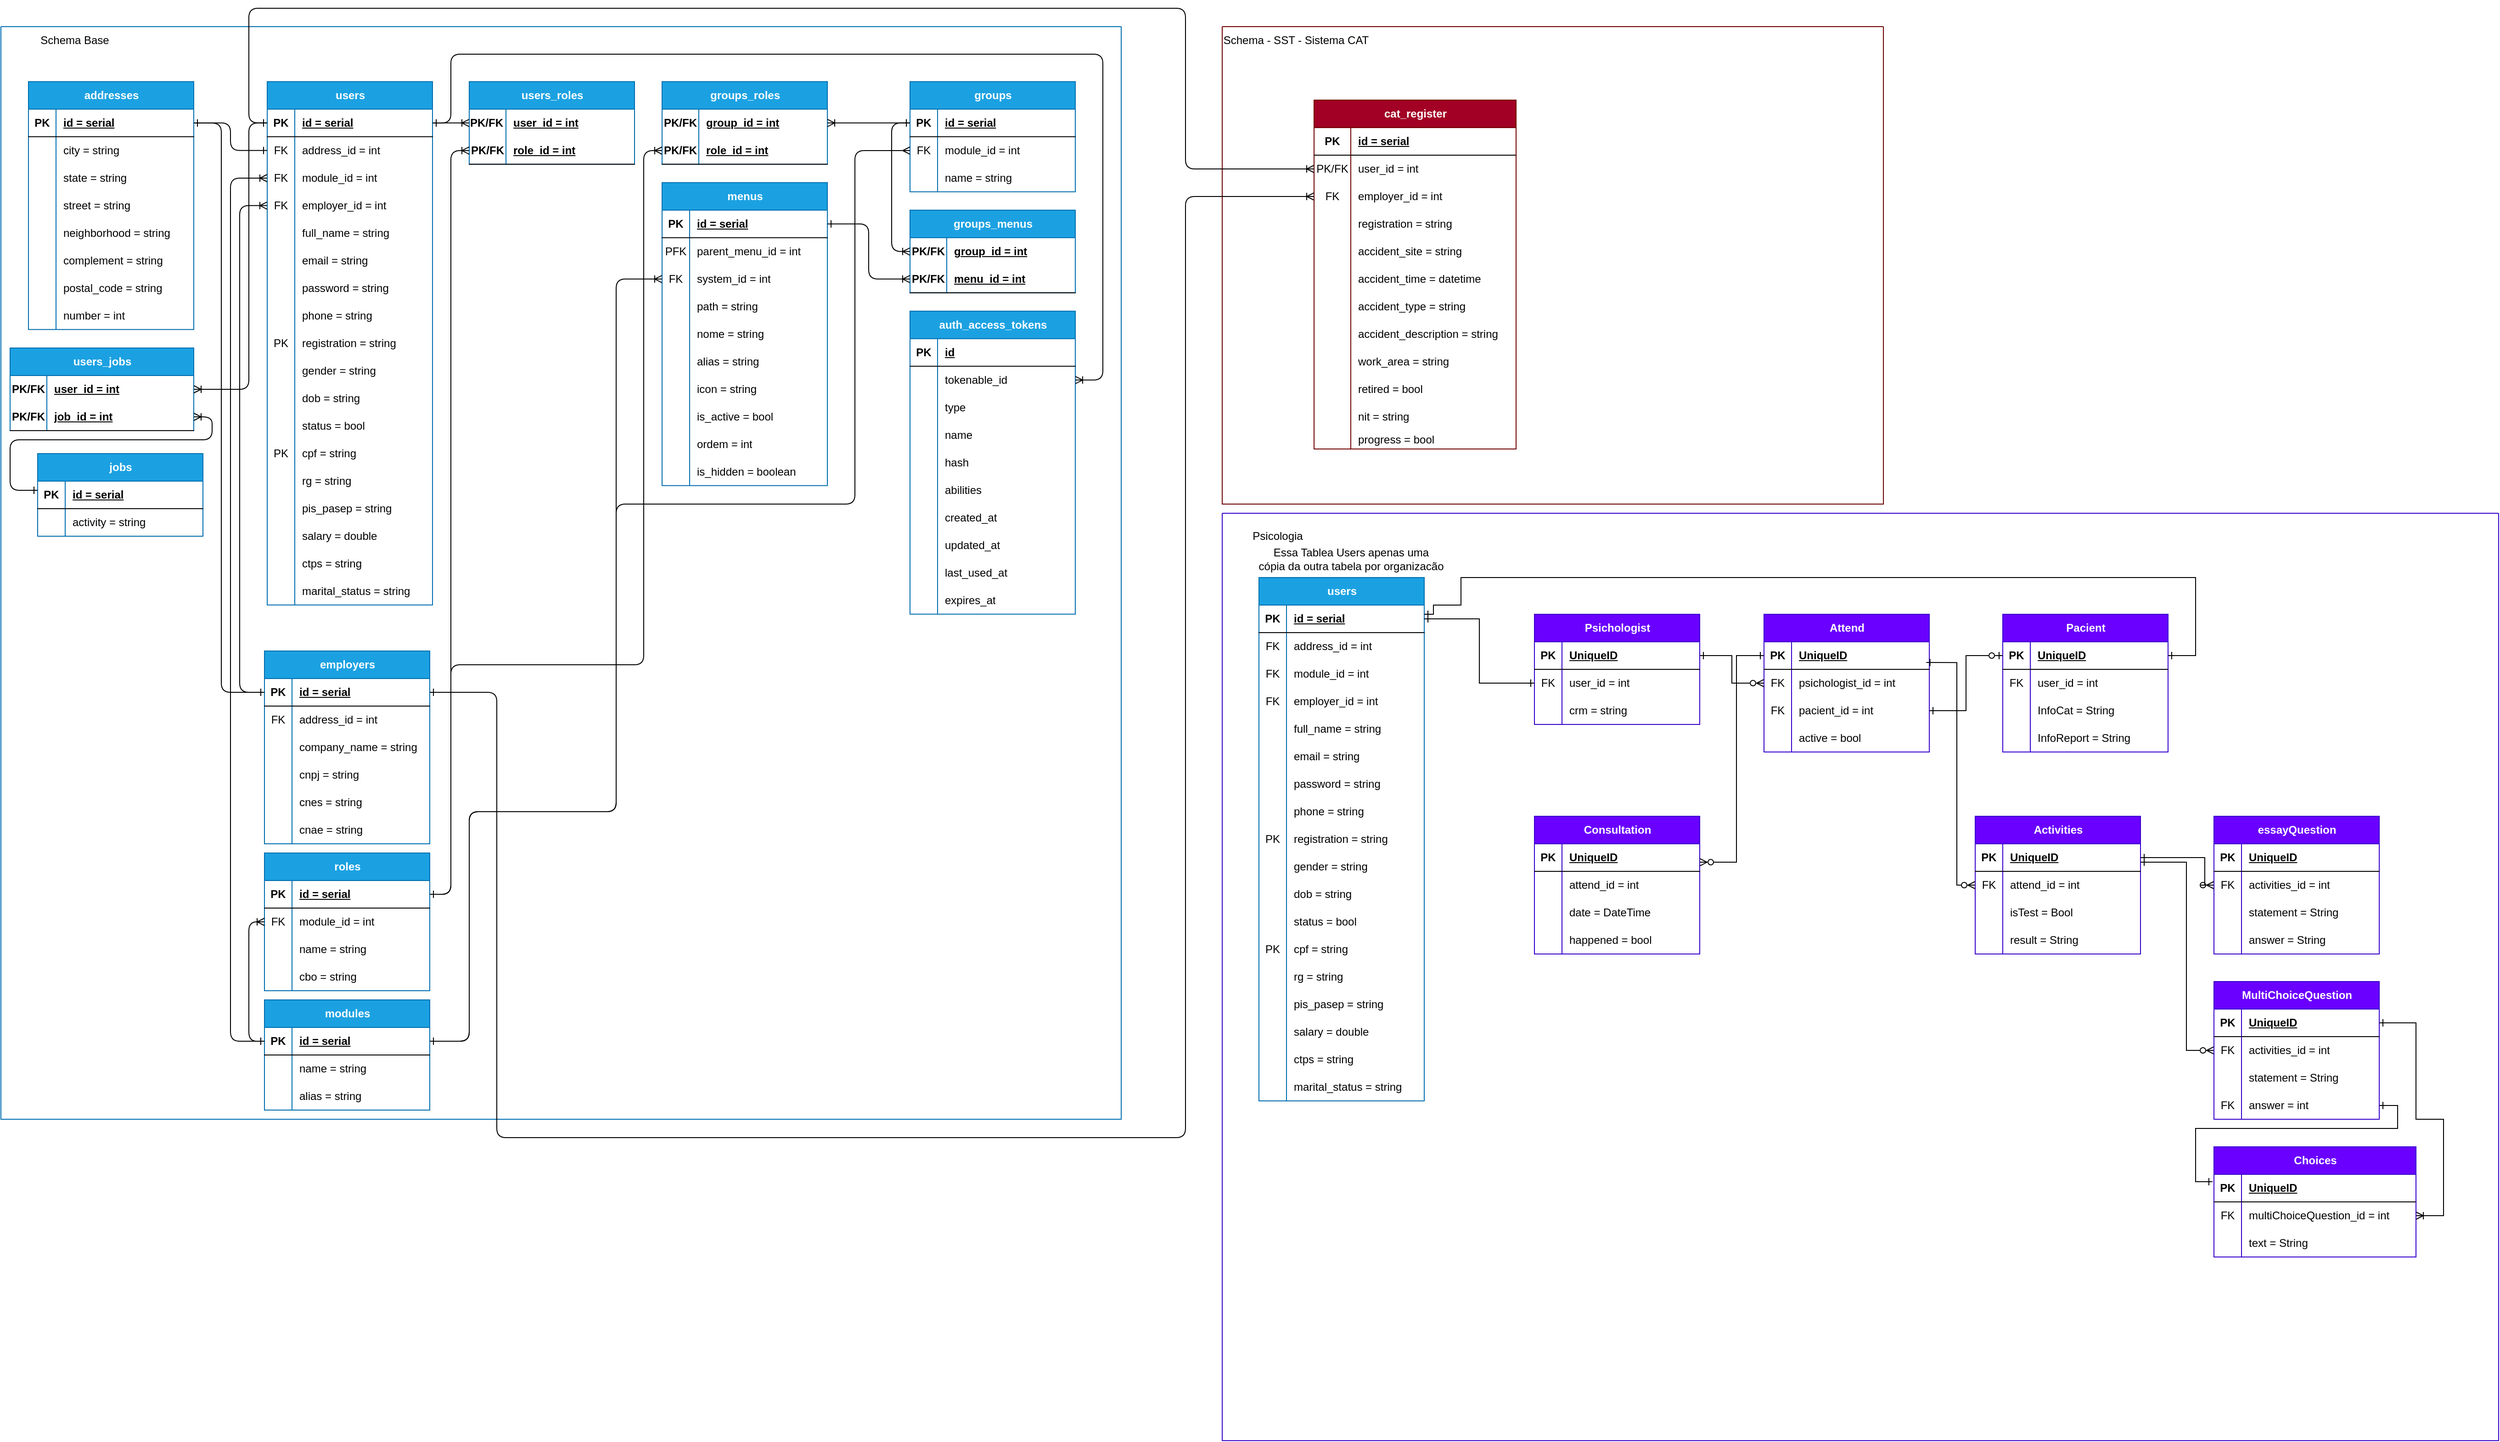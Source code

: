 <mxfile version="26.0.16">
  <diagram name="Página-1" id="e56a1550-8fbb-45ad-956c-1786394a9013">
    <mxGraphModel dx="1831" dy="426" grid="1" gridSize="10" guides="1" tooltips="1" connect="1" arrows="1" fold="1" page="1" pageScale="1" pageWidth="1100" pageHeight="850" background="none" math="0" shadow="0">
      <root>
        <mxCell id="0" />
        <mxCell id="1" parent="0" />
        <mxCell id="NhmHwwG1Lk6Kpzcf4WQy-1" value="" style="swimlane;startSize=0;fillColor=#a20025;fontColor=#ffffff;strokeColor=#6F0000;" parent="1" vertex="1">
          <mxGeometry x="260" y="30" width="720" height="520" as="geometry" />
        </mxCell>
        <mxCell id="NhmHwwG1Lk6Kpzcf4WQy-2" value="Schema - SST - Sistema CAT" style="text;html=1;align=center;verticalAlign=middle;resizable=0;points=[];autosize=1;strokeColor=none;fillColor=none;" parent="NhmHwwG1Lk6Kpzcf4WQy-1" vertex="1">
          <mxGeometry x="-10" width="180" height="30" as="geometry" />
        </mxCell>
        <mxCell id="NhmHwwG1Lk6Kpzcf4WQy-3" style="edgeStyle=orthogonalEdgeStyle;rounded=1;orthogonalLoop=1;jettySize=auto;html=1;entryX=0;entryY=0.5;entryDx=0;entryDy=0;endArrow=ERoneToMany;endFill=0;startArrow=ERone;startFill=0;curved=0;" parent="NhmHwwG1Lk6Kpzcf4WQy-1" edge="1">
          <mxGeometry relative="1" as="geometry">
            <Array as="points">
              <mxPoint x="670" y="855" />
              <mxPoint x="670" y="275" />
            </Array>
            <mxPoint x="720" y="274.93" as="targetPoint" />
          </mxGeometry>
        </mxCell>
        <mxCell id="NhmHwwG1Lk6Kpzcf4WQy-4" style="edgeStyle=orthogonalEdgeStyle;rounded=1;orthogonalLoop=1;jettySize=auto;html=1;endArrow=ERoneToMany;endFill=0;startArrow=ERone;startFill=0;curved=0;" parent="NhmHwwG1Lk6Kpzcf4WQy-1" edge="1">
          <mxGeometry relative="1" as="geometry">
            <Array as="points">
              <mxPoint x="700" y="695" />
              <mxPoint x="700" y="135" />
            </Array>
            <mxPoint x="720" y="135" as="targetPoint" />
          </mxGeometry>
        </mxCell>
        <mxCell id="NhmHwwG1Lk6Kpzcf4WQy-5" style="edgeStyle=orthogonalEdgeStyle;rounded=1;orthogonalLoop=1;jettySize=auto;html=1;endArrow=ERoneToMany;endFill=0;startArrow=ERone;startFill=0;curved=0;" parent="NhmHwwG1Lk6Kpzcf4WQy-1" edge="1">
          <mxGeometry relative="1" as="geometry">
            <mxPoint x="900" y="104.93" as="targetPoint" />
          </mxGeometry>
        </mxCell>
        <mxCell id="NhmHwwG1Lk6Kpzcf4WQy-6" style="edgeStyle=orthogonalEdgeStyle;rounded=1;orthogonalLoop=1;jettySize=auto;html=1;startArrow=ERone;startFill=0;endArrow=ERoneToMany;endFill=0;curved=0;" parent="NhmHwwG1Lk6Kpzcf4WQy-1" edge="1">
          <mxGeometry relative="1" as="geometry">
            <mxPoint x="510" y="134.818" as="targetPoint" />
          </mxGeometry>
        </mxCell>
        <mxCell id="NhmHwwG1Lk6Kpzcf4WQy-7" style="edgeStyle=orthogonalEdgeStyle;rounded=1;orthogonalLoop=1;jettySize=auto;html=1;startArrow=ERone;startFill=0;endArrow=ERoneToMany;endFill=0;curved=0;" parent="NhmHwwG1Lk6Kpzcf4WQy-1" edge="1">
          <mxGeometry relative="1" as="geometry">
            <mxPoint x="470" y="104.93" as="sourcePoint" />
          </mxGeometry>
        </mxCell>
        <mxCell id="NhmHwwG1Lk6Kpzcf4WQy-8" style="edgeStyle=orthogonalEdgeStyle;rounded=1;orthogonalLoop=1;jettySize=auto;html=1;entryX=0;entryY=0.5;entryDx=0;entryDy=0;startArrow=ERone;startFill=0;endArrow=ERoneToMany;endFill=0;curved=0;" parent="NhmHwwG1Lk6Kpzcf4WQy-1" edge="1">
          <mxGeometry relative="1" as="geometry">
            <mxPoint x="990" y="104.818" as="sourcePoint" />
          </mxGeometry>
        </mxCell>
        <mxCell id="NhmHwwG1Lk6Kpzcf4WQy-9" style="edgeStyle=orthogonalEdgeStyle;rounded=1;orthogonalLoop=1;jettySize=auto;html=1;startArrow=ERone;startFill=0;endArrow=ERoneToMany;endFill=0;curved=0;" parent="NhmHwwG1Lk6Kpzcf4WQy-1" edge="1">
          <mxGeometry relative="1" as="geometry">
            <mxPoint x="990" y="274.818" as="targetPoint" />
          </mxGeometry>
        </mxCell>
        <mxCell id="NhmHwwG1Lk6Kpzcf4WQy-10" style="edgeStyle=orthogonalEdgeStyle;rounded=1;orthogonalLoop=1;jettySize=auto;html=1;startArrow=ERone;startFill=0;endArrow=ERmany;endFill=0;curved=0;" parent="NhmHwwG1Lk6Kpzcf4WQy-1" edge="1">
          <mxGeometry relative="1" as="geometry">
            <Array as="points">
              <mxPoint x="670" y="855" />
              <mxPoint x="670" y="520" />
              <mxPoint x="930" y="520" />
              <mxPoint x="930" y="135" />
            </Array>
            <mxPoint x="990" y="135" as="targetPoint" />
          </mxGeometry>
        </mxCell>
        <mxCell id="NhmHwwG1Lk6Kpzcf4WQy-11" style="edgeStyle=orthogonalEdgeStyle;rounded=1;orthogonalLoop=1;jettySize=auto;html=1;endArrow=ERone;endFill=0;startArrow=ERone;startFill=0;curved=0;" parent="NhmHwwG1Lk6Kpzcf4WQy-1" edge="1">
          <mxGeometry relative="1" as="geometry">
            <mxPoint x="210" y="104.818" as="sourcePoint" />
          </mxGeometry>
        </mxCell>
        <mxCell id="NhmHwwG1Lk6Kpzcf4WQy-12" style="edgeStyle=orthogonalEdgeStyle;rounded=1;orthogonalLoop=1;jettySize=auto;html=1;startArrow=ERone;startFill=0;endArrow=ERone;endFill=0;curved=0;" parent="NhmHwwG1Lk6Kpzcf4WQy-1" edge="1">
          <mxGeometry relative="1" as="geometry">
            <Array as="points">
              <mxPoint x="240" y="505" />
              <mxPoint x="240" y="105" />
            </Array>
            <mxPoint x="210" y="105" as="targetPoint" />
          </mxGeometry>
        </mxCell>
        <mxCell id="NhmHwwG1Lk6Kpzcf4WQy-13" style="edgeStyle=orthogonalEdgeStyle;rounded=1;orthogonalLoop=1;jettySize=auto;html=1;curved=0;endArrow=ERoneToMany;endFill=0;startArrow=ERone;startFill=0;" parent="NhmHwwG1Lk6Kpzcf4WQy-1" edge="1">
          <mxGeometry relative="1" as="geometry">
            <Array as="points">
              <mxPoint x="250" y="855" />
              <mxPoint x="250" y="165" />
            </Array>
            <mxPoint x="290" y="165" as="targetPoint" />
          </mxGeometry>
        </mxCell>
        <mxCell id="NhmHwwG1Lk6Kpzcf4WQy-14" style="edgeStyle=orthogonalEdgeStyle;rounded=1;orthogonalLoop=1;jettySize=auto;html=1;startArrow=ERoneToMany;startFill=0;endArrow=ERone;endFill=0;curved=0;" parent="NhmHwwG1Lk6Kpzcf4WQy-1" edge="1">
          <mxGeometry relative="1" as="geometry">
            <Array as="points">
              <mxPoint x="1200" y="385" />
              <mxPoint x="1200" y="30" />
              <mxPoint x="490" y="30" />
              <mxPoint x="490" y="105" />
            </Array>
            <mxPoint x="470" y="105" as="targetPoint" />
          </mxGeometry>
        </mxCell>
        <mxCell id="NhmHwwG1Lk6Kpzcf4WQy-15" style="edgeStyle=orthogonalEdgeStyle;rounded=1;orthogonalLoop=1;jettySize=auto;html=1;entryX=0;entryY=0.5;entryDx=0;entryDy=0;startArrow=ERoneToMany;startFill=0;endArrow=ERone;endFill=0;curved=0;" parent="NhmHwwG1Lk6Kpzcf4WQy-1" edge="1">
          <mxGeometry relative="1" as="geometry">
            <mxPoint x="290" y="725" as="sourcePoint" />
          </mxGeometry>
        </mxCell>
        <mxCell id="NhmHwwG1Lk6Kpzcf4WQy-16" style="edgeStyle=orthogonalEdgeStyle;rounded=1;orthogonalLoop=1;jettySize=auto;html=1;entryX=0;entryY=0.5;entryDx=0;entryDy=0;curved=0;endArrow=ERoneToMany;endFill=0;startArrow=ERone;startFill=0;" parent="NhmHwwG1Lk6Kpzcf4WQy-1" edge="1">
          <mxGeometry relative="1" as="geometry">
            <Array as="points">
              <mxPoint x="260" y="475" />
              <mxPoint x="260" y="195" />
            </Array>
            <mxPoint x="290" y="194.93" as="targetPoint" />
          </mxGeometry>
        </mxCell>
        <mxCell id="NhmHwwG1Lk6Kpzcf4WQy-17" style="edgeStyle=orthogonalEdgeStyle;rounded=1;orthogonalLoop=1;jettySize=auto;html=1;startArrow=ERone;startFill=0;endArrow=ERoneToMany;endFill=0;curved=0;" parent="NhmHwwG1Lk6Kpzcf4WQy-1" edge="1">
          <mxGeometry relative="1" as="geometry">
            <Array as="points">
              <mxPoint x="10" y="505" />
              <mxPoint x="10" y="450" />
              <mxPoint x="230" y="450" />
              <mxPoint x="230" y="425" />
            </Array>
            <mxPoint x="210" y="425" as="targetPoint" />
          </mxGeometry>
        </mxCell>
        <mxCell id="NhmHwwG1Lk6Kpzcf4WQy-18" style="edgeStyle=orthogonalEdgeStyle;rounded=1;orthogonalLoop=1;jettySize=auto;html=1;curved=0;endArrow=ERoneToMany;endFill=0;startArrow=ERone;startFill=0;" parent="NhmHwwG1Lk6Kpzcf4WQy-1" edge="1">
          <mxGeometry relative="1" as="geometry">
            <Array as="points">
              <mxPoint x="270" y="105" />
              <mxPoint x="270" y="395" />
            </Array>
            <mxPoint x="290" y="104.818" as="sourcePoint" />
          </mxGeometry>
        </mxCell>
        <mxCell id="NhmHwwG1Lk6Kpzcf4WQy-19" value="cat_register" style="shape=table;startSize=30;container=1;collapsible=1;childLayout=tableLayout;fixedRows=1;rowLines=0;fontStyle=1;align=center;resizeLast=1;html=1;fillColor=#a20025;fontColor=#ffffff;strokeColor=#6F0000;" parent="NhmHwwG1Lk6Kpzcf4WQy-1" vertex="1">
          <mxGeometry x="100" y="80" width="220" height="380" as="geometry" />
        </mxCell>
        <mxCell id="NhmHwwG1Lk6Kpzcf4WQy-20" value="" style="shape=tableRow;horizontal=0;startSize=0;swimlaneHead=0;swimlaneBody=0;fillColor=none;collapsible=0;dropTarget=0;points=[[0,0.5],[1,0.5]];portConstraint=eastwest;top=0;left=0;right=0;bottom=1;" parent="NhmHwwG1Lk6Kpzcf4WQy-19" vertex="1">
          <mxGeometry y="30" width="220" height="30" as="geometry" />
        </mxCell>
        <mxCell id="NhmHwwG1Lk6Kpzcf4WQy-21" value="PK" style="shape=partialRectangle;connectable=0;fillColor=none;top=0;left=0;bottom=0;right=0;fontStyle=1;overflow=hidden;whiteSpace=wrap;html=1;" parent="NhmHwwG1Lk6Kpzcf4WQy-20" vertex="1">
          <mxGeometry width="40" height="30" as="geometry">
            <mxRectangle width="40" height="30" as="alternateBounds" />
          </mxGeometry>
        </mxCell>
        <mxCell id="NhmHwwG1Lk6Kpzcf4WQy-22" value="id = serial" style="shape=partialRectangle;connectable=0;fillColor=none;top=0;left=0;bottom=0;right=0;align=left;spacingLeft=6;fontStyle=5;overflow=hidden;whiteSpace=wrap;html=1;" parent="NhmHwwG1Lk6Kpzcf4WQy-20" vertex="1">
          <mxGeometry x="40" width="180" height="30" as="geometry">
            <mxRectangle width="180" height="30" as="alternateBounds" />
          </mxGeometry>
        </mxCell>
        <mxCell id="NhmHwwG1Lk6Kpzcf4WQy-23" value="" style="shape=tableRow;horizontal=0;startSize=0;swimlaneHead=0;swimlaneBody=0;fillColor=none;collapsible=0;dropTarget=0;points=[[0,0.5],[1,0.5]];portConstraint=eastwest;top=0;left=0;right=0;bottom=0;" parent="NhmHwwG1Lk6Kpzcf4WQy-19" vertex="1">
          <mxGeometry y="60" width="220" height="30" as="geometry" />
        </mxCell>
        <mxCell id="NhmHwwG1Lk6Kpzcf4WQy-24" value="PK/FK" style="shape=partialRectangle;connectable=0;fillColor=none;top=0;left=0;bottom=0;right=0;editable=1;overflow=hidden;whiteSpace=wrap;html=1;" parent="NhmHwwG1Lk6Kpzcf4WQy-23" vertex="1">
          <mxGeometry width="40" height="30" as="geometry">
            <mxRectangle width="40" height="30" as="alternateBounds" />
          </mxGeometry>
        </mxCell>
        <mxCell id="NhmHwwG1Lk6Kpzcf4WQy-25" value="user_id = int" style="shape=partialRectangle;connectable=0;fillColor=none;top=0;left=0;bottom=0;right=0;align=left;spacingLeft=6;overflow=hidden;whiteSpace=wrap;html=1;" parent="NhmHwwG1Lk6Kpzcf4WQy-23" vertex="1">
          <mxGeometry x="40" width="180" height="30" as="geometry">
            <mxRectangle width="180" height="30" as="alternateBounds" />
          </mxGeometry>
        </mxCell>
        <mxCell id="NhmHwwG1Lk6Kpzcf4WQy-26" style="shape=tableRow;horizontal=0;startSize=0;swimlaneHead=0;swimlaneBody=0;fillColor=none;collapsible=0;dropTarget=0;points=[[0,0.5],[1,0.5]];portConstraint=eastwest;top=0;left=0;right=0;bottom=0;" parent="NhmHwwG1Lk6Kpzcf4WQy-19" vertex="1">
          <mxGeometry y="90" width="220" height="30" as="geometry" />
        </mxCell>
        <mxCell id="NhmHwwG1Lk6Kpzcf4WQy-27" value="FK" style="shape=partialRectangle;connectable=0;fillColor=none;top=0;left=0;bottom=0;right=0;editable=1;overflow=hidden;whiteSpace=wrap;html=1;" parent="NhmHwwG1Lk6Kpzcf4WQy-26" vertex="1">
          <mxGeometry width="40" height="30" as="geometry">
            <mxRectangle width="40" height="30" as="alternateBounds" />
          </mxGeometry>
        </mxCell>
        <mxCell id="NhmHwwG1Lk6Kpzcf4WQy-28" value="employer_id = int" style="shape=partialRectangle;connectable=0;fillColor=none;top=0;left=0;bottom=0;right=0;align=left;spacingLeft=6;overflow=hidden;whiteSpace=wrap;html=1;" parent="NhmHwwG1Lk6Kpzcf4WQy-26" vertex="1">
          <mxGeometry x="40" width="180" height="30" as="geometry">
            <mxRectangle width="180" height="30" as="alternateBounds" />
          </mxGeometry>
        </mxCell>
        <mxCell id="NhmHwwG1Lk6Kpzcf4WQy-29" value="" style="shape=tableRow;horizontal=0;startSize=0;swimlaneHead=0;swimlaneBody=0;fillColor=none;collapsible=0;dropTarget=0;points=[[0,0.5],[1,0.5]];portConstraint=eastwest;top=0;left=0;right=0;bottom=0;" parent="NhmHwwG1Lk6Kpzcf4WQy-19" vertex="1">
          <mxGeometry y="120" width="220" height="30" as="geometry" />
        </mxCell>
        <mxCell id="NhmHwwG1Lk6Kpzcf4WQy-30" value="" style="shape=partialRectangle;connectable=0;fillColor=none;top=0;left=0;bottom=0;right=0;editable=1;overflow=hidden;whiteSpace=wrap;html=1;" parent="NhmHwwG1Lk6Kpzcf4WQy-29" vertex="1">
          <mxGeometry width="40" height="30" as="geometry">
            <mxRectangle width="40" height="30" as="alternateBounds" />
          </mxGeometry>
        </mxCell>
        <mxCell id="NhmHwwG1Lk6Kpzcf4WQy-31" value="registration = string" style="shape=partialRectangle;connectable=0;fillColor=none;top=0;left=0;bottom=0;right=0;align=left;spacingLeft=6;overflow=hidden;whiteSpace=wrap;html=1;" parent="NhmHwwG1Lk6Kpzcf4WQy-29" vertex="1">
          <mxGeometry x="40" width="180" height="30" as="geometry">
            <mxRectangle width="180" height="30" as="alternateBounds" />
          </mxGeometry>
        </mxCell>
        <mxCell id="NhmHwwG1Lk6Kpzcf4WQy-32" value="" style="shape=tableRow;horizontal=0;startSize=0;swimlaneHead=0;swimlaneBody=0;fillColor=none;collapsible=0;dropTarget=0;points=[[0,0.5],[1,0.5]];portConstraint=eastwest;top=0;left=0;right=0;bottom=0;" parent="NhmHwwG1Lk6Kpzcf4WQy-19" vertex="1">
          <mxGeometry y="150" width="220" height="30" as="geometry" />
        </mxCell>
        <mxCell id="NhmHwwG1Lk6Kpzcf4WQy-33" value="" style="shape=partialRectangle;connectable=0;fillColor=none;top=0;left=0;bottom=0;right=0;editable=1;overflow=hidden;whiteSpace=wrap;html=1;" parent="NhmHwwG1Lk6Kpzcf4WQy-32" vertex="1">
          <mxGeometry width="40" height="30" as="geometry">
            <mxRectangle width="40" height="30" as="alternateBounds" />
          </mxGeometry>
        </mxCell>
        <mxCell id="NhmHwwG1Lk6Kpzcf4WQy-34" value="accident_site = string" style="shape=partialRectangle;connectable=0;fillColor=none;top=0;left=0;bottom=0;right=0;align=left;spacingLeft=6;overflow=hidden;whiteSpace=wrap;html=1;" parent="NhmHwwG1Lk6Kpzcf4WQy-32" vertex="1">
          <mxGeometry x="40" width="180" height="30" as="geometry">
            <mxRectangle width="180" height="30" as="alternateBounds" />
          </mxGeometry>
        </mxCell>
        <mxCell id="NhmHwwG1Lk6Kpzcf4WQy-35" style="shape=tableRow;horizontal=0;startSize=0;swimlaneHead=0;swimlaneBody=0;fillColor=none;collapsible=0;dropTarget=0;points=[[0,0.5],[1,0.5]];portConstraint=eastwest;top=0;left=0;right=0;bottom=0;" parent="NhmHwwG1Lk6Kpzcf4WQy-19" vertex="1">
          <mxGeometry y="180" width="220" height="30" as="geometry" />
        </mxCell>
        <mxCell id="NhmHwwG1Lk6Kpzcf4WQy-36" style="shape=partialRectangle;connectable=0;fillColor=none;top=0;left=0;bottom=0;right=0;editable=1;overflow=hidden;whiteSpace=wrap;html=1;" parent="NhmHwwG1Lk6Kpzcf4WQy-35" vertex="1">
          <mxGeometry width="40" height="30" as="geometry">
            <mxRectangle width="40" height="30" as="alternateBounds" />
          </mxGeometry>
        </mxCell>
        <mxCell id="NhmHwwG1Lk6Kpzcf4WQy-37" value="accident_time = datetime" style="shape=partialRectangle;connectable=0;fillColor=none;top=0;left=0;bottom=0;right=0;align=left;spacingLeft=6;overflow=hidden;whiteSpace=wrap;html=1;" parent="NhmHwwG1Lk6Kpzcf4WQy-35" vertex="1">
          <mxGeometry x="40" width="180" height="30" as="geometry">
            <mxRectangle width="180" height="30" as="alternateBounds" />
          </mxGeometry>
        </mxCell>
        <mxCell id="NhmHwwG1Lk6Kpzcf4WQy-38" style="shape=tableRow;horizontal=0;startSize=0;swimlaneHead=0;swimlaneBody=0;fillColor=none;collapsible=0;dropTarget=0;points=[[0,0.5],[1,0.5]];portConstraint=eastwest;top=0;left=0;right=0;bottom=0;" parent="NhmHwwG1Lk6Kpzcf4WQy-19" vertex="1">
          <mxGeometry y="210" width="220" height="30" as="geometry" />
        </mxCell>
        <mxCell id="NhmHwwG1Lk6Kpzcf4WQy-39" style="shape=partialRectangle;connectable=0;fillColor=none;top=0;left=0;bottom=0;right=0;editable=1;overflow=hidden;whiteSpace=wrap;html=1;" parent="NhmHwwG1Lk6Kpzcf4WQy-38" vertex="1">
          <mxGeometry width="40" height="30" as="geometry">
            <mxRectangle width="40" height="30" as="alternateBounds" />
          </mxGeometry>
        </mxCell>
        <mxCell id="NhmHwwG1Lk6Kpzcf4WQy-40" value="accident_type = string" style="shape=partialRectangle;connectable=0;fillColor=none;top=0;left=0;bottom=0;right=0;align=left;spacingLeft=6;overflow=hidden;whiteSpace=wrap;html=1;" parent="NhmHwwG1Lk6Kpzcf4WQy-38" vertex="1">
          <mxGeometry x="40" width="180" height="30" as="geometry">
            <mxRectangle width="180" height="30" as="alternateBounds" />
          </mxGeometry>
        </mxCell>
        <mxCell id="NhmHwwG1Lk6Kpzcf4WQy-41" style="shape=tableRow;horizontal=0;startSize=0;swimlaneHead=0;swimlaneBody=0;fillColor=none;collapsible=0;dropTarget=0;points=[[0,0.5],[1,0.5]];portConstraint=eastwest;top=0;left=0;right=0;bottom=0;" parent="NhmHwwG1Lk6Kpzcf4WQy-19" vertex="1">
          <mxGeometry y="240" width="220" height="30" as="geometry" />
        </mxCell>
        <mxCell id="NhmHwwG1Lk6Kpzcf4WQy-42" style="shape=partialRectangle;connectable=0;fillColor=none;top=0;left=0;bottom=0;right=0;editable=1;overflow=hidden;whiteSpace=wrap;html=1;" parent="NhmHwwG1Lk6Kpzcf4WQy-41" vertex="1">
          <mxGeometry width="40" height="30" as="geometry">
            <mxRectangle width="40" height="30" as="alternateBounds" />
          </mxGeometry>
        </mxCell>
        <mxCell id="NhmHwwG1Lk6Kpzcf4WQy-43" value="accident_description = string" style="shape=partialRectangle;connectable=0;fillColor=none;top=0;left=0;bottom=0;right=0;align=left;spacingLeft=6;overflow=hidden;whiteSpace=wrap;html=1;" parent="NhmHwwG1Lk6Kpzcf4WQy-41" vertex="1">
          <mxGeometry x="40" width="180" height="30" as="geometry">
            <mxRectangle width="180" height="30" as="alternateBounds" />
          </mxGeometry>
        </mxCell>
        <mxCell id="NhmHwwG1Lk6Kpzcf4WQy-44" style="shape=tableRow;horizontal=0;startSize=0;swimlaneHead=0;swimlaneBody=0;fillColor=none;collapsible=0;dropTarget=0;points=[[0,0.5],[1,0.5]];portConstraint=eastwest;top=0;left=0;right=0;bottom=0;" parent="NhmHwwG1Lk6Kpzcf4WQy-19" vertex="1">
          <mxGeometry y="270" width="220" height="30" as="geometry" />
        </mxCell>
        <mxCell id="NhmHwwG1Lk6Kpzcf4WQy-45" style="shape=partialRectangle;connectable=0;fillColor=none;top=0;left=0;bottom=0;right=0;editable=1;overflow=hidden;whiteSpace=wrap;html=1;" parent="NhmHwwG1Lk6Kpzcf4WQy-44" vertex="1">
          <mxGeometry width="40" height="30" as="geometry">
            <mxRectangle width="40" height="30" as="alternateBounds" />
          </mxGeometry>
        </mxCell>
        <mxCell id="NhmHwwG1Lk6Kpzcf4WQy-46" value="work_area = string" style="shape=partialRectangle;connectable=0;fillColor=none;top=0;left=0;bottom=0;right=0;align=left;spacingLeft=6;overflow=hidden;whiteSpace=wrap;html=1;" parent="NhmHwwG1Lk6Kpzcf4WQy-44" vertex="1">
          <mxGeometry x="40" width="180" height="30" as="geometry">
            <mxRectangle width="180" height="30" as="alternateBounds" />
          </mxGeometry>
        </mxCell>
        <mxCell id="NhmHwwG1Lk6Kpzcf4WQy-47" style="shape=tableRow;horizontal=0;startSize=0;swimlaneHead=0;swimlaneBody=0;fillColor=none;collapsible=0;dropTarget=0;points=[[0,0.5],[1,0.5]];portConstraint=eastwest;top=0;left=0;right=0;bottom=0;" parent="NhmHwwG1Lk6Kpzcf4WQy-19" vertex="1">
          <mxGeometry y="300" width="220" height="30" as="geometry" />
        </mxCell>
        <mxCell id="NhmHwwG1Lk6Kpzcf4WQy-48" style="shape=partialRectangle;connectable=0;fillColor=none;top=0;left=0;bottom=0;right=0;editable=1;overflow=hidden;whiteSpace=wrap;html=1;" parent="NhmHwwG1Lk6Kpzcf4WQy-47" vertex="1">
          <mxGeometry width="40" height="30" as="geometry">
            <mxRectangle width="40" height="30" as="alternateBounds" />
          </mxGeometry>
        </mxCell>
        <mxCell id="NhmHwwG1Lk6Kpzcf4WQy-49" value="retired = bool" style="shape=partialRectangle;connectable=0;fillColor=none;top=0;left=0;bottom=0;right=0;align=left;spacingLeft=6;overflow=hidden;whiteSpace=wrap;html=1;" parent="NhmHwwG1Lk6Kpzcf4WQy-47" vertex="1">
          <mxGeometry x="40" width="180" height="30" as="geometry">
            <mxRectangle width="180" height="30" as="alternateBounds" />
          </mxGeometry>
        </mxCell>
        <mxCell id="NhmHwwG1Lk6Kpzcf4WQy-50" style="shape=tableRow;horizontal=0;startSize=0;swimlaneHead=0;swimlaneBody=0;fillColor=none;collapsible=0;dropTarget=0;points=[[0,0.5],[1,0.5]];portConstraint=eastwest;top=0;left=0;right=0;bottom=0;" parent="NhmHwwG1Lk6Kpzcf4WQy-19" vertex="1">
          <mxGeometry y="330" width="220" height="30" as="geometry" />
        </mxCell>
        <mxCell id="NhmHwwG1Lk6Kpzcf4WQy-51" style="shape=partialRectangle;connectable=0;fillColor=none;top=0;left=0;bottom=0;right=0;editable=1;overflow=hidden;whiteSpace=wrap;html=1;" parent="NhmHwwG1Lk6Kpzcf4WQy-50" vertex="1">
          <mxGeometry width="40" height="30" as="geometry">
            <mxRectangle width="40" height="30" as="alternateBounds" />
          </mxGeometry>
        </mxCell>
        <mxCell id="NhmHwwG1Lk6Kpzcf4WQy-52" value="nit = string" style="shape=partialRectangle;connectable=0;fillColor=none;top=0;left=0;bottom=0;right=0;align=left;spacingLeft=6;overflow=hidden;whiteSpace=wrap;html=1;" parent="NhmHwwG1Lk6Kpzcf4WQy-50" vertex="1">
          <mxGeometry x="40" width="180" height="30" as="geometry">
            <mxRectangle width="180" height="30" as="alternateBounds" />
          </mxGeometry>
        </mxCell>
        <mxCell id="NhmHwwG1Lk6Kpzcf4WQy-53" style="shape=tableRow;horizontal=0;startSize=0;swimlaneHead=0;swimlaneBody=0;fillColor=none;collapsible=0;dropTarget=0;points=[[0,0.5],[1,0.5]];portConstraint=eastwest;top=0;left=0;right=0;bottom=0;" parent="NhmHwwG1Lk6Kpzcf4WQy-19" vertex="1">
          <mxGeometry y="360" width="220" height="20" as="geometry" />
        </mxCell>
        <mxCell id="NhmHwwG1Lk6Kpzcf4WQy-54" style="shape=partialRectangle;connectable=0;fillColor=none;top=0;left=0;bottom=0;right=0;editable=1;overflow=hidden;whiteSpace=wrap;html=1;" parent="NhmHwwG1Lk6Kpzcf4WQy-53" vertex="1">
          <mxGeometry width="40" height="20" as="geometry">
            <mxRectangle width="40" height="20" as="alternateBounds" />
          </mxGeometry>
        </mxCell>
        <mxCell id="NhmHwwG1Lk6Kpzcf4WQy-55" value="progress = bool" style="shape=partialRectangle;connectable=0;fillColor=none;top=0;left=0;bottom=0;right=0;align=left;spacingLeft=6;overflow=hidden;whiteSpace=wrap;html=1;" parent="NhmHwwG1Lk6Kpzcf4WQy-53" vertex="1">
          <mxGeometry x="40" width="180" height="20" as="geometry">
            <mxRectangle width="180" height="20" as="alternateBounds" />
          </mxGeometry>
        </mxCell>
        <mxCell id="NhmHwwG1Lk6Kpzcf4WQy-56" value="" style="swimlane;startSize=0;fillColor=#1ba1e2;fontColor=#ffffff;strokeColor=#006EAF;" parent="1" vertex="1">
          <mxGeometry x="-1070" y="30" width="1220" height="1190" as="geometry" />
        </mxCell>
        <mxCell id="NhmHwwG1Lk6Kpzcf4WQy-57" value="users" style="shape=table;startSize=30;container=1;collapsible=1;childLayout=tableLayout;fixedRows=1;rowLines=0;fontStyle=1;align=center;resizeLast=1;html=1;fillColor=#1ba1e2;fontColor=#ffffff;strokeColor=#006EAF;" parent="NhmHwwG1Lk6Kpzcf4WQy-56" vertex="1">
          <mxGeometry x="290" y="59.93" width="180" height="570" as="geometry">
            <mxRectangle x="290" y="350" width="70" height="30" as="alternateBounds" />
          </mxGeometry>
        </mxCell>
        <mxCell id="NhmHwwG1Lk6Kpzcf4WQy-58" value="" style="shape=tableRow;horizontal=0;startSize=0;swimlaneHead=0;swimlaneBody=0;fillColor=none;collapsible=0;dropTarget=0;points=[[0,0.5],[1,0.5]];portConstraint=eastwest;top=0;left=0;right=0;bottom=1;" parent="NhmHwwG1Lk6Kpzcf4WQy-57" vertex="1">
          <mxGeometry y="30" width="180" height="30" as="geometry" />
        </mxCell>
        <mxCell id="NhmHwwG1Lk6Kpzcf4WQy-59" value="PK" style="shape=partialRectangle;connectable=0;fillColor=none;top=0;left=0;bottom=0;right=0;fontStyle=1;overflow=hidden;whiteSpace=wrap;html=1;" parent="NhmHwwG1Lk6Kpzcf4WQy-58" vertex="1">
          <mxGeometry width="30" height="30" as="geometry">
            <mxRectangle width="30" height="30" as="alternateBounds" />
          </mxGeometry>
        </mxCell>
        <mxCell id="NhmHwwG1Lk6Kpzcf4WQy-60" value="id = serial" style="shape=partialRectangle;connectable=0;fillColor=none;top=0;left=0;bottom=0;right=0;align=left;spacingLeft=6;fontStyle=5;overflow=hidden;whiteSpace=wrap;html=1;" parent="NhmHwwG1Lk6Kpzcf4WQy-58" vertex="1">
          <mxGeometry x="30" width="150" height="30" as="geometry">
            <mxRectangle width="150" height="30" as="alternateBounds" />
          </mxGeometry>
        </mxCell>
        <mxCell id="NhmHwwG1Lk6Kpzcf4WQy-61" style="shape=tableRow;horizontal=0;startSize=0;swimlaneHead=0;swimlaneBody=0;fillColor=none;collapsible=0;dropTarget=0;points=[[0,0.5],[1,0.5]];portConstraint=eastwest;top=0;left=0;right=0;bottom=0;" parent="NhmHwwG1Lk6Kpzcf4WQy-57" vertex="1">
          <mxGeometry y="60" width="180" height="30" as="geometry" />
        </mxCell>
        <mxCell id="NhmHwwG1Lk6Kpzcf4WQy-62" value="FK" style="shape=partialRectangle;connectable=0;fillColor=none;top=0;left=0;bottom=0;right=0;editable=1;overflow=hidden;whiteSpace=wrap;html=1;" parent="NhmHwwG1Lk6Kpzcf4WQy-61" vertex="1">
          <mxGeometry width="30" height="30" as="geometry">
            <mxRectangle width="30" height="30" as="alternateBounds" />
          </mxGeometry>
        </mxCell>
        <mxCell id="NhmHwwG1Lk6Kpzcf4WQy-63" value="address_id = int" style="shape=partialRectangle;connectable=0;fillColor=none;top=0;left=0;bottom=0;right=0;align=left;spacingLeft=6;overflow=hidden;whiteSpace=wrap;html=1;" parent="NhmHwwG1Lk6Kpzcf4WQy-61" vertex="1">
          <mxGeometry x="30" width="150" height="30" as="geometry">
            <mxRectangle width="150" height="30" as="alternateBounds" />
          </mxGeometry>
        </mxCell>
        <mxCell id="NhmHwwG1Lk6Kpzcf4WQy-64" style="shape=tableRow;horizontal=0;startSize=0;swimlaneHead=0;swimlaneBody=0;fillColor=none;collapsible=0;dropTarget=0;points=[[0,0.5],[1,0.5]];portConstraint=eastwest;top=0;left=0;right=0;bottom=0;" parent="NhmHwwG1Lk6Kpzcf4WQy-57" vertex="1">
          <mxGeometry y="90" width="180" height="30" as="geometry" />
        </mxCell>
        <mxCell id="NhmHwwG1Lk6Kpzcf4WQy-65" value="FK" style="shape=partialRectangle;connectable=0;fillColor=none;top=0;left=0;bottom=0;right=0;editable=1;overflow=hidden;whiteSpace=wrap;html=1;" parent="NhmHwwG1Lk6Kpzcf4WQy-64" vertex="1">
          <mxGeometry width="30" height="30" as="geometry">
            <mxRectangle width="30" height="30" as="alternateBounds" />
          </mxGeometry>
        </mxCell>
        <mxCell id="NhmHwwG1Lk6Kpzcf4WQy-66" value="module_id = int" style="shape=partialRectangle;connectable=0;fillColor=none;top=0;left=0;bottom=0;right=0;align=left;spacingLeft=6;overflow=hidden;whiteSpace=wrap;html=1;" parent="NhmHwwG1Lk6Kpzcf4WQy-64" vertex="1">
          <mxGeometry x="30" width="150" height="30" as="geometry">
            <mxRectangle width="150" height="30" as="alternateBounds" />
          </mxGeometry>
        </mxCell>
        <mxCell id="NhmHwwG1Lk6Kpzcf4WQy-67" style="shape=tableRow;horizontal=0;startSize=0;swimlaneHead=0;swimlaneBody=0;fillColor=none;collapsible=0;dropTarget=0;points=[[0,0.5],[1,0.5]];portConstraint=eastwest;top=0;left=0;right=0;bottom=0;" parent="NhmHwwG1Lk6Kpzcf4WQy-57" vertex="1">
          <mxGeometry y="120" width="180" height="30" as="geometry" />
        </mxCell>
        <mxCell id="NhmHwwG1Lk6Kpzcf4WQy-68" value="FK" style="shape=partialRectangle;connectable=0;fillColor=none;top=0;left=0;bottom=0;right=0;editable=1;overflow=hidden;whiteSpace=wrap;html=1;" parent="NhmHwwG1Lk6Kpzcf4WQy-67" vertex="1">
          <mxGeometry width="30" height="30" as="geometry">
            <mxRectangle width="30" height="30" as="alternateBounds" />
          </mxGeometry>
        </mxCell>
        <mxCell id="NhmHwwG1Lk6Kpzcf4WQy-69" value="employer_id = int" style="shape=partialRectangle;connectable=0;fillColor=none;top=0;left=0;bottom=0;right=0;align=left;spacingLeft=6;overflow=hidden;whiteSpace=wrap;html=1;" parent="NhmHwwG1Lk6Kpzcf4WQy-67" vertex="1">
          <mxGeometry x="30" width="150" height="30" as="geometry">
            <mxRectangle width="150" height="30" as="alternateBounds" />
          </mxGeometry>
        </mxCell>
        <mxCell id="NhmHwwG1Lk6Kpzcf4WQy-70" value="" style="shape=tableRow;horizontal=0;startSize=0;swimlaneHead=0;swimlaneBody=0;fillColor=none;collapsible=0;dropTarget=0;points=[[0,0.5],[1,0.5]];portConstraint=eastwest;top=0;left=0;right=0;bottom=0;" parent="NhmHwwG1Lk6Kpzcf4WQy-57" vertex="1">
          <mxGeometry y="150" width="180" height="30" as="geometry" />
        </mxCell>
        <mxCell id="NhmHwwG1Lk6Kpzcf4WQy-71" value="" style="shape=partialRectangle;connectable=0;fillColor=none;top=0;left=0;bottom=0;right=0;editable=1;overflow=hidden;whiteSpace=wrap;html=1;" parent="NhmHwwG1Lk6Kpzcf4WQy-70" vertex="1">
          <mxGeometry width="30" height="30" as="geometry">
            <mxRectangle width="30" height="30" as="alternateBounds" />
          </mxGeometry>
        </mxCell>
        <mxCell id="NhmHwwG1Lk6Kpzcf4WQy-72" value="full_name = string" style="shape=partialRectangle;connectable=0;fillColor=none;top=0;left=0;bottom=0;right=0;align=left;spacingLeft=6;overflow=hidden;whiteSpace=wrap;html=1;" parent="NhmHwwG1Lk6Kpzcf4WQy-70" vertex="1">
          <mxGeometry x="30" width="150" height="30" as="geometry">
            <mxRectangle width="150" height="30" as="alternateBounds" />
          </mxGeometry>
        </mxCell>
        <mxCell id="NhmHwwG1Lk6Kpzcf4WQy-73" value="" style="shape=tableRow;horizontal=0;startSize=0;swimlaneHead=0;swimlaneBody=0;fillColor=none;collapsible=0;dropTarget=0;points=[[0,0.5],[1,0.5]];portConstraint=eastwest;top=0;left=0;right=0;bottom=0;" parent="NhmHwwG1Lk6Kpzcf4WQy-57" vertex="1">
          <mxGeometry y="180" width="180" height="30" as="geometry" />
        </mxCell>
        <mxCell id="NhmHwwG1Lk6Kpzcf4WQy-74" value="" style="shape=partialRectangle;connectable=0;fillColor=none;top=0;left=0;bottom=0;right=0;editable=1;overflow=hidden;whiteSpace=wrap;html=1;" parent="NhmHwwG1Lk6Kpzcf4WQy-73" vertex="1">
          <mxGeometry width="30" height="30" as="geometry">
            <mxRectangle width="30" height="30" as="alternateBounds" />
          </mxGeometry>
        </mxCell>
        <mxCell id="NhmHwwG1Lk6Kpzcf4WQy-75" value="email = string" style="shape=partialRectangle;connectable=0;fillColor=none;top=0;left=0;bottom=0;right=0;align=left;spacingLeft=6;overflow=hidden;whiteSpace=wrap;html=1;" parent="NhmHwwG1Lk6Kpzcf4WQy-73" vertex="1">
          <mxGeometry x="30" width="150" height="30" as="geometry">
            <mxRectangle width="150" height="30" as="alternateBounds" />
          </mxGeometry>
        </mxCell>
        <mxCell id="NhmHwwG1Lk6Kpzcf4WQy-76" value="" style="shape=tableRow;horizontal=0;startSize=0;swimlaneHead=0;swimlaneBody=0;fillColor=none;collapsible=0;dropTarget=0;points=[[0,0.5],[1,0.5]];portConstraint=eastwest;top=0;left=0;right=0;bottom=0;" parent="NhmHwwG1Lk6Kpzcf4WQy-57" vertex="1">
          <mxGeometry y="210" width="180" height="30" as="geometry" />
        </mxCell>
        <mxCell id="NhmHwwG1Lk6Kpzcf4WQy-77" value="" style="shape=partialRectangle;connectable=0;fillColor=none;top=0;left=0;bottom=0;right=0;editable=1;overflow=hidden;whiteSpace=wrap;html=1;" parent="NhmHwwG1Lk6Kpzcf4WQy-76" vertex="1">
          <mxGeometry width="30" height="30" as="geometry">
            <mxRectangle width="30" height="30" as="alternateBounds" />
          </mxGeometry>
        </mxCell>
        <mxCell id="NhmHwwG1Lk6Kpzcf4WQy-78" value="password = string" style="shape=partialRectangle;connectable=0;fillColor=none;top=0;left=0;bottom=0;right=0;align=left;spacingLeft=6;overflow=hidden;whiteSpace=wrap;html=1;" parent="NhmHwwG1Lk6Kpzcf4WQy-76" vertex="1">
          <mxGeometry x="30" width="150" height="30" as="geometry">
            <mxRectangle width="150" height="30" as="alternateBounds" />
          </mxGeometry>
        </mxCell>
        <mxCell id="NhmHwwG1Lk6Kpzcf4WQy-79" style="shape=tableRow;horizontal=0;startSize=0;swimlaneHead=0;swimlaneBody=0;fillColor=none;collapsible=0;dropTarget=0;points=[[0,0.5],[1,0.5]];portConstraint=eastwest;top=0;left=0;right=0;bottom=0;" parent="NhmHwwG1Lk6Kpzcf4WQy-57" vertex="1">
          <mxGeometry y="240" width="180" height="30" as="geometry" />
        </mxCell>
        <mxCell id="NhmHwwG1Lk6Kpzcf4WQy-80" style="shape=partialRectangle;connectable=0;fillColor=none;top=0;left=0;bottom=0;right=0;editable=1;overflow=hidden;whiteSpace=wrap;html=1;" parent="NhmHwwG1Lk6Kpzcf4WQy-79" vertex="1">
          <mxGeometry width="30" height="30" as="geometry">
            <mxRectangle width="30" height="30" as="alternateBounds" />
          </mxGeometry>
        </mxCell>
        <mxCell id="NhmHwwG1Lk6Kpzcf4WQy-81" value="phone = string" style="shape=partialRectangle;connectable=0;fillColor=none;top=0;left=0;bottom=0;right=0;align=left;spacingLeft=6;overflow=hidden;whiteSpace=wrap;html=1;" parent="NhmHwwG1Lk6Kpzcf4WQy-79" vertex="1">
          <mxGeometry x="30" width="150" height="30" as="geometry">
            <mxRectangle width="150" height="30" as="alternateBounds" />
          </mxGeometry>
        </mxCell>
        <mxCell id="NhmHwwG1Lk6Kpzcf4WQy-82" style="shape=tableRow;horizontal=0;startSize=0;swimlaneHead=0;swimlaneBody=0;fillColor=none;collapsible=0;dropTarget=0;points=[[0,0.5],[1,0.5]];portConstraint=eastwest;top=0;left=0;right=0;bottom=0;" parent="NhmHwwG1Lk6Kpzcf4WQy-57" vertex="1">
          <mxGeometry y="270" width="180" height="30" as="geometry" />
        </mxCell>
        <mxCell id="NhmHwwG1Lk6Kpzcf4WQy-83" value="PK" style="shape=partialRectangle;connectable=0;fillColor=none;top=0;left=0;bottom=0;right=0;editable=1;overflow=hidden;whiteSpace=wrap;html=1;" parent="NhmHwwG1Lk6Kpzcf4WQy-82" vertex="1">
          <mxGeometry width="30" height="30" as="geometry">
            <mxRectangle width="30" height="30" as="alternateBounds" />
          </mxGeometry>
        </mxCell>
        <mxCell id="NhmHwwG1Lk6Kpzcf4WQy-84" value="registration = string" style="shape=partialRectangle;connectable=0;fillColor=none;top=0;left=0;bottom=0;right=0;align=left;spacingLeft=6;overflow=hidden;whiteSpace=wrap;html=1;" parent="NhmHwwG1Lk6Kpzcf4WQy-82" vertex="1">
          <mxGeometry x="30" width="150" height="30" as="geometry">
            <mxRectangle width="150" height="30" as="alternateBounds" />
          </mxGeometry>
        </mxCell>
        <mxCell id="NhmHwwG1Lk6Kpzcf4WQy-85" style="shape=tableRow;horizontal=0;startSize=0;swimlaneHead=0;swimlaneBody=0;fillColor=none;collapsible=0;dropTarget=0;points=[[0,0.5],[1,0.5]];portConstraint=eastwest;top=0;left=0;right=0;bottom=0;" parent="NhmHwwG1Lk6Kpzcf4WQy-57" vertex="1">
          <mxGeometry y="300" width="180" height="30" as="geometry" />
        </mxCell>
        <mxCell id="NhmHwwG1Lk6Kpzcf4WQy-86" style="shape=partialRectangle;connectable=0;fillColor=none;top=0;left=0;bottom=0;right=0;editable=1;overflow=hidden;whiteSpace=wrap;html=1;" parent="NhmHwwG1Lk6Kpzcf4WQy-85" vertex="1">
          <mxGeometry width="30" height="30" as="geometry">
            <mxRectangle width="30" height="30" as="alternateBounds" />
          </mxGeometry>
        </mxCell>
        <mxCell id="NhmHwwG1Lk6Kpzcf4WQy-87" value="gender = string" style="shape=partialRectangle;connectable=0;fillColor=none;top=0;left=0;bottom=0;right=0;align=left;spacingLeft=6;overflow=hidden;whiteSpace=wrap;html=1;" parent="NhmHwwG1Lk6Kpzcf4WQy-85" vertex="1">
          <mxGeometry x="30" width="150" height="30" as="geometry">
            <mxRectangle width="150" height="30" as="alternateBounds" />
          </mxGeometry>
        </mxCell>
        <mxCell id="NhmHwwG1Lk6Kpzcf4WQy-88" style="shape=tableRow;horizontal=0;startSize=0;swimlaneHead=0;swimlaneBody=0;fillColor=none;collapsible=0;dropTarget=0;points=[[0,0.5],[1,0.5]];portConstraint=eastwest;top=0;left=0;right=0;bottom=0;" parent="NhmHwwG1Lk6Kpzcf4WQy-57" vertex="1">
          <mxGeometry y="330" width="180" height="30" as="geometry" />
        </mxCell>
        <mxCell id="NhmHwwG1Lk6Kpzcf4WQy-89" style="shape=partialRectangle;connectable=0;fillColor=none;top=0;left=0;bottom=0;right=0;editable=1;overflow=hidden;whiteSpace=wrap;html=1;" parent="NhmHwwG1Lk6Kpzcf4WQy-88" vertex="1">
          <mxGeometry width="30" height="30" as="geometry">
            <mxRectangle width="30" height="30" as="alternateBounds" />
          </mxGeometry>
        </mxCell>
        <mxCell id="NhmHwwG1Lk6Kpzcf4WQy-90" value="dob = string" style="shape=partialRectangle;connectable=0;fillColor=none;top=0;left=0;bottom=0;right=0;align=left;spacingLeft=6;overflow=hidden;whiteSpace=wrap;html=1;" parent="NhmHwwG1Lk6Kpzcf4WQy-88" vertex="1">
          <mxGeometry x="30" width="150" height="30" as="geometry">
            <mxRectangle width="150" height="30" as="alternateBounds" />
          </mxGeometry>
        </mxCell>
        <mxCell id="NhmHwwG1Lk6Kpzcf4WQy-91" style="shape=tableRow;horizontal=0;startSize=0;swimlaneHead=0;swimlaneBody=0;fillColor=none;collapsible=0;dropTarget=0;points=[[0,0.5],[1,0.5]];portConstraint=eastwest;top=0;left=0;right=0;bottom=0;" parent="NhmHwwG1Lk6Kpzcf4WQy-57" vertex="1">
          <mxGeometry y="360" width="180" height="30" as="geometry" />
        </mxCell>
        <mxCell id="NhmHwwG1Lk6Kpzcf4WQy-92" style="shape=partialRectangle;connectable=0;fillColor=none;top=0;left=0;bottom=0;right=0;editable=1;overflow=hidden;whiteSpace=wrap;html=1;" parent="NhmHwwG1Lk6Kpzcf4WQy-91" vertex="1">
          <mxGeometry width="30" height="30" as="geometry">
            <mxRectangle width="30" height="30" as="alternateBounds" />
          </mxGeometry>
        </mxCell>
        <mxCell id="NhmHwwG1Lk6Kpzcf4WQy-93" value="status = bool&amp;nbsp;" style="shape=partialRectangle;connectable=0;fillColor=none;top=0;left=0;bottom=0;right=0;align=left;spacingLeft=6;overflow=hidden;whiteSpace=wrap;html=1;" parent="NhmHwwG1Lk6Kpzcf4WQy-91" vertex="1">
          <mxGeometry x="30" width="150" height="30" as="geometry">
            <mxRectangle width="150" height="30" as="alternateBounds" />
          </mxGeometry>
        </mxCell>
        <mxCell id="NhmHwwG1Lk6Kpzcf4WQy-94" style="shape=tableRow;horizontal=0;startSize=0;swimlaneHead=0;swimlaneBody=0;fillColor=none;collapsible=0;dropTarget=0;points=[[0,0.5],[1,0.5]];portConstraint=eastwest;top=0;left=0;right=0;bottom=0;" parent="NhmHwwG1Lk6Kpzcf4WQy-57" vertex="1">
          <mxGeometry y="390" width="180" height="30" as="geometry" />
        </mxCell>
        <mxCell id="NhmHwwG1Lk6Kpzcf4WQy-95" value="PK" style="shape=partialRectangle;connectable=0;fillColor=none;top=0;left=0;bottom=0;right=0;editable=1;overflow=hidden;whiteSpace=wrap;html=1;" parent="NhmHwwG1Lk6Kpzcf4WQy-94" vertex="1">
          <mxGeometry width="30" height="30" as="geometry">
            <mxRectangle width="30" height="30" as="alternateBounds" />
          </mxGeometry>
        </mxCell>
        <mxCell id="NhmHwwG1Lk6Kpzcf4WQy-96" value="cpf = string" style="shape=partialRectangle;connectable=0;fillColor=none;top=0;left=0;bottom=0;right=0;align=left;spacingLeft=6;overflow=hidden;whiteSpace=wrap;html=1;" parent="NhmHwwG1Lk6Kpzcf4WQy-94" vertex="1">
          <mxGeometry x="30" width="150" height="30" as="geometry">
            <mxRectangle width="150" height="30" as="alternateBounds" />
          </mxGeometry>
        </mxCell>
        <mxCell id="NhmHwwG1Lk6Kpzcf4WQy-97" style="shape=tableRow;horizontal=0;startSize=0;swimlaneHead=0;swimlaneBody=0;fillColor=none;collapsible=0;dropTarget=0;points=[[0,0.5],[1,0.5]];portConstraint=eastwest;top=0;left=0;right=0;bottom=0;" parent="NhmHwwG1Lk6Kpzcf4WQy-57" vertex="1">
          <mxGeometry y="420" width="180" height="30" as="geometry" />
        </mxCell>
        <mxCell id="NhmHwwG1Lk6Kpzcf4WQy-98" style="shape=partialRectangle;connectable=0;fillColor=none;top=0;left=0;bottom=0;right=0;editable=1;overflow=hidden;whiteSpace=wrap;html=1;" parent="NhmHwwG1Lk6Kpzcf4WQy-97" vertex="1">
          <mxGeometry width="30" height="30" as="geometry">
            <mxRectangle width="30" height="30" as="alternateBounds" />
          </mxGeometry>
        </mxCell>
        <mxCell id="NhmHwwG1Lk6Kpzcf4WQy-99" value="rg = string" style="shape=partialRectangle;connectable=0;fillColor=none;top=0;left=0;bottom=0;right=0;align=left;spacingLeft=6;overflow=hidden;whiteSpace=wrap;html=1;" parent="NhmHwwG1Lk6Kpzcf4WQy-97" vertex="1">
          <mxGeometry x="30" width="150" height="30" as="geometry">
            <mxRectangle width="150" height="30" as="alternateBounds" />
          </mxGeometry>
        </mxCell>
        <mxCell id="NhmHwwG1Lk6Kpzcf4WQy-100" style="shape=tableRow;horizontal=0;startSize=0;swimlaneHead=0;swimlaneBody=0;fillColor=none;collapsible=0;dropTarget=0;points=[[0,0.5],[1,0.5]];portConstraint=eastwest;top=0;left=0;right=0;bottom=0;" parent="NhmHwwG1Lk6Kpzcf4WQy-57" vertex="1">
          <mxGeometry y="450" width="180" height="30" as="geometry" />
        </mxCell>
        <mxCell id="NhmHwwG1Lk6Kpzcf4WQy-101" style="shape=partialRectangle;connectable=0;fillColor=none;top=0;left=0;bottom=0;right=0;editable=1;overflow=hidden;whiteSpace=wrap;html=1;" parent="NhmHwwG1Lk6Kpzcf4WQy-100" vertex="1">
          <mxGeometry width="30" height="30" as="geometry">
            <mxRectangle width="30" height="30" as="alternateBounds" />
          </mxGeometry>
        </mxCell>
        <mxCell id="NhmHwwG1Lk6Kpzcf4WQy-102" value="pis_pasep = string" style="shape=partialRectangle;connectable=0;fillColor=none;top=0;left=0;bottom=0;right=0;align=left;spacingLeft=6;overflow=hidden;whiteSpace=wrap;html=1;" parent="NhmHwwG1Lk6Kpzcf4WQy-100" vertex="1">
          <mxGeometry x="30" width="150" height="30" as="geometry">
            <mxRectangle width="150" height="30" as="alternateBounds" />
          </mxGeometry>
        </mxCell>
        <mxCell id="NhmHwwG1Lk6Kpzcf4WQy-103" style="shape=tableRow;horizontal=0;startSize=0;swimlaneHead=0;swimlaneBody=0;fillColor=none;collapsible=0;dropTarget=0;points=[[0,0.5],[1,0.5]];portConstraint=eastwest;top=0;left=0;right=0;bottom=0;" parent="NhmHwwG1Lk6Kpzcf4WQy-57" vertex="1">
          <mxGeometry y="480" width="180" height="30" as="geometry" />
        </mxCell>
        <mxCell id="NhmHwwG1Lk6Kpzcf4WQy-104" style="shape=partialRectangle;connectable=0;fillColor=none;top=0;left=0;bottom=0;right=0;editable=1;overflow=hidden;whiteSpace=wrap;html=1;" parent="NhmHwwG1Lk6Kpzcf4WQy-103" vertex="1">
          <mxGeometry width="30" height="30" as="geometry">
            <mxRectangle width="30" height="30" as="alternateBounds" />
          </mxGeometry>
        </mxCell>
        <mxCell id="NhmHwwG1Lk6Kpzcf4WQy-105" value="salary = double" style="shape=partialRectangle;connectable=0;fillColor=none;top=0;left=0;bottom=0;right=0;align=left;spacingLeft=6;overflow=hidden;whiteSpace=wrap;html=1;" parent="NhmHwwG1Lk6Kpzcf4WQy-103" vertex="1">
          <mxGeometry x="30" width="150" height="30" as="geometry">
            <mxRectangle width="150" height="30" as="alternateBounds" />
          </mxGeometry>
        </mxCell>
        <mxCell id="NhmHwwG1Lk6Kpzcf4WQy-106" style="shape=tableRow;horizontal=0;startSize=0;swimlaneHead=0;swimlaneBody=0;fillColor=none;collapsible=0;dropTarget=0;points=[[0,0.5],[1,0.5]];portConstraint=eastwest;top=0;left=0;right=0;bottom=0;" parent="NhmHwwG1Lk6Kpzcf4WQy-57" vertex="1">
          <mxGeometry y="510" width="180" height="30" as="geometry" />
        </mxCell>
        <mxCell id="NhmHwwG1Lk6Kpzcf4WQy-107" style="shape=partialRectangle;connectable=0;fillColor=none;top=0;left=0;bottom=0;right=0;editable=1;overflow=hidden;whiteSpace=wrap;html=1;" parent="NhmHwwG1Lk6Kpzcf4WQy-106" vertex="1">
          <mxGeometry width="30" height="30" as="geometry">
            <mxRectangle width="30" height="30" as="alternateBounds" />
          </mxGeometry>
        </mxCell>
        <mxCell id="NhmHwwG1Lk6Kpzcf4WQy-108" value="ctps = string" style="shape=partialRectangle;connectable=0;fillColor=none;top=0;left=0;bottom=0;right=0;align=left;spacingLeft=6;overflow=hidden;whiteSpace=wrap;html=1;" parent="NhmHwwG1Lk6Kpzcf4WQy-106" vertex="1">
          <mxGeometry x="30" width="150" height="30" as="geometry">
            <mxRectangle width="150" height="30" as="alternateBounds" />
          </mxGeometry>
        </mxCell>
        <mxCell id="NhmHwwG1Lk6Kpzcf4WQy-109" style="shape=tableRow;horizontal=0;startSize=0;swimlaneHead=0;swimlaneBody=0;fillColor=none;collapsible=0;dropTarget=0;points=[[0,0.5],[1,0.5]];portConstraint=eastwest;top=0;left=0;right=0;bottom=0;" parent="NhmHwwG1Lk6Kpzcf4WQy-57" vertex="1">
          <mxGeometry y="540" width="180" height="30" as="geometry" />
        </mxCell>
        <mxCell id="NhmHwwG1Lk6Kpzcf4WQy-110" style="shape=partialRectangle;connectable=0;fillColor=none;top=0;left=0;bottom=0;right=0;editable=1;overflow=hidden;whiteSpace=wrap;html=1;" parent="NhmHwwG1Lk6Kpzcf4WQy-109" vertex="1">
          <mxGeometry width="30" height="30" as="geometry">
            <mxRectangle width="30" height="30" as="alternateBounds" />
          </mxGeometry>
        </mxCell>
        <mxCell id="NhmHwwG1Lk6Kpzcf4WQy-111" value="marital_status = string" style="shape=partialRectangle;connectable=0;fillColor=none;top=0;left=0;bottom=0;right=0;align=left;spacingLeft=6;overflow=hidden;whiteSpace=wrap;html=1;" parent="NhmHwwG1Lk6Kpzcf4WQy-109" vertex="1">
          <mxGeometry x="30" width="150" height="30" as="geometry">
            <mxRectangle width="150" height="30" as="alternateBounds" />
          </mxGeometry>
        </mxCell>
        <mxCell id="NhmHwwG1Lk6Kpzcf4WQy-112" value="auth_access_tokens" style="shape=table;startSize=30;container=1;collapsible=1;childLayout=tableLayout;fixedRows=1;rowLines=0;fontStyle=1;align=center;resizeLast=1;html=1;fillColor=#1ba1e2;fontColor=#ffffff;strokeColor=#006EAF;" parent="NhmHwwG1Lk6Kpzcf4WQy-56" vertex="1">
          <mxGeometry x="990" y="309.93" width="180" height="330" as="geometry">
            <mxRectangle x="290" y="350" width="70" height="30" as="alternateBounds" />
          </mxGeometry>
        </mxCell>
        <mxCell id="NhmHwwG1Lk6Kpzcf4WQy-113" value="" style="shape=tableRow;horizontal=0;startSize=0;swimlaneHead=0;swimlaneBody=0;fillColor=none;collapsible=0;dropTarget=0;points=[[0,0.5],[1,0.5]];portConstraint=eastwest;top=0;left=0;right=0;bottom=1;" parent="NhmHwwG1Lk6Kpzcf4WQy-112" vertex="1">
          <mxGeometry y="30" width="180" height="30" as="geometry" />
        </mxCell>
        <mxCell id="NhmHwwG1Lk6Kpzcf4WQy-114" value="PK" style="shape=partialRectangle;connectable=0;fillColor=none;top=0;left=0;bottom=0;right=0;fontStyle=1;overflow=hidden;whiteSpace=wrap;html=1;" parent="NhmHwwG1Lk6Kpzcf4WQy-113" vertex="1">
          <mxGeometry width="30" height="30" as="geometry">
            <mxRectangle width="30" height="30" as="alternateBounds" />
          </mxGeometry>
        </mxCell>
        <mxCell id="NhmHwwG1Lk6Kpzcf4WQy-115" value="id" style="shape=partialRectangle;connectable=0;fillColor=none;top=0;left=0;bottom=0;right=0;align=left;spacingLeft=6;fontStyle=5;overflow=hidden;whiteSpace=wrap;html=1;" parent="NhmHwwG1Lk6Kpzcf4WQy-113" vertex="1">
          <mxGeometry x="30" width="150" height="30" as="geometry">
            <mxRectangle width="150" height="30" as="alternateBounds" />
          </mxGeometry>
        </mxCell>
        <mxCell id="NhmHwwG1Lk6Kpzcf4WQy-116" value="" style="shape=tableRow;horizontal=0;startSize=0;swimlaneHead=0;swimlaneBody=0;fillColor=none;collapsible=0;dropTarget=0;points=[[0,0.5],[1,0.5]];portConstraint=eastwest;top=0;left=0;right=0;bottom=0;" parent="NhmHwwG1Lk6Kpzcf4WQy-112" vertex="1">
          <mxGeometry y="60" width="180" height="30" as="geometry" />
        </mxCell>
        <mxCell id="NhmHwwG1Lk6Kpzcf4WQy-117" value="" style="shape=partialRectangle;connectable=0;fillColor=none;top=0;left=0;bottom=0;right=0;editable=1;overflow=hidden;whiteSpace=wrap;html=1;" parent="NhmHwwG1Lk6Kpzcf4WQy-116" vertex="1">
          <mxGeometry width="30" height="30" as="geometry">
            <mxRectangle width="30" height="30" as="alternateBounds" />
          </mxGeometry>
        </mxCell>
        <mxCell id="NhmHwwG1Lk6Kpzcf4WQy-118" value="tokenable_id" style="shape=partialRectangle;connectable=0;fillColor=none;top=0;left=0;bottom=0;right=0;align=left;spacingLeft=6;overflow=hidden;whiteSpace=wrap;html=1;" parent="NhmHwwG1Lk6Kpzcf4WQy-116" vertex="1">
          <mxGeometry x="30" width="150" height="30" as="geometry">
            <mxRectangle width="150" height="30" as="alternateBounds" />
          </mxGeometry>
        </mxCell>
        <mxCell id="NhmHwwG1Lk6Kpzcf4WQy-119" value="" style="shape=tableRow;horizontal=0;startSize=0;swimlaneHead=0;swimlaneBody=0;fillColor=none;collapsible=0;dropTarget=0;points=[[0,0.5],[1,0.5]];portConstraint=eastwest;top=0;left=0;right=0;bottom=0;" parent="NhmHwwG1Lk6Kpzcf4WQy-112" vertex="1">
          <mxGeometry y="90" width="180" height="30" as="geometry" />
        </mxCell>
        <mxCell id="NhmHwwG1Lk6Kpzcf4WQy-120" value="" style="shape=partialRectangle;connectable=0;fillColor=none;top=0;left=0;bottom=0;right=0;editable=1;overflow=hidden;whiteSpace=wrap;html=1;" parent="NhmHwwG1Lk6Kpzcf4WQy-119" vertex="1">
          <mxGeometry width="30" height="30" as="geometry">
            <mxRectangle width="30" height="30" as="alternateBounds" />
          </mxGeometry>
        </mxCell>
        <mxCell id="NhmHwwG1Lk6Kpzcf4WQy-121" value="type" style="shape=partialRectangle;connectable=0;fillColor=none;top=0;left=0;bottom=0;right=0;align=left;spacingLeft=6;overflow=hidden;whiteSpace=wrap;html=1;" parent="NhmHwwG1Lk6Kpzcf4WQy-119" vertex="1">
          <mxGeometry x="30" width="150" height="30" as="geometry">
            <mxRectangle width="150" height="30" as="alternateBounds" />
          </mxGeometry>
        </mxCell>
        <mxCell id="NhmHwwG1Lk6Kpzcf4WQy-122" value="" style="shape=tableRow;horizontal=0;startSize=0;swimlaneHead=0;swimlaneBody=0;fillColor=none;collapsible=0;dropTarget=0;points=[[0,0.5],[1,0.5]];portConstraint=eastwest;top=0;left=0;right=0;bottom=0;" parent="NhmHwwG1Lk6Kpzcf4WQy-112" vertex="1">
          <mxGeometry y="120" width="180" height="30" as="geometry" />
        </mxCell>
        <mxCell id="NhmHwwG1Lk6Kpzcf4WQy-123" value="" style="shape=partialRectangle;connectable=0;fillColor=none;top=0;left=0;bottom=0;right=0;editable=1;overflow=hidden;whiteSpace=wrap;html=1;" parent="NhmHwwG1Lk6Kpzcf4WQy-122" vertex="1">
          <mxGeometry width="30" height="30" as="geometry">
            <mxRectangle width="30" height="30" as="alternateBounds" />
          </mxGeometry>
        </mxCell>
        <mxCell id="NhmHwwG1Lk6Kpzcf4WQy-124" value="name" style="shape=partialRectangle;connectable=0;fillColor=none;top=0;left=0;bottom=0;right=0;align=left;spacingLeft=6;overflow=hidden;whiteSpace=wrap;html=1;" parent="NhmHwwG1Lk6Kpzcf4WQy-122" vertex="1">
          <mxGeometry x="30" width="150" height="30" as="geometry">
            <mxRectangle width="150" height="30" as="alternateBounds" />
          </mxGeometry>
        </mxCell>
        <mxCell id="NhmHwwG1Lk6Kpzcf4WQy-125" value="" style="shape=tableRow;horizontal=0;startSize=0;swimlaneHead=0;swimlaneBody=0;fillColor=none;collapsible=0;dropTarget=0;points=[[0,0.5],[1,0.5]];portConstraint=eastwest;top=0;left=0;right=0;bottom=0;" parent="NhmHwwG1Lk6Kpzcf4WQy-112" vertex="1">
          <mxGeometry y="150" width="180" height="30" as="geometry" />
        </mxCell>
        <mxCell id="NhmHwwG1Lk6Kpzcf4WQy-126" value="" style="shape=partialRectangle;connectable=0;fillColor=none;top=0;left=0;bottom=0;right=0;editable=1;overflow=hidden;whiteSpace=wrap;html=1;" parent="NhmHwwG1Lk6Kpzcf4WQy-125" vertex="1">
          <mxGeometry width="30" height="30" as="geometry">
            <mxRectangle width="30" height="30" as="alternateBounds" />
          </mxGeometry>
        </mxCell>
        <mxCell id="NhmHwwG1Lk6Kpzcf4WQy-127" value="hash" style="shape=partialRectangle;connectable=0;fillColor=none;top=0;left=0;bottom=0;right=0;align=left;spacingLeft=6;overflow=hidden;whiteSpace=wrap;html=1;" parent="NhmHwwG1Lk6Kpzcf4WQy-125" vertex="1">
          <mxGeometry x="30" width="150" height="30" as="geometry">
            <mxRectangle width="150" height="30" as="alternateBounds" />
          </mxGeometry>
        </mxCell>
        <mxCell id="NhmHwwG1Lk6Kpzcf4WQy-128" value="" style="shape=tableRow;horizontal=0;startSize=0;swimlaneHead=0;swimlaneBody=0;fillColor=none;collapsible=0;dropTarget=0;points=[[0,0.5],[1,0.5]];portConstraint=eastwest;top=0;left=0;right=0;bottom=0;" parent="NhmHwwG1Lk6Kpzcf4WQy-112" vertex="1">
          <mxGeometry y="180" width="180" height="30" as="geometry" />
        </mxCell>
        <mxCell id="NhmHwwG1Lk6Kpzcf4WQy-129" value="" style="shape=partialRectangle;connectable=0;fillColor=none;top=0;left=0;bottom=0;right=0;editable=1;overflow=hidden;whiteSpace=wrap;html=1;" parent="NhmHwwG1Lk6Kpzcf4WQy-128" vertex="1">
          <mxGeometry width="30" height="30" as="geometry">
            <mxRectangle width="30" height="30" as="alternateBounds" />
          </mxGeometry>
        </mxCell>
        <mxCell id="NhmHwwG1Lk6Kpzcf4WQy-130" value="abilities" style="shape=partialRectangle;connectable=0;fillColor=none;top=0;left=0;bottom=0;right=0;align=left;spacingLeft=6;overflow=hidden;whiteSpace=wrap;html=1;" parent="NhmHwwG1Lk6Kpzcf4WQy-128" vertex="1">
          <mxGeometry x="30" width="150" height="30" as="geometry">
            <mxRectangle width="150" height="30" as="alternateBounds" />
          </mxGeometry>
        </mxCell>
        <mxCell id="NhmHwwG1Lk6Kpzcf4WQy-131" value="" style="shape=tableRow;horizontal=0;startSize=0;swimlaneHead=0;swimlaneBody=0;fillColor=none;collapsible=0;dropTarget=0;points=[[0,0.5],[1,0.5]];portConstraint=eastwest;top=0;left=0;right=0;bottom=0;" parent="NhmHwwG1Lk6Kpzcf4WQy-112" vertex="1">
          <mxGeometry y="210" width="180" height="30" as="geometry" />
        </mxCell>
        <mxCell id="NhmHwwG1Lk6Kpzcf4WQy-132" value="" style="shape=partialRectangle;connectable=0;fillColor=none;top=0;left=0;bottom=0;right=0;editable=1;overflow=hidden;whiteSpace=wrap;html=1;" parent="NhmHwwG1Lk6Kpzcf4WQy-131" vertex="1">
          <mxGeometry width="30" height="30" as="geometry">
            <mxRectangle width="30" height="30" as="alternateBounds" />
          </mxGeometry>
        </mxCell>
        <mxCell id="NhmHwwG1Lk6Kpzcf4WQy-133" value="created_at" style="shape=partialRectangle;connectable=0;fillColor=none;top=0;left=0;bottom=0;right=0;align=left;spacingLeft=6;overflow=hidden;whiteSpace=wrap;html=1;" parent="NhmHwwG1Lk6Kpzcf4WQy-131" vertex="1">
          <mxGeometry x="30" width="150" height="30" as="geometry">
            <mxRectangle width="150" height="30" as="alternateBounds" />
          </mxGeometry>
        </mxCell>
        <mxCell id="NhmHwwG1Lk6Kpzcf4WQy-134" value="" style="shape=tableRow;horizontal=0;startSize=0;swimlaneHead=0;swimlaneBody=0;fillColor=none;collapsible=0;dropTarget=0;points=[[0,0.5],[1,0.5]];portConstraint=eastwest;top=0;left=0;right=0;bottom=0;" parent="NhmHwwG1Lk6Kpzcf4WQy-112" vertex="1">
          <mxGeometry y="240" width="180" height="30" as="geometry" />
        </mxCell>
        <mxCell id="NhmHwwG1Lk6Kpzcf4WQy-135" value="" style="shape=partialRectangle;connectable=0;fillColor=none;top=0;left=0;bottom=0;right=0;editable=1;overflow=hidden;whiteSpace=wrap;html=1;" parent="NhmHwwG1Lk6Kpzcf4WQy-134" vertex="1">
          <mxGeometry width="30" height="30" as="geometry">
            <mxRectangle width="30" height="30" as="alternateBounds" />
          </mxGeometry>
        </mxCell>
        <mxCell id="NhmHwwG1Lk6Kpzcf4WQy-136" value="updated_at" style="shape=partialRectangle;connectable=0;fillColor=none;top=0;left=0;bottom=0;right=0;align=left;spacingLeft=6;overflow=hidden;whiteSpace=wrap;html=1;" parent="NhmHwwG1Lk6Kpzcf4WQy-134" vertex="1">
          <mxGeometry x="30" width="150" height="30" as="geometry">
            <mxRectangle width="150" height="30" as="alternateBounds" />
          </mxGeometry>
        </mxCell>
        <mxCell id="NhmHwwG1Lk6Kpzcf4WQy-137" value="" style="shape=tableRow;horizontal=0;startSize=0;swimlaneHead=0;swimlaneBody=0;fillColor=none;collapsible=0;dropTarget=0;points=[[0,0.5],[1,0.5]];portConstraint=eastwest;top=0;left=0;right=0;bottom=0;" parent="NhmHwwG1Lk6Kpzcf4WQy-112" vertex="1">
          <mxGeometry y="270" width="180" height="30" as="geometry" />
        </mxCell>
        <mxCell id="NhmHwwG1Lk6Kpzcf4WQy-138" value="" style="shape=partialRectangle;connectable=0;fillColor=none;top=0;left=0;bottom=0;right=0;editable=1;overflow=hidden;whiteSpace=wrap;html=1;" parent="NhmHwwG1Lk6Kpzcf4WQy-137" vertex="1">
          <mxGeometry width="30" height="30" as="geometry">
            <mxRectangle width="30" height="30" as="alternateBounds" />
          </mxGeometry>
        </mxCell>
        <mxCell id="NhmHwwG1Lk6Kpzcf4WQy-139" value="last_used_at" style="shape=partialRectangle;connectable=0;fillColor=none;top=0;left=0;bottom=0;right=0;align=left;spacingLeft=6;overflow=hidden;whiteSpace=wrap;html=1;" parent="NhmHwwG1Lk6Kpzcf4WQy-137" vertex="1">
          <mxGeometry x="30" width="150" height="30" as="geometry">
            <mxRectangle width="150" height="30" as="alternateBounds" />
          </mxGeometry>
        </mxCell>
        <mxCell id="NhmHwwG1Lk6Kpzcf4WQy-140" value="" style="shape=tableRow;horizontal=0;startSize=0;swimlaneHead=0;swimlaneBody=0;fillColor=none;collapsible=0;dropTarget=0;points=[[0,0.5],[1,0.5]];portConstraint=eastwest;top=0;left=0;right=0;bottom=0;" parent="NhmHwwG1Lk6Kpzcf4WQy-112" vertex="1">
          <mxGeometry y="300" width="180" height="30" as="geometry" />
        </mxCell>
        <mxCell id="NhmHwwG1Lk6Kpzcf4WQy-141" value="" style="shape=partialRectangle;connectable=0;fillColor=none;top=0;left=0;bottom=0;right=0;editable=1;overflow=hidden;whiteSpace=wrap;html=1;" parent="NhmHwwG1Lk6Kpzcf4WQy-140" vertex="1">
          <mxGeometry width="30" height="30" as="geometry">
            <mxRectangle width="30" height="30" as="alternateBounds" />
          </mxGeometry>
        </mxCell>
        <mxCell id="NhmHwwG1Lk6Kpzcf4WQy-142" value="expires_at" style="shape=partialRectangle;connectable=0;fillColor=none;top=0;left=0;bottom=0;right=0;align=left;spacingLeft=6;overflow=hidden;whiteSpace=wrap;html=1;" parent="NhmHwwG1Lk6Kpzcf4WQy-140" vertex="1">
          <mxGeometry x="30" width="150" height="30" as="geometry">
            <mxRectangle width="150" height="30" as="alternateBounds" />
          </mxGeometry>
        </mxCell>
        <mxCell id="NhmHwwG1Lk6Kpzcf4WQy-143" value="Schema Base" style="text;html=1;align=center;verticalAlign=middle;resizable=0;points=[];autosize=1;strokeColor=none;fillColor=none;" parent="NhmHwwG1Lk6Kpzcf4WQy-56" vertex="1">
          <mxGeometry x="30" width="100" height="30" as="geometry" />
        </mxCell>
        <mxCell id="NhmHwwG1Lk6Kpzcf4WQy-144" value="roles" style="shape=table;startSize=30;container=1;collapsible=1;childLayout=tableLayout;fixedRows=1;rowLines=0;fontStyle=1;align=center;resizeLast=1;html=1;fillColor=#1ba1e2;fontColor=#ffffff;strokeColor=#006EAF;" parent="NhmHwwG1Lk6Kpzcf4WQy-56" vertex="1">
          <mxGeometry x="287" y="900" width="180" height="150" as="geometry" />
        </mxCell>
        <mxCell id="NhmHwwG1Lk6Kpzcf4WQy-145" value="" style="shape=tableRow;horizontal=0;startSize=0;swimlaneHead=0;swimlaneBody=0;fillColor=none;collapsible=0;dropTarget=0;points=[[0,0.5],[1,0.5]];portConstraint=eastwest;top=0;left=0;right=0;bottom=1;" parent="NhmHwwG1Lk6Kpzcf4WQy-144" vertex="1">
          <mxGeometry y="30" width="180" height="30" as="geometry" />
        </mxCell>
        <mxCell id="NhmHwwG1Lk6Kpzcf4WQy-146" value="PK" style="shape=partialRectangle;connectable=0;fillColor=none;top=0;left=0;bottom=0;right=0;fontStyle=1;overflow=hidden;whiteSpace=wrap;html=1;" parent="NhmHwwG1Lk6Kpzcf4WQy-145" vertex="1">
          <mxGeometry width="30" height="30" as="geometry">
            <mxRectangle width="30" height="30" as="alternateBounds" />
          </mxGeometry>
        </mxCell>
        <mxCell id="NhmHwwG1Lk6Kpzcf4WQy-147" value="id = serial" style="shape=partialRectangle;connectable=0;fillColor=none;top=0;left=0;bottom=0;right=0;align=left;spacingLeft=6;fontStyle=5;overflow=hidden;whiteSpace=wrap;html=1;" parent="NhmHwwG1Lk6Kpzcf4WQy-145" vertex="1">
          <mxGeometry x="30" width="150" height="30" as="geometry">
            <mxRectangle width="150" height="30" as="alternateBounds" />
          </mxGeometry>
        </mxCell>
        <mxCell id="NhmHwwG1Lk6Kpzcf4WQy-148" style="shape=tableRow;horizontal=0;startSize=0;swimlaneHead=0;swimlaneBody=0;fillColor=none;collapsible=0;dropTarget=0;points=[[0,0.5],[1,0.5]];portConstraint=eastwest;top=0;left=0;right=0;bottom=0;" parent="NhmHwwG1Lk6Kpzcf4WQy-144" vertex="1">
          <mxGeometry y="60" width="180" height="30" as="geometry" />
        </mxCell>
        <mxCell id="NhmHwwG1Lk6Kpzcf4WQy-149" value="FK" style="shape=partialRectangle;connectable=0;fillColor=none;top=0;left=0;bottom=0;right=0;editable=1;overflow=hidden;whiteSpace=wrap;html=1;" parent="NhmHwwG1Lk6Kpzcf4WQy-148" vertex="1">
          <mxGeometry width="30" height="30" as="geometry">
            <mxRectangle width="30" height="30" as="alternateBounds" />
          </mxGeometry>
        </mxCell>
        <mxCell id="NhmHwwG1Lk6Kpzcf4WQy-150" value="module_id = int" style="shape=partialRectangle;connectable=0;fillColor=none;top=0;left=0;bottom=0;right=0;align=left;spacingLeft=6;overflow=hidden;whiteSpace=wrap;html=1;" parent="NhmHwwG1Lk6Kpzcf4WQy-148" vertex="1">
          <mxGeometry x="30" width="150" height="30" as="geometry">
            <mxRectangle width="150" height="30" as="alternateBounds" />
          </mxGeometry>
        </mxCell>
        <mxCell id="NhmHwwG1Lk6Kpzcf4WQy-151" value="" style="shape=tableRow;horizontal=0;startSize=0;swimlaneHead=0;swimlaneBody=0;fillColor=none;collapsible=0;dropTarget=0;points=[[0,0.5],[1,0.5]];portConstraint=eastwest;top=0;left=0;right=0;bottom=0;" parent="NhmHwwG1Lk6Kpzcf4WQy-144" vertex="1">
          <mxGeometry y="90" width="180" height="30" as="geometry" />
        </mxCell>
        <mxCell id="NhmHwwG1Lk6Kpzcf4WQy-152" value="" style="shape=partialRectangle;connectable=0;fillColor=none;top=0;left=0;bottom=0;right=0;editable=1;overflow=hidden;whiteSpace=wrap;html=1;" parent="NhmHwwG1Lk6Kpzcf4WQy-151" vertex="1">
          <mxGeometry width="30" height="30" as="geometry">
            <mxRectangle width="30" height="30" as="alternateBounds" />
          </mxGeometry>
        </mxCell>
        <mxCell id="NhmHwwG1Lk6Kpzcf4WQy-153" value="name = string" style="shape=partialRectangle;connectable=0;fillColor=none;top=0;left=0;bottom=0;right=0;align=left;spacingLeft=6;overflow=hidden;whiteSpace=wrap;html=1;" parent="NhmHwwG1Lk6Kpzcf4WQy-151" vertex="1">
          <mxGeometry x="30" width="150" height="30" as="geometry">
            <mxRectangle width="150" height="30" as="alternateBounds" />
          </mxGeometry>
        </mxCell>
        <mxCell id="NhmHwwG1Lk6Kpzcf4WQy-154" value="" style="shape=tableRow;horizontal=0;startSize=0;swimlaneHead=0;swimlaneBody=0;fillColor=none;collapsible=0;dropTarget=0;points=[[0,0.5],[1,0.5]];portConstraint=eastwest;top=0;left=0;right=0;bottom=0;" parent="NhmHwwG1Lk6Kpzcf4WQy-144" vertex="1">
          <mxGeometry y="120" width="180" height="30" as="geometry" />
        </mxCell>
        <mxCell id="NhmHwwG1Lk6Kpzcf4WQy-155" value="" style="shape=partialRectangle;connectable=0;fillColor=none;top=0;left=0;bottom=0;right=0;editable=1;overflow=hidden;whiteSpace=wrap;html=1;" parent="NhmHwwG1Lk6Kpzcf4WQy-154" vertex="1">
          <mxGeometry width="30" height="30" as="geometry">
            <mxRectangle width="30" height="30" as="alternateBounds" />
          </mxGeometry>
        </mxCell>
        <mxCell id="NhmHwwG1Lk6Kpzcf4WQy-156" value="cbo = string" style="shape=partialRectangle;connectable=0;fillColor=none;top=0;left=0;bottom=0;right=0;align=left;spacingLeft=6;overflow=hidden;whiteSpace=wrap;html=1;" parent="NhmHwwG1Lk6Kpzcf4WQy-154" vertex="1">
          <mxGeometry x="30" width="150" height="30" as="geometry">
            <mxRectangle width="150" height="30" as="alternateBounds" />
          </mxGeometry>
        </mxCell>
        <mxCell id="NhmHwwG1Lk6Kpzcf4WQy-157" value="menus" style="shape=table;startSize=30;container=1;collapsible=1;childLayout=tableLayout;fixedRows=1;rowLines=0;fontStyle=1;align=center;resizeLast=1;html=1;fillColor=#1ba1e2;fontColor=#ffffff;strokeColor=#006EAF;" parent="NhmHwwG1Lk6Kpzcf4WQy-56" vertex="1">
          <mxGeometry x="720" y="169.93" width="180" height="330" as="geometry" />
        </mxCell>
        <mxCell id="NhmHwwG1Lk6Kpzcf4WQy-158" value="" style="shape=tableRow;horizontal=0;startSize=0;swimlaneHead=0;swimlaneBody=0;fillColor=none;collapsible=0;dropTarget=0;points=[[0,0.5],[1,0.5]];portConstraint=eastwest;top=0;left=0;right=0;bottom=1;" parent="NhmHwwG1Lk6Kpzcf4WQy-157" vertex="1">
          <mxGeometry y="30" width="180" height="30" as="geometry" />
        </mxCell>
        <mxCell id="NhmHwwG1Lk6Kpzcf4WQy-159" value="PK" style="shape=partialRectangle;connectable=0;fillColor=none;top=0;left=0;bottom=0;right=0;fontStyle=1;overflow=hidden;whiteSpace=wrap;html=1;" parent="NhmHwwG1Lk6Kpzcf4WQy-158" vertex="1">
          <mxGeometry width="30" height="30" as="geometry">
            <mxRectangle width="30" height="30" as="alternateBounds" />
          </mxGeometry>
        </mxCell>
        <mxCell id="NhmHwwG1Lk6Kpzcf4WQy-160" value="id = serial" style="shape=partialRectangle;connectable=0;fillColor=none;top=0;left=0;bottom=0;right=0;align=left;spacingLeft=6;fontStyle=5;overflow=hidden;whiteSpace=wrap;html=1;" parent="NhmHwwG1Lk6Kpzcf4WQy-158" vertex="1">
          <mxGeometry x="30" width="150" height="30" as="geometry">
            <mxRectangle width="150" height="30" as="alternateBounds" />
          </mxGeometry>
        </mxCell>
        <mxCell id="NhmHwwG1Lk6Kpzcf4WQy-161" style="shape=tableRow;horizontal=0;startSize=0;swimlaneHead=0;swimlaneBody=0;fillColor=none;collapsible=0;dropTarget=0;points=[[0,0.5],[1,0.5]];portConstraint=eastwest;top=0;left=0;right=0;bottom=0;" parent="NhmHwwG1Lk6Kpzcf4WQy-157" vertex="1">
          <mxGeometry y="60" width="180" height="30" as="geometry" />
        </mxCell>
        <mxCell id="NhmHwwG1Lk6Kpzcf4WQy-162" value="PFK" style="shape=partialRectangle;connectable=0;fillColor=none;top=0;left=0;bottom=0;right=0;editable=1;overflow=hidden;whiteSpace=wrap;html=1;" parent="NhmHwwG1Lk6Kpzcf4WQy-161" vertex="1">
          <mxGeometry width="30" height="30" as="geometry">
            <mxRectangle width="30" height="30" as="alternateBounds" />
          </mxGeometry>
        </mxCell>
        <mxCell id="NhmHwwG1Lk6Kpzcf4WQy-163" value="parent_menu_id = int" style="shape=partialRectangle;connectable=0;fillColor=none;top=0;left=0;bottom=0;right=0;align=left;spacingLeft=6;overflow=hidden;whiteSpace=wrap;html=1;" parent="NhmHwwG1Lk6Kpzcf4WQy-161" vertex="1">
          <mxGeometry x="30" width="150" height="30" as="geometry">
            <mxRectangle width="150" height="30" as="alternateBounds" />
          </mxGeometry>
        </mxCell>
        <mxCell id="NhmHwwG1Lk6Kpzcf4WQy-164" style="shape=tableRow;horizontal=0;startSize=0;swimlaneHead=0;swimlaneBody=0;fillColor=none;collapsible=0;dropTarget=0;points=[[0,0.5],[1,0.5]];portConstraint=eastwest;top=0;left=0;right=0;bottom=0;" parent="NhmHwwG1Lk6Kpzcf4WQy-157" vertex="1">
          <mxGeometry y="90" width="180" height="30" as="geometry" />
        </mxCell>
        <mxCell id="NhmHwwG1Lk6Kpzcf4WQy-165" value="FK" style="shape=partialRectangle;connectable=0;fillColor=none;top=0;left=0;bottom=0;right=0;editable=1;overflow=hidden;whiteSpace=wrap;html=1;" parent="NhmHwwG1Lk6Kpzcf4WQy-164" vertex="1">
          <mxGeometry width="30" height="30" as="geometry">
            <mxRectangle width="30" height="30" as="alternateBounds" />
          </mxGeometry>
        </mxCell>
        <mxCell id="NhmHwwG1Lk6Kpzcf4WQy-166" value="system_id = int" style="shape=partialRectangle;connectable=0;fillColor=none;top=0;left=0;bottom=0;right=0;align=left;spacingLeft=6;overflow=hidden;whiteSpace=wrap;html=1;" parent="NhmHwwG1Lk6Kpzcf4WQy-164" vertex="1">
          <mxGeometry x="30" width="150" height="30" as="geometry">
            <mxRectangle width="150" height="30" as="alternateBounds" />
          </mxGeometry>
        </mxCell>
        <mxCell id="NhmHwwG1Lk6Kpzcf4WQy-167" value="" style="shape=tableRow;horizontal=0;startSize=0;swimlaneHead=0;swimlaneBody=0;fillColor=none;collapsible=0;dropTarget=0;points=[[0,0.5],[1,0.5]];portConstraint=eastwest;top=0;left=0;right=0;bottom=0;" parent="NhmHwwG1Lk6Kpzcf4WQy-157" vertex="1">
          <mxGeometry y="120" width="180" height="30" as="geometry" />
        </mxCell>
        <mxCell id="NhmHwwG1Lk6Kpzcf4WQy-168" value="" style="shape=partialRectangle;connectable=0;fillColor=none;top=0;left=0;bottom=0;right=0;editable=1;overflow=hidden;whiteSpace=wrap;html=1;" parent="NhmHwwG1Lk6Kpzcf4WQy-167" vertex="1">
          <mxGeometry width="30" height="30" as="geometry">
            <mxRectangle width="30" height="30" as="alternateBounds" />
          </mxGeometry>
        </mxCell>
        <mxCell id="NhmHwwG1Lk6Kpzcf4WQy-169" value="path = string" style="shape=partialRectangle;connectable=0;fillColor=none;top=0;left=0;bottom=0;right=0;align=left;spacingLeft=6;overflow=hidden;whiteSpace=wrap;html=1;" parent="NhmHwwG1Lk6Kpzcf4WQy-167" vertex="1">
          <mxGeometry x="30" width="150" height="30" as="geometry">
            <mxRectangle width="150" height="30" as="alternateBounds" />
          </mxGeometry>
        </mxCell>
        <mxCell id="NhmHwwG1Lk6Kpzcf4WQy-170" value="" style="shape=tableRow;horizontal=0;startSize=0;swimlaneHead=0;swimlaneBody=0;fillColor=none;collapsible=0;dropTarget=0;points=[[0,0.5],[1,0.5]];portConstraint=eastwest;top=0;left=0;right=0;bottom=0;" parent="NhmHwwG1Lk6Kpzcf4WQy-157" vertex="1">
          <mxGeometry y="150" width="180" height="30" as="geometry" />
        </mxCell>
        <mxCell id="NhmHwwG1Lk6Kpzcf4WQy-171" value="" style="shape=partialRectangle;connectable=0;fillColor=none;top=0;left=0;bottom=0;right=0;editable=1;overflow=hidden;whiteSpace=wrap;html=1;" parent="NhmHwwG1Lk6Kpzcf4WQy-170" vertex="1">
          <mxGeometry width="30" height="30" as="geometry">
            <mxRectangle width="30" height="30" as="alternateBounds" />
          </mxGeometry>
        </mxCell>
        <mxCell id="NhmHwwG1Lk6Kpzcf4WQy-172" value="nome = string" style="shape=partialRectangle;connectable=0;fillColor=none;top=0;left=0;bottom=0;right=0;align=left;spacingLeft=6;overflow=hidden;whiteSpace=wrap;html=1;" parent="NhmHwwG1Lk6Kpzcf4WQy-170" vertex="1">
          <mxGeometry x="30" width="150" height="30" as="geometry">
            <mxRectangle width="150" height="30" as="alternateBounds" />
          </mxGeometry>
        </mxCell>
        <mxCell id="NhmHwwG1Lk6Kpzcf4WQy-173" value="" style="shape=tableRow;horizontal=0;startSize=0;swimlaneHead=0;swimlaneBody=0;fillColor=none;collapsible=0;dropTarget=0;points=[[0,0.5],[1,0.5]];portConstraint=eastwest;top=0;left=0;right=0;bottom=0;" parent="NhmHwwG1Lk6Kpzcf4WQy-157" vertex="1">
          <mxGeometry y="180" width="180" height="30" as="geometry" />
        </mxCell>
        <mxCell id="NhmHwwG1Lk6Kpzcf4WQy-174" value="" style="shape=partialRectangle;connectable=0;fillColor=none;top=0;left=0;bottom=0;right=0;editable=1;overflow=hidden;whiteSpace=wrap;html=1;" parent="NhmHwwG1Lk6Kpzcf4WQy-173" vertex="1">
          <mxGeometry width="30" height="30" as="geometry">
            <mxRectangle width="30" height="30" as="alternateBounds" />
          </mxGeometry>
        </mxCell>
        <mxCell id="NhmHwwG1Lk6Kpzcf4WQy-175" value="alias = string" style="shape=partialRectangle;connectable=0;fillColor=none;top=0;left=0;bottom=0;right=0;align=left;spacingLeft=6;overflow=hidden;whiteSpace=wrap;html=1;" parent="NhmHwwG1Lk6Kpzcf4WQy-173" vertex="1">
          <mxGeometry x="30" width="150" height="30" as="geometry">
            <mxRectangle width="150" height="30" as="alternateBounds" />
          </mxGeometry>
        </mxCell>
        <mxCell id="NhmHwwG1Lk6Kpzcf4WQy-176" style="shape=tableRow;horizontal=0;startSize=0;swimlaneHead=0;swimlaneBody=0;fillColor=none;collapsible=0;dropTarget=0;points=[[0,0.5],[1,0.5]];portConstraint=eastwest;top=0;left=0;right=0;bottom=0;" parent="NhmHwwG1Lk6Kpzcf4WQy-157" vertex="1">
          <mxGeometry y="210" width="180" height="30" as="geometry" />
        </mxCell>
        <mxCell id="NhmHwwG1Lk6Kpzcf4WQy-177" style="shape=partialRectangle;connectable=0;fillColor=none;top=0;left=0;bottom=0;right=0;editable=1;overflow=hidden;whiteSpace=wrap;html=1;" parent="NhmHwwG1Lk6Kpzcf4WQy-176" vertex="1">
          <mxGeometry width="30" height="30" as="geometry">
            <mxRectangle width="30" height="30" as="alternateBounds" />
          </mxGeometry>
        </mxCell>
        <mxCell id="NhmHwwG1Lk6Kpzcf4WQy-178" value="icon = string" style="shape=partialRectangle;connectable=0;fillColor=none;top=0;left=0;bottom=0;right=0;align=left;spacingLeft=6;overflow=hidden;whiteSpace=wrap;html=1;" parent="NhmHwwG1Lk6Kpzcf4WQy-176" vertex="1">
          <mxGeometry x="30" width="150" height="30" as="geometry">
            <mxRectangle width="150" height="30" as="alternateBounds" />
          </mxGeometry>
        </mxCell>
        <mxCell id="NhmHwwG1Lk6Kpzcf4WQy-179" style="shape=tableRow;horizontal=0;startSize=0;swimlaneHead=0;swimlaneBody=0;fillColor=none;collapsible=0;dropTarget=0;points=[[0,0.5],[1,0.5]];portConstraint=eastwest;top=0;left=0;right=0;bottom=0;" parent="NhmHwwG1Lk6Kpzcf4WQy-157" vertex="1">
          <mxGeometry y="240" width="180" height="30" as="geometry" />
        </mxCell>
        <mxCell id="NhmHwwG1Lk6Kpzcf4WQy-180" style="shape=partialRectangle;connectable=0;fillColor=none;top=0;left=0;bottom=0;right=0;editable=1;overflow=hidden;whiteSpace=wrap;html=1;" parent="NhmHwwG1Lk6Kpzcf4WQy-179" vertex="1">
          <mxGeometry width="30" height="30" as="geometry">
            <mxRectangle width="30" height="30" as="alternateBounds" />
          </mxGeometry>
        </mxCell>
        <mxCell id="NhmHwwG1Lk6Kpzcf4WQy-181" value="is_active = bool" style="shape=partialRectangle;connectable=0;fillColor=none;top=0;left=0;bottom=0;right=0;align=left;spacingLeft=6;overflow=hidden;whiteSpace=wrap;html=1;" parent="NhmHwwG1Lk6Kpzcf4WQy-179" vertex="1">
          <mxGeometry x="30" width="150" height="30" as="geometry">
            <mxRectangle width="150" height="30" as="alternateBounds" />
          </mxGeometry>
        </mxCell>
        <mxCell id="NhmHwwG1Lk6Kpzcf4WQy-182" style="shape=tableRow;horizontal=0;startSize=0;swimlaneHead=0;swimlaneBody=0;fillColor=none;collapsible=0;dropTarget=0;points=[[0,0.5],[1,0.5]];portConstraint=eastwest;top=0;left=0;right=0;bottom=0;" parent="NhmHwwG1Lk6Kpzcf4WQy-157" vertex="1">
          <mxGeometry y="270" width="180" height="30" as="geometry" />
        </mxCell>
        <mxCell id="NhmHwwG1Lk6Kpzcf4WQy-183" style="shape=partialRectangle;connectable=0;fillColor=none;top=0;left=0;bottom=0;right=0;editable=1;overflow=hidden;whiteSpace=wrap;html=1;" parent="NhmHwwG1Lk6Kpzcf4WQy-182" vertex="1">
          <mxGeometry width="30" height="30" as="geometry">
            <mxRectangle width="30" height="30" as="alternateBounds" />
          </mxGeometry>
        </mxCell>
        <mxCell id="NhmHwwG1Lk6Kpzcf4WQy-184" value="ordem = int" style="shape=partialRectangle;connectable=0;fillColor=none;top=0;left=0;bottom=0;right=0;align=left;spacingLeft=6;overflow=hidden;whiteSpace=wrap;html=1;" parent="NhmHwwG1Lk6Kpzcf4WQy-182" vertex="1">
          <mxGeometry x="30" width="150" height="30" as="geometry">
            <mxRectangle width="150" height="30" as="alternateBounds" />
          </mxGeometry>
        </mxCell>
        <mxCell id="NhmHwwG1Lk6Kpzcf4WQy-185" style="shape=tableRow;horizontal=0;startSize=0;swimlaneHead=0;swimlaneBody=0;fillColor=none;collapsible=0;dropTarget=0;points=[[0,0.5],[1,0.5]];portConstraint=eastwest;top=0;left=0;right=0;bottom=0;" parent="NhmHwwG1Lk6Kpzcf4WQy-157" vertex="1">
          <mxGeometry y="300" width="180" height="30" as="geometry" />
        </mxCell>
        <mxCell id="NhmHwwG1Lk6Kpzcf4WQy-186" style="shape=partialRectangle;connectable=0;fillColor=none;top=0;left=0;bottom=0;right=0;editable=1;overflow=hidden;whiteSpace=wrap;html=1;" parent="NhmHwwG1Lk6Kpzcf4WQy-185" vertex="1">
          <mxGeometry width="30" height="30" as="geometry">
            <mxRectangle width="30" height="30" as="alternateBounds" />
          </mxGeometry>
        </mxCell>
        <mxCell id="NhmHwwG1Lk6Kpzcf4WQy-187" value="is_hidden = boolean" style="shape=partialRectangle;connectable=0;fillColor=none;top=0;left=0;bottom=0;right=0;align=left;spacingLeft=6;overflow=hidden;whiteSpace=wrap;html=1;" parent="NhmHwwG1Lk6Kpzcf4WQy-185" vertex="1">
          <mxGeometry x="30" width="150" height="30" as="geometry">
            <mxRectangle width="150" height="30" as="alternateBounds" />
          </mxGeometry>
        </mxCell>
        <mxCell id="NhmHwwG1Lk6Kpzcf4WQy-188" value="modules" style="shape=table;startSize=30;container=1;collapsible=1;childLayout=tableLayout;fixedRows=1;rowLines=0;fontStyle=1;align=center;resizeLast=1;html=1;fillColor=#1ba1e2;fontColor=#ffffff;strokeColor=#006EAF;" parent="NhmHwwG1Lk6Kpzcf4WQy-56" vertex="1">
          <mxGeometry x="287" y="1060" width="180" height="120" as="geometry" />
        </mxCell>
        <mxCell id="NhmHwwG1Lk6Kpzcf4WQy-189" value="" style="shape=tableRow;horizontal=0;startSize=0;swimlaneHead=0;swimlaneBody=0;fillColor=none;collapsible=0;dropTarget=0;points=[[0,0.5],[1,0.5]];portConstraint=eastwest;top=0;left=0;right=0;bottom=1;" parent="NhmHwwG1Lk6Kpzcf4WQy-188" vertex="1">
          <mxGeometry y="30" width="180" height="30" as="geometry" />
        </mxCell>
        <mxCell id="NhmHwwG1Lk6Kpzcf4WQy-190" value="PK" style="shape=partialRectangle;connectable=0;fillColor=none;top=0;left=0;bottom=0;right=0;fontStyle=1;overflow=hidden;whiteSpace=wrap;html=1;" parent="NhmHwwG1Lk6Kpzcf4WQy-189" vertex="1">
          <mxGeometry width="30" height="30" as="geometry">
            <mxRectangle width="30" height="30" as="alternateBounds" />
          </mxGeometry>
        </mxCell>
        <mxCell id="NhmHwwG1Lk6Kpzcf4WQy-191" value="id = serial" style="shape=partialRectangle;connectable=0;fillColor=none;top=0;left=0;bottom=0;right=0;align=left;spacingLeft=6;fontStyle=5;overflow=hidden;whiteSpace=wrap;html=1;" parent="NhmHwwG1Lk6Kpzcf4WQy-189" vertex="1">
          <mxGeometry x="30" width="150" height="30" as="geometry">
            <mxRectangle width="150" height="30" as="alternateBounds" />
          </mxGeometry>
        </mxCell>
        <mxCell id="NhmHwwG1Lk6Kpzcf4WQy-192" value="" style="shape=tableRow;horizontal=0;startSize=0;swimlaneHead=0;swimlaneBody=0;fillColor=none;collapsible=0;dropTarget=0;points=[[0,0.5],[1,0.5]];portConstraint=eastwest;top=0;left=0;right=0;bottom=0;" parent="NhmHwwG1Lk6Kpzcf4WQy-188" vertex="1">
          <mxGeometry y="60" width="180" height="30" as="geometry" />
        </mxCell>
        <mxCell id="NhmHwwG1Lk6Kpzcf4WQy-193" value="" style="shape=partialRectangle;connectable=0;fillColor=none;top=0;left=0;bottom=0;right=0;editable=1;overflow=hidden;whiteSpace=wrap;html=1;" parent="NhmHwwG1Lk6Kpzcf4WQy-192" vertex="1">
          <mxGeometry width="30" height="30" as="geometry">
            <mxRectangle width="30" height="30" as="alternateBounds" />
          </mxGeometry>
        </mxCell>
        <mxCell id="NhmHwwG1Lk6Kpzcf4WQy-194" value="name = string" style="shape=partialRectangle;connectable=0;fillColor=none;top=0;left=0;bottom=0;right=0;align=left;spacingLeft=6;overflow=hidden;whiteSpace=wrap;html=1;" parent="NhmHwwG1Lk6Kpzcf4WQy-192" vertex="1">
          <mxGeometry x="30" width="150" height="30" as="geometry">
            <mxRectangle width="150" height="30" as="alternateBounds" />
          </mxGeometry>
        </mxCell>
        <mxCell id="NhmHwwG1Lk6Kpzcf4WQy-195" value="" style="shape=tableRow;horizontal=0;startSize=0;swimlaneHead=0;swimlaneBody=0;fillColor=none;collapsible=0;dropTarget=0;points=[[0,0.5],[1,0.5]];portConstraint=eastwest;top=0;left=0;right=0;bottom=0;" parent="NhmHwwG1Lk6Kpzcf4WQy-188" vertex="1">
          <mxGeometry y="90" width="180" height="30" as="geometry" />
        </mxCell>
        <mxCell id="NhmHwwG1Lk6Kpzcf4WQy-196" value="" style="shape=partialRectangle;connectable=0;fillColor=none;top=0;left=0;bottom=0;right=0;editable=1;overflow=hidden;whiteSpace=wrap;html=1;" parent="NhmHwwG1Lk6Kpzcf4WQy-195" vertex="1">
          <mxGeometry width="30" height="30" as="geometry">
            <mxRectangle width="30" height="30" as="alternateBounds" />
          </mxGeometry>
        </mxCell>
        <mxCell id="NhmHwwG1Lk6Kpzcf4WQy-197" value="alias = string" style="shape=partialRectangle;connectable=0;fillColor=none;top=0;left=0;bottom=0;right=0;align=left;spacingLeft=6;overflow=hidden;whiteSpace=wrap;html=1;" parent="NhmHwwG1Lk6Kpzcf4WQy-195" vertex="1">
          <mxGeometry x="30" width="150" height="30" as="geometry">
            <mxRectangle width="150" height="30" as="alternateBounds" />
          </mxGeometry>
        </mxCell>
        <mxCell id="NhmHwwG1Lk6Kpzcf4WQy-198" style="edgeStyle=orthogonalEdgeStyle;rounded=1;orthogonalLoop=1;jettySize=auto;html=1;entryX=0;entryY=0.5;entryDx=0;entryDy=0;endArrow=ERoneToMany;endFill=0;startArrow=ERone;startFill=0;curved=0;" parent="NhmHwwG1Lk6Kpzcf4WQy-56" source="NhmHwwG1Lk6Kpzcf4WQy-189" target="NhmHwwG1Lk6Kpzcf4WQy-164" edge="1">
          <mxGeometry relative="1" as="geometry">
            <Array as="points">
              <mxPoint x="510" y="1105" />
              <mxPoint x="510" y="855" />
              <mxPoint x="670" y="855" />
              <mxPoint x="670" y="275" />
            </Array>
          </mxGeometry>
        </mxCell>
        <mxCell id="NhmHwwG1Lk6Kpzcf4WQy-199" value="groups_menus" style="shape=table;startSize=30;container=1;collapsible=1;childLayout=tableLayout;fixedRows=1;rowLines=0;fontStyle=1;align=center;resizeLast=1;html=1;fillColor=#1ba1e2;fontColor=#ffffff;strokeColor=#006EAF;" parent="NhmHwwG1Lk6Kpzcf4WQy-56" vertex="1">
          <mxGeometry x="990" y="199.93" width="180" height="90" as="geometry" />
        </mxCell>
        <mxCell id="NhmHwwG1Lk6Kpzcf4WQy-200" value="" style="shape=tableRow;horizontal=0;startSize=0;swimlaneHead=0;swimlaneBody=0;fillColor=none;collapsible=0;dropTarget=0;points=[[0,0.5],[1,0.5]];portConstraint=eastwest;top=0;left=0;right=0;bottom=0;" parent="NhmHwwG1Lk6Kpzcf4WQy-199" vertex="1">
          <mxGeometry y="30" width="180" height="30" as="geometry" />
        </mxCell>
        <mxCell id="NhmHwwG1Lk6Kpzcf4WQy-201" value="&lt;span style=&quot;font-weight: 700;&quot;&gt;PK/FK&lt;/span&gt;" style="shape=partialRectangle;connectable=0;fillColor=none;top=0;left=0;bottom=0;right=0;editable=1;overflow=hidden;whiteSpace=wrap;html=1;" parent="NhmHwwG1Lk6Kpzcf4WQy-200" vertex="1">
          <mxGeometry width="40" height="30" as="geometry">
            <mxRectangle width="40" height="30" as="alternateBounds" />
          </mxGeometry>
        </mxCell>
        <mxCell id="NhmHwwG1Lk6Kpzcf4WQy-202" value="&lt;span style=&quot;font-weight: 700; text-decoration-line: underline;&quot;&gt;group_id = int&lt;/span&gt;" style="shape=partialRectangle;connectable=0;fillColor=none;top=0;left=0;bottom=0;right=0;align=left;spacingLeft=6;overflow=hidden;whiteSpace=wrap;html=1;" parent="NhmHwwG1Lk6Kpzcf4WQy-200" vertex="1">
          <mxGeometry x="40" width="140" height="30" as="geometry">
            <mxRectangle width="140" height="30" as="alternateBounds" />
          </mxGeometry>
        </mxCell>
        <mxCell id="NhmHwwG1Lk6Kpzcf4WQy-203" value="" style="shape=tableRow;horizontal=0;startSize=0;swimlaneHead=0;swimlaneBody=0;fillColor=none;collapsible=0;dropTarget=0;points=[[0,0.5],[1,0.5]];portConstraint=eastwest;top=0;left=0;right=0;bottom=1;" parent="NhmHwwG1Lk6Kpzcf4WQy-199" vertex="1">
          <mxGeometry y="60" width="180" height="30" as="geometry" />
        </mxCell>
        <mxCell id="NhmHwwG1Lk6Kpzcf4WQy-204" value="PK/FK" style="shape=partialRectangle;connectable=0;fillColor=none;top=0;left=0;bottom=0;right=0;fontStyle=1;overflow=hidden;whiteSpace=wrap;html=1;" parent="NhmHwwG1Lk6Kpzcf4WQy-203" vertex="1">
          <mxGeometry width="40" height="30" as="geometry">
            <mxRectangle width="40" height="30" as="alternateBounds" />
          </mxGeometry>
        </mxCell>
        <mxCell id="NhmHwwG1Lk6Kpzcf4WQy-205" value="menu_id = int" style="shape=partialRectangle;connectable=0;fillColor=none;top=0;left=0;bottom=0;right=0;align=left;spacingLeft=6;fontStyle=5;overflow=hidden;whiteSpace=wrap;html=1;" parent="NhmHwwG1Lk6Kpzcf4WQy-203" vertex="1">
          <mxGeometry x="40" width="140" height="30" as="geometry">
            <mxRectangle width="140" height="30" as="alternateBounds" />
          </mxGeometry>
        </mxCell>
        <mxCell id="NhmHwwG1Lk6Kpzcf4WQy-206" value="groups" style="shape=table;startSize=30;container=1;collapsible=1;childLayout=tableLayout;fixedRows=1;rowLines=0;fontStyle=1;align=center;resizeLast=1;html=1;fillColor=#1ba1e2;fontColor=#ffffff;strokeColor=#006EAF;" parent="NhmHwwG1Lk6Kpzcf4WQy-56" vertex="1">
          <mxGeometry x="990" y="59.93" width="180" height="120" as="geometry" />
        </mxCell>
        <mxCell id="NhmHwwG1Lk6Kpzcf4WQy-207" value="" style="shape=tableRow;horizontal=0;startSize=0;swimlaneHead=0;swimlaneBody=0;fillColor=none;collapsible=0;dropTarget=0;points=[[0,0.5],[1,0.5]];portConstraint=eastwest;top=0;left=0;right=0;bottom=1;" parent="NhmHwwG1Lk6Kpzcf4WQy-206" vertex="1">
          <mxGeometry y="30" width="180" height="30" as="geometry" />
        </mxCell>
        <mxCell id="NhmHwwG1Lk6Kpzcf4WQy-208" value="PK" style="shape=partialRectangle;connectable=0;fillColor=none;top=0;left=0;bottom=0;right=0;fontStyle=1;overflow=hidden;whiteSpace=wrap;html=1;" parent="NhmHwwG1Lk6Kpzcf4WQy-207" vertex="1">
          <mxGeometry width="30.0" height="30" as="geometry">
            <mxRectangle width="30.0" height="30" as="alternateBounds" />
          </mxGeometry>
        </mxCell>
        <mxCell id="NhmHwwG1Lk6Kpzcf4WQy-209" value="id = serial" style="shape=partialRectangle;connectable=0;fillColor=none;top=0;left=0;bottom=0;right=0;align=left;spacingLeft=6;fontStyle=5;overflow=hidden;whiteSpace=wrap;html=1;" parent="NhmHwwG1Lk6Kpzcf4WQy-207" vertex="1">
          <mxGeometry x="30.0" width="150.0" height="30" as="geometry">
            <mxRectangle width="150.0" height="30" as="alternateBounds" />
          </mxGeometry>
        </mxCell>
        <mxCell id="NhmHwwG1Lk6Kpzcf4WQy-210" value="" style="shape=tableRow;horizontal=0;startSize=0;swimlaneHead=0;swimlaneBody=0;fillColor=none;collapsible=0;dropTarget=0;points=[[0,0.5],[1,0.5]];portConstraint=eastwest;top=0;left=0;right=0;bottom=0;" parent="NhmHwwG1Lk6Kpzcf4WQy-206" vertex="1">
          <mxGeometry y="60" width="180" height="30" as="geometry" />
        </mxCell>
        <mxCell id="NhmHwwG1Lk6Kpzcf4WQy-211" value="FK" style="shape=partialRectangle;connectable=0;fillColor=none;top=0;left=0;bottom=0;right=0;editable=1;overflow=hidden;whiteSpace=wrap;html=1;" parent="NhmHwwG1Lk6Kpzcf4WQy-210" vertex="1">
          <mxGeometry width="30.0" height="30" as="geometry">
            <mxRectangle width="30.0" height="30" as="alternateBounds" />
          </mxGeometry>
        </mxCell>
        <mxCell id="NhmHwwG1Lk6Kpzcf4WQy-212" value="module_id = int" style="shape=partialRectangle;connectable=0;fillColor=none;top=0;left=0;bottom=0;right=0;align=left;spacingLeft=6;overflow=hidden;whiteSpace=wrap;html=1;" parent="NhmHwwG1Lk6Kpzcf4WQy-210" vertex="1">
          <mxGeometry x="30.0" width="150.0" height="30" as="geometry">
            <mxRectangle width="150.0" height="30" as="alternateBounds" />
          </mxGeometry>
        </mxCell>
        <mxCell id="NhmHwwG1Lk6Kpzcf4WQy-213" value="" style="shape=tableRow;horizontal=0;startSize=0;swimlaneHead=0;swimlaneBody=0;fillColor=none;collapsible=0;dropTarget=0;points=[[0,0.5],[1,0.5]];portConstraint=eastwest;top=0;left=0;right=0;bottom=0;" parent="NhmHwwG1Lk6Kpzcf4WQy-206" vertex="1">
          <mxGeometry y="90" width="180" height="30" as="geometry" />
        </mxCell>
        <mxCell id="NhmHwwG1Lk6Kpzcf4WQy-214" value="" style="shape=partialRectangle;connectable=0;fillColor=none;top=0;left=0;bottom=0;right=0;editable=1;overflow=hidden;whiteSpace=wrap;html=1;" parent="NhmHwwG1Lk6Kpzcf4WQy-213" vertex="1">
          <mxGeometry width="30.0" height="30" as="geometry">
            <mxRectangle width="30.0" height="30" as="alternateBounds" />
          </mxGeometry>
        </mxCell>
        <mxCell id="NhmHwwG1Lk6Kpzcf4WQy-215" value="name = string" style="shape=partialRectangle;connectable=0;fillColor=none;top=0;left=0;bottom=0;right=0;align=left;spacingLeft=6;overflow=hidden;whiteSpace=wrap;html=1;" parent="NhmHwwG1Lk6Kpzcf4WQy-213" vertex="1">
          <mxGeometry x="30.0" width="150.0" height="30" as="geometry">
            <mxRectangle width="150.0" height="30" as="alternateBounds" />
          </mxGeometry>
        </mxCell>
        <mxCell id="NhmHwwG1Lk6Kpzcf4WQy-216" value="groups_roles" style="shape=table;startSize=30;container=1;collapsible=1;childLayout=tableLayout;fixedRows=1;rowLines=0;fontStyle=1;align=center;resizeLast=1;html=1;fillColor=#1ba1e2;fontColor=#ffffff;strokeColor=#006EAF;" parent="NhmHwwG1Lk6Kpzcf4WQy-56" vertex="1">
          <mxGeometry x="720" y="59.93" width="180" height="90" as="geometry" />
        </mxCell>
        <mxCell id="NhmHwwG1Lk6Kpzcf4WQy-217" value="" style="shape=tableRow;horizontal=0;startSize=0;swimlaneHead=0;swimlaneBody=0;fillColor=none;collapsible=0;dropTarget=0;points=[[0,0.5],[1,0.5]];portConstraint=eastwest;top=0;left=0;right=0;bottom=0;" parent="NhmHwwG1Lk6Kpzcf4WQy-216" vertex="1">
          <mxGeometry y="30" width="180" height="30" as="geometry" />
        </mxCell>
        <mxCell id="NhmHwwG1Lk6Kpzcf4WQy-218" value="&lt;span style=&quot;font-weight: 700;&quot;&gt;PK/FK&lt;/span&gt;" style="shape=partialRectangle;connectable=0;fillColor=none;top=0;left=0;bottom=0;right=0;editable=1;overflow=hidden;whiteSpace=wrap;html=1;" parent="NhmHwwG1Lk6Kpzcf4WQy-217" vertex="1">
          <mxGeometry width="40" height="30" as="geometry">
            <mxRectangle width="40" height="30" as="alternateBounds" />
          </mxGeometry>
        </mxCell>
        <mxCell id="NhmHwwG1Lk6Kpzcf4WQy-219" value="&lt;span style=&quot;font-weight: 700; text-decoration-line: underline;&quot;&gt;group_id = int&lt;/span&gt;" style="shape=partialRectangle;connectable=0;fillColor=none;top=0;left=0;bottom=0;right=0;align=left;spacingLeft=6;overflow=hidden;whiteSpace=wrap;html=1;" parent="NhmHwwG1Lk6Kpzcf4WQy-217" vertex="1">
          <mxGeometry x="40" width="140" height="30" as="geometry">
            <mxRectangle width="140" height="30" as="alternateBounds" />
          </mxGeometry>
        </mxCell>
        <mxCell id="NhmHwwG1Lk6Kpzcf4WQy-220" value="" style="shape=tableRow;horizontal=0;startSize=0;swimlaneHead=0;swimlaneBody=0;fillColor=none;collapsible=0;dropTarget=0;points=[[0,0.5],[1,0.5]];portConstraint=eastwest;top=0;left=0;right=0;bottom=1;" parent="NhmHwwG1Lk6Kpzcf4WQy-216" vertex="1">
          <mxGeometry y="60" width="180" height="30" as="geometry" />
        </mxCell>
        <mxCell id="NhmHwwG1Lk6Kpzcf4WQy-221" value="PK/FK" style="shape=partialRectangle;connectable=0;fillColor=none;top=0;left=0;bottom=0;right=0;fontStyle=1;overflow=hidden;whiteSpace=wrap;html=1;" parent="NhmHwwG1Lk6Kpzcf4WQy-220" vertex="1">
          <mxGeometry width="40" height="30" as="geometry">
            <mxRectangle width="40" height="30" as="alternateBounds" />
          </mxGeometry>
        </mxCell>
        <mxCell id="NhmHwwG1Lk6Kpzcf4WQy-222" value="role_id = int" style="shape=partialRectangle;connectable=0;fillColor=none;top=0;left=0;bottom=0;right=0;align=left;spacingLeft=6;fontStyle=5;overflow=hidden;whiteSpace=wrap;html=1;" parent="NhmHwwG1Lk6Kpzcf4WQy-220" vertex="1">
          <mxGeometry x="40" width="140" height="30" as="geometry">
            <mxRectangle width="140" height="30" as="alternateBounds" />
          </mxGeometry>
        </mxCell>
        <mxCell id="NhmHwwG1Lk6Kpzcf4WQy-223" style="edgeStyle=orthogonalEdgeStyle;rounded=1;orthogonalLoop=1;jettySize=auto;html=1;endArrow=ERoneToMany;endFill=0;startArrow=ERone;startFill=0;curved=0;" parent="NhmHwwG1Lk6Kpzcf4WQy-56" source="NhmHwwG1Lk6Kpzcf4WQy-145" target="NhmHwwG1Lk6Kpzcf4WQy-220" edge="1">
          <mxGeometry relative="1" as="geometry">
            <Array as="points">
              <mxPoint x="490" y="945" />
              <mxPoint x="490" y="695" />
              <mxPoint x="700" y="695" />
              <mxPoint x="700" y="135" />
            </Array>
          </mxGeometry>
        </mxCell>
        <mxCell id="NhmHwwG1Lk6Kpzcf4WQy-224" style="edgeStyle=orthogonalEdgeStyle;rounded=1;orthogonalLoop=1;jettySize=auto;html=1;endArrow=ERoneToMany;endFill=0;startArrow=ERone;startFill=0;curved=0;" parent="NhmHwwG1Lk6Kpzcf4WQy-56" source="NhmHwwG1Lk6Kpzcf4WQy-207" target="NhmHwwG1Lk6Kpzcf4WQy-217" edge="1">
          <mxGeometry relative="1" as="geometry" />
        </mxCell>
        <mxCell id="NhmHwwG1Lk6Kpzcf4WQy-225" value="users_roles" style="shape=table;startSize=30;container=1;collapsible=1;childLayout=tableLayout;fixedRows=1;rowLines=0;fontStyle=1;align=center;resizeLast=1;html=1;fillColor=#1ba1e2;fontColor=#ffffff;strokeColor=#006EAF;" parent="NhmHwwG1Lk6Kpzcf4WQy-56" vertex="1">
          <mxGeometry x="510" y="59.93" width="180" height="90" as="geometry" />
        </mxCell>
        <mxCell id="NhmHwwG1Lk6Kpzcf4WQy-226" value="" style="shape=tableRow;horizontal=0;startSize=0;swimlaneHead=0;swimlaneBody=0;fillColor=none;collapsible=0;dropTarget=0;points=[[0,0.5],[1,0.5]];portConstraint=eastwest;top=0;left=0;right=0;bottom=0;" parent="NhmHwwG1Lk6Kpzcf4WQy-225" vertex="1">
          <mxGeometry y="30" width="180" height="30" as="geometry" />
        </mxCell>
        <mxCell id="NhmHwwG1Lk6Kpzcf4WQy-227" value="&lt;span style=&quot;font-weight: 700;&quot;&gt;PK/FK&lt;span style=&quot;white-space: pre;&quot;&gt;&#x9;&lt;/span&gt;&lt;/span&gt;" style="shape=partialRectangle;connectable=0;fillColor=none;top=0;left=0;bottom=0;right=0;editable=1;overflow=hidden;whiteSpace=wrap;html=1;" parent="NhmHwwG1Lk6Kpzcf4WQy-226" vertex="1">
          <mxGeometry width="40" height="30" as="geometry">
            <mxRectangle width="40" height="30" as="alternateBounds" />
          </mxGeometry>
        </mxCell>
        <mxCell id="NhmHwwG1Lk6Kpzcf4WQy-228" value="&lt;span style=&quot;font-weight: 700; text-decoration-line: underline;&quot;&gt;user_id = int&lt;/span&gt;" style="shape=partialRectangle;connectable=0;fillColor=none;top=0;left=0;bottom=0;right=0;align=left;spacingLeft=6;overflow=hidden;whiteSpace=wrap;html=1;" parent="NhmHwwG1Lk6Kpzcf4WQy-226" vertex="1">
          <mxGeometry x="40" width="140" height="30" as="geometry">
            <mxRectangle width="140" height="30" as="alternateBounds" />
          </mxGeometry>
        </mxCell>
        <mxCell id="NhmHwwG1Lk6Kpzcf4WQy-229" value="" style="shape=tableRow;horizontal=0;startSize=0;swimlaneHead=0;swimlaneBody=0;fillColor=none;collapsible=0;dropTarget=0;points=[[0,0.5],[1,0.5]];portConstraint=eastwest;top=0;left=0;right=0;bottom=1;" parent="NhmHwwG1Lk6Kpzcf4WQy-225" vertex="1">
          <mxGeometry y="60" width="180" height="30" as="geometry" />
        </mxCell>
        <mxCell id="NhmHwwG1Lk6Kpzcf4WQy-230" value="PK/FK" style="shape=partialRectangle;connectable=0;fillColor=none;top=0;left=0;bottom=0;right=0;fontStyle=1;overflow=hidden;whiteSpace=wrap;html=1;" parent="NhmHwwG1Lk6Kpzcf4WQy-229" vertex="1">
          <mxGeometry width="40" height="30" as="geometry">
            <mxRectangle width="40" height="30" as="alternateBounds" />
          </mxGeometry>
        </mxCell>
        <mxCell id="NhmHwwG1Lk6Kpzcf4WQy-231" value="role_id = int" style="shape=partialRectangle;connectable=0;fillColor=none;top=0;left=0;bottom=0;right=0;align=left;spacingLeft=6;fontStyle=5;overflow=hidden;whiteSpace=wrap;html=1;" parent="NhmHwwG1Lk6Kpzcf4WQy-229" vertex="1">
          <mxGeometry x="40" width="140" height="30" as="geometry">
            <mxRectangle width="140" height="30" as="alternateBounds" />
          </mxGeometry>
        </mxCell>
        <mxCell id="NhmHwwG1Lk6Kpzcf4WQy-232" style="edgeStyle=orthogonalEdgeStyle;rounded=1;orthogonalLoop=1;jettySize=auto;html=1;startArrow=ERone;startFill=0;endArrow=ERoneToMany;endFill=0;curved=0;" parent="NhmHwwG1Lk6Kpzcf4WQy-56" source="NhmHwwG1Lk6Kpzcf4WQy-145" target="NhmHwwG1Lk6Kpzcf4WQy-229" edge="1">
          <mxGeometry relative="1" as="geometry">
            <Array as="points">
              <mxPoint x="490" y="945" />
              <mxPoint x="490" y="135" />
            </Array>
          </mxGeometry>
        </mxCell>
        <mxCell id="NhmHwwG1Lk6Kpzcf4WQy-233" style="edgeStyle=orthogonalEdgeStyle;rounded=1;orthogonalLoop=1;jettySize=auto;html=1;startArrow=ERone;startFill=0;endArrow=ERoneToMany;endFill=0;curved=0;" parent="NhmHwwG1Lk6Kpzcf4WQy-56" source="NhmHwwG1Lk6Kpzcf4WQy-58" target="NhmHwwG1Lk6Kpzcf4WQy-226" edge="1">
          <mxGeometry relative="1" as="geometry" />
        </mxCell>
        <mxCell id="NhmHwwG1Lk6Kpzcf4WQy-234" style="edgeStyle=orthogonalEdgeStyle;rounded=1;orthogonalLoop=1;jettySize=auto;html=1;entryX=0;entryY=0.5;entryDx=0;entryDy=0;startArrow=ERone;startFill=0;endArrow=ERoneToMany;endFill=0;curved=0;" parent="NhmHwwG1Lk6Kpzcf4WQy-56" source="NhmHwwG1Lk6Kpzcf4WQy-207" target="NhmHwwG1Lk6Kpzcf4WQy-200" edge="1">
          <mxGeometry relative="1" as="geometry" />
        </mxCell>
        <mxCell id="NhmHwwG1Lk6Kpzcf4WQy-235" style="edgeStyle=orthogonalEdgeStyle;rounded=1;orthogonalLoop=1;jettySize=auto;html=1;startArrow=ERone;startFill=0;endArrow=ERoneToMany;endFill=0;curved=0;" parent="NhmHwwG1Lk6Kpzcf4WQy-56" source="NhmHwwG1Lk6Kpzcf4WQy-158" target="NhmHwwG1Lk6Kpzcf4WQy-203" edge="1">
          <mxGeometry relative="1" as="geometry" />
        </mxCell>
        <mxCell id="NhmHwwG1Lk6Kpzcf4WQy-236" style="edgeStyle=orthogonalEdgeStyle;rounded=1;orthogonalLoop=1;jettySize=auto;html=1;startArrow=ERone;startFill=0;endArrow=ERmany;endFill=0;curved=0;" parent="NhmHwwG1Lk6Kpzcf4WQy-56" source="NhmHwwG1Lk6Kpzcf4WQy-189" target="NhmHwwG1Lk6Kpzcf4WQy-210" edge="1">
          <mxGeometry relative="1" as="geometry">
            <Array as="points">
              <mxPoint x="510" y="1105" />
              <mxPoint x="510" y="855" />
              <mxPoint x="670" y="855" />
              <mxPoint x="670" y="520" />
              <mxPoint x="930" y="520" />
              <mxPoint x="930" y="135" />
            </Array>
          </mxGeometry>
        </mxCell>
        <mxCell id="NhmHwwG1Lk6Kpzcf4WQy-237" value="addresses" style="shape=table;startSize=30;container=1;collapsible=1;childLayout=tableLayout;fixedRows=1;rowLines=0;fontStyle=1;align=center;resizeLast=1;html=1;fillColor=#1ba1e2;fontColor=#ffffff;strokeColor=#006EAF;" parent="NhmHwwG1Lk6Kpzcf4WQy-56" vertex="1">
          <mxGeometry x="30" y="59.93" width="180" height="270" as="geometry" />
        </mxCell>
        <mxCell id="NhmHwwG1Lk6Kpzcf4WQy-238" value="" style="shape=tableRow;horizontal=0;startSize=0;swimlaneHead=0;swimlaneBody=0;fillColor=none;collapsible=0;dropTarget=0;points=[[0,0.5],[1,0.5]];portConstraint=eastwest;top=0;left=0;right=0;bottom=1;" parent="NhmHwwG1Lk6Kpzcf4WQy-237" vertex="1">
          <mxGeometry y="30" width="180" height="30" as="geometry" />
        </mxCell>
        <mxCell id="NhmHwwG1Lk6Kpzcf4WQy-239" value="PK" style="shape=partialRectangle;connectable=0;fillColor=none;top=0;left=0;bottom=0;right=0;fontStyle=1;overflow=hidden;whiteSpace=wrap;html=1;" parent="NhmHwwG1Lk6Kpzcf4WQy-238" vertex="1">
          <mxGeometry width="30" height="30" as="geometry">
            <mxRectangle width="30" height="30" as="alternateBounds" />
          </mxGeometry>
        </mxCell>
        <mxCell id="NhmHwwG1Lk6Kpzcf4WQy-240" value="id = serial" style="shape=partialRectangle;connectable=0;fillColor=none;top=0;left=0;bottom=0;right=0;align=left;spacingLeft=6;fontStyle=5;overflow=hidden;whiteSpace=wrap;html=1;" parent="NhmHwwG1Lk6Kpzcf4WQy-238" vertex="1">
          <mxGeometry x="30" width="150" height="30" as="geometry">
            <mxRectangle width="150" height="30" as="alternateBounds" />
          </mxGeometry>
        </mxCell>
        <mxCell id="NhmHwwG1Lk6Kpzcf4WQy-241" value="" style="shape=tableRow;horizontal=0;startSize=0;swimlaneHead=0;swimlaneBody=0;fillColor=none;collapsible=0;dropTarget=0;points=[[0,0.5],[1,0.5]];portConstraint=eastwest;top=0;left=0;right=0;bottom=0;" parent="NhmHwwG1Lk6Kpzcf4WQy-237" vertex="1">
          <mxGeometry y="60" width="180" height="30" as="geometry" />
        </mxCell>
        <mxCell id="NhmHwwG1Lk6Kpzcf4WQy-242" value="" style="shape=partialRectangle;connectable=0;fillColor=none;top=0;left=0;bottom=0;right=0;editable=1;overflow=hidden;whiteSpace=wrap;html=1;" parent="NhmHwwG1Lk6Kpzcf4WQy-241" vertex="1">
          <mxGeometry width="30" height="30" as="geometry">
            <mxRectangle width="30" height="30" as="alternateBounds" />
          </mxGeometry>
        </mxCell>
        <mxCell id="NhmHwwG1Lk6Kpzcf4WQy-243" value="city = string" style="shape=partialRectangle;connectable=0;fillColor=none;top=0;left=0;bottom=0;right=0;align=left;spacingLeft=6;overflow=hidden;whiteSpace=wrap;html=1;" parent="NhmHwwG1Lk6Kpzcf4WQy-241" vertex="1">
          <mxGeometry x="30" width="150" height="30" as="geometry">
            <mxRectangle width="150" height="30" as="alternateBounds" />
          </mxGeometry>
        </mxCell>
        <mxCell id="NhmHwwG1Lk6Kpzcf4WQy-244" value="" style="shape=tableRow;horizontal=0;startSize=0;swimlaneHead=0;swimlaneBody=0;fillColor=none;collapsible=0;dropTarget=0;points=[[0,0.5],[1,0.5]];portConstraint=eastwest;top=0;left=0;right=0;bottom=0;" parent="NhmHwwG1Lk6Kpzcf4WQy-237" vertex="1">
          <mxGeometry y="90" width="180" height="30" as="geometry" />
        </mxCell>
        <mxCell id="NhmHwwG1Lk6Kpzcf4WQy-245" value="" style="shape=partialRectangle;connectable=0;fillColor=none;top=0;left=0;bottom=0;right=0;editable=1;overflow=hidden;whiteSpace=wrap;html=1;" parent="NhmHwwG1Lk6Kpzcf4WQy-244" vertex="1">
          <mxGeometry width="30" height="30" as="geometry">
            <mxRectangle width="30" height="30" as="alternateBounds" />
          </mxGeometry>
        </mxCell>
        <mxCell id="NhmHwwG1Lk6Kpzcf4WQy-246" value="state = string" style="shape=partialRectangle;connectable=0;fillColor=none;top=0;left=0;bottom=0;right=0;align=left;spacingLeft=6;overflow=hidden;whiteSpace=wrap;html=1;" parent="NhmHwwG1Lk6Kpzcf4WQy-244" vertex="1">
          <mxGeometry x="30" width="150" height="30" as="geometry">
            <mxRectangle width="150" height="30" as="alternateBounds" />
          </mxGeometry>
        </mxCell>
        <mxCell id="NhmHwwG1Lk6Kpzcf4WQy-247" style="shape=tableRow;horizontal=0;startSize=0;swimlaneHead=0;swimlaneBody=0;fillColor=none;collapsible=0;dropTarget=0;points=[[0,0.5],[1,0.5]];portConstraint=eastwest;top=0;left=0;right=0;bottom=0;" parent="NhmHwwG1Lk6Kpzcf4WQy-237" vertex="1">
          <mxGeometry y="120" width="180" height="30" as="geometry" />
        </mxCell>
        <mxCell id="NhmHwwG1Lk6Kpzcf4WQy-248" style="shape=partialRectangle;connectable=0;fillColor=none;top=0;left=0;bottom=0;right=0;editable=1;overflow=hidden;whiteSpace=wrap;html=1;" parent="NhmHwwG1Lk6Kpzcf4WQy-247" vertex="1">
          <mxGeometry width="30" height="30" as="geometry">
            <mxRectangle width="30" height="30" as="alternateBounds" />
          </mxGeometry>
        </mxCell>
        <mxCell id="NhmHwwG1Lk6Kpzcf4WQy-249" value="street = string" style="shape=partialRectangle;connectable=0;fillColor=none;top=0;left=0;bottom=0;right=0;align=left;spacingLeft=6;overflow=hidden;whiteSpace=wrap;html=1;" parent="NhmHwwG1Lk6Kpzcf4WQy-247" vertex="1">
          <mxGeometry x="30" width="150" height="30" as="geometry">
            <mxRectangle width="150" height="30" as="alternateBounds" />
          </mxGeometry>
        </mxCell>
        <mxCell id="NhmHwwG1Lk6Kpzcf4WQy-250" style="shape=tableRow;horizontal=0;startSize=0;swimlaneHead=0;swimlaneBody=0;fillColor=none;collapsible=0;dropTarget=0;points=[[0,0.5],[1,0.5]];portConstraint=eastwest;top=0;left=0;right=0;bottom=0;" parent="NhmHwwG1Lk6Kpzcf4WQy-237" vertex="1">
          <mxGeometry y="150" width="180" height="30" as="geometry" />
        </mxCell>
        <mxCell id="NhmHwwG1Lk6Kpzcf4WQy-251" style="shape=partialRectangle;connectable=0;fillColor=none;top=0;left=0;bottom=0;right=0;editable=1;overflow=hidden;whiteSpace=wrap;html=1;" parent="NhmHwwG1Lk6Kpzcf4WQy-250" vertex="1">
          <mxGeometry width="30" height="30" as="geometry">
            <mxRectangle width="30" height="30" as="alternateBounds" />
          </mxGeometry>
        </mxCell>
        <mxCell id="NhmHwwG1Lk6Kpzcf4WQy-252" value="neighborhood = string" style="shape=partialRectangle;connectable=0;fillColor=none;top=0;left=0;bottom=0;right=0;align=left;spacingLeft=6;overflow=hidden;whiteSpace=wrap;html=1;" parent="NhmHwwG1Lk6Kpzcf4WQy-250" vertex="1">
          <mxGeometry x="30" width="150" height="30" as="geometry">
            <mxRectangle width="150" height="30" as="alternateBounds" />
          </mxGeometry>
        </mxCell>
        <mxCell id="NhmHwwG1Lk6Kpzcf4WQy-253" style="shape=tableRow;horizontal=0;startSize=0;swimlaneHead=0;swimlaneBody=0;fillColor=none;collapsible=0;dropTarget=0;points=[[0,0.5],[1,0.5]];portConstraint=eastwest;top=0;left=0;right=0;bottom=0;" parent="NhmHwwG1Lk6Kpzcf4WQy-237" vertex="1">
          <mxGeometry y="180" width="180" height="30" as="geometry" />
        </mxCell>
        <mxCell id="NhmHwwG1Lk6Kpzcf4WQy-254" style="shape=partialRectangle;connectable=0;fillColor=none;top=0;left=0;bottom=0;right=0;editable=1;overflow=hidden;whiteSpace=wrap;html=1;" parent="NhmHwwG1Lk6Kpzcf4WQy-253" vertex="1">
          <mxGeometry width="30" height="30" as="geometry">
            <mxRectangle width="30" height="30" as="alternateBounds" />
          </mxGeometry>
        </mxCell>
        <mxCell id="NhmHwwG1Lk6Kpzcf4WQy-255" value="complement = string" style="shape=partialRectangle;connectable=0;fillColor=none;top=0;left=0;bottom=0;right=0;align=left;spacingLeft=6;overflow=hidden;whiteSpace=wrap;html=1;" parent="NhmHwwG1Lk6Kpzcf4WQy-253" vertex="1">
          <mxGeometry x="30" width="150" height="30" as="geometry">
            <mxRectangle width="150" height="30" as="alternateBounds" />
          </mxGeometry>
        </mxCell>
        <mxCell id="NhmHwwG1Lk6Kpzcf4WQy-256" value="" style="shape=tableRow;horizontal=0;startSize=0;swimlaneHead=0;swimlaneBody=0;fillColor=none;collapsible=0;dropTarget=0;points=[[0,0.5],[1,0.5]];portConstraint=eastwest;top=0;left=0;right=0;bottom=0;" parent="NhmHwwG1Lk6Kpzcf4WQy-237" vertex="1">
          <mxGeometry y="210" width="180" height="30" as="geometry" />
        </mxCell>
        <mxCell id="NhmHwwG1Lk6Kpzcf4WQy-257" value="" style="shape=partialRectangle;connectable=0;fillColor=none;top=0;left=0;bottom=0;right=0;editable=1;overflow=hidden;whiteSpace=wrap;html=1;" parent="NhmHwwG1Lk6Kpzcf4WQy-256" vertex="1">
          <mxGeometry width="30" height="30" as="geometry">
            <mxRectangle width="30" height="30" as="alternateBounds" />
          </mxGeometry>
        </mxCell>
        <mxCell id="NhmHwwG1Lk6Kpzcf4WQy-258" value="postal_code = string" style="shape=partialRectangle;connectable=0;fillColor=none;top=0;left=0;bottom=0;right=0;align=left;spacingLeft=6;overflow=hidden;whiteSpace=wrap;html=1;" parent="NhmHwwG1Lk6Kpzcf4WQy-256" vertex="1">
          <mxGeometry x="30" width="150" height="30" as="geometry">
            <mxRectangle width="150" height="30" as="alternateBounds" />
          </mxGeometry>
        </mxCell>
        <mxCell id="NhmHwwG1Lk6Kpzcf4WQy-259" style="shape=tableRow;horizontal=0;startSize=0;swimlaneHead=0;swimlaneBody=0;fillColor=none;collapsible=0;dropTarget=0;points=[[0,0.5],[1,0.5]];portConstraint=eastwest;top=0;left=0;right=0;bottom=0;" parent="NhmHwwG1Lk6Kpzcf4WQy-237" vertex="1">
          <mxGeometry y="240" width="180" height="30" as="geometry" />
        </mxCell>
        <mxCell id="NhmHwwG1Lk6Kpzcf4WQy-260" style="shape=partialRectangle;connectable=0;fillColor=none;top=0;left=0;bottom=0;right=0;editable=1;overflow=hidden;whiteSpace=wrap;html=1;" parent="NhmHwwG1Lk6Kpzcf4WQy-259" vertex="1">
          <mxGeometry width="30" height="30" as="geometry">
            <mxRectangle width="30" height="30" as="alternateBounds" />
          </mxGeometry>
        </mxCell>
        <mxCell id="NhmHwwG1Lk6Kpzcf4WQy-261" value="number = int" style="shape=partialRectangle;connectable=0;fillColor=none;top=0;left=0;bottom=0;right=0;align=left;spacingLeft=6;overflow=hidden;whiteSpace=wrap;html=1;" parent="NhmHwwG1Lk6Kpzcf4WQy-259" vertex="1">
          <mxGeometry x="30" width="150" height="30" as="geometry">
            <mxRectangle width="150" height="30" as="alternateBounds" />
          </mxGeometry>
        </mxCell>
        <mxCell id="NhmHwwG1Lk6Kpzcf4WQy-262" value="employers" style="shape=table;startSize=30;container=1;collapsible=1;childLayout=tableLayout;fixedRows=1;rowLines=0;fontStyle=1;align=center;resizeLast=1;html=1;fillColor=#1ba1e2;fontColor=#ffffff;strokeColor=#006EAF;" parent="NhmHwwG1Lk6Kpzcf4WQy-56" vertex="1">
          <mxGeometry x="287" y="680" width="180" height="210" as="geometry" />
        </mxCell>
        <mxCell id="NhmHwwG1Lk6Kpzcf4WQy-263" value="" style="shape=tableRow;horizontal=0;startSize=0;swimlaneHead=0;swimlaneBody=0;fillColor=none;collapsible=0;dropTarget=0;points=[[0,0.5],[1,0.5]];portConstraint=eastwest;top=0;left=0;right=0;bottom=1;" parent="NhmHwwG1Lk6Kpzcf4WQy-262" vertex="1">
          <mxGeometry y="30" width="180" height="30" as="geometry" />
        </mxCell>
        <mxCell id="NhmHwwG1Lk6Kpzcf4WQy-264" value="PK" style="shape=partialRectangle;connectable=0;fillColor=none;top=0;left=0;bottom=0;right=0;fontStyle=1;overflow=hidden;whiteSpace=wrap;html=1;" parent="NhmHwwG1Lk6Kpzcf4WQy-263" vertex="1">
          <mxGeometry width="30" height="30" as="geometry">
            <mxRectangle width="30" height="30" as="alternateBounds" />
          </mxGeometry>
        </mxCell>
        <mxCell id="NhmHwwG1Lk6Kpzcf4WQy-265" value="id = serial" style="shape=partialRectangle;connectable=0;fillColor=none;top=0;left=0;bottom=0;right=0;align=left;spacingLeft=6;fontStyle=5;overflow=hidden;whiteSpace=wrap;html=1;" parent="NhmHwwG1Lk6Kpzcf4WQy-263" vertex="1">
          <mxGeometry x="30" width="150" height="30" as="geometry">
            <mxRectangle width="150" height="30" as="alternateBounds" />
          </mxGeometry>
        </mxCell>
        <mxCell id="NhmHwwG1Lk6Kpzcf4WQy-266" value="" style="shape=tableRow;horizontal=0;startSize=0;swimlaneHead=0;swimlaneBody=0;fillColor=none;collapsible=0;dropTarget=0;points=[[0,0.5],[1,0.5]];portConstraint=eastwest;top=0;left=0;right=0;bottom=0;" parent="NhmHwwG1Lk6Kpzcf4WQy-262" vertex="1">
          <mxGeometry y="60" width="180" height="30" as="geometry" />
        </mxCell>
        <mxCell id="NhmHwwG1Lk6Kpzcf4WQy-267" value="FK" style="shape=partialRectangle;connectable=0;fillColor=none;top=0;left=0;bottom=0;right=0;editable=1;overflow=hidden;whiteSpace=wrap;html=1;" parent="NhmHwwG1Lk6Kpzcf4WQy-266" vertex="1">
          <mxGeometry width="30" height="30" as="geometry">
            <mxRectangle width="30" height="30" as="alternateBounds" />
          </mxGeometry>
        </mxCell>
        <mxCell id="NhmHwwG1Lk6Kpzcf4WQy-268" value="address_id = int" style="shape=partialRectangle;connectable=0;fillColor=none;top=0;left=0;bottom=0;right=0;align=left;spacingLeft=6;overflow=hidden;whiteSpace=wrap;html=1;" parent="NhmHwwG1Lk6Kpzcf4WQy-266" vertex="1">
          <mxGeometry x="30" width="150" height="30" as="geometry">
            <mxRectangle width="150" height="30" as="alternateBounds" />
          </mxGeometry>
        </mxCell>
        <mxCell id="NhmHwwG1Lk6Kpzcf4WQy-269" value="" style="shape=tableRow;horizontal=0;startSize=0;swimlaneHead=0;swimlaneBody=0;fillColor=none;collapsible=0;dropTarget=0;points=[[0,0.5],[1,0.5]];portConstraint=eastwest;top=0;left=0;right=0;bottom=0;" parent="NhmHwwG1Lk6Kpzcf4WQy-262" vertex="1">
          <mxGeometry y="90" width="180" height="30" as="geometry" />
        </mxCell>
        <mxCell id="NhmHwwG1Lk6Kpzcf4WQy-270" value="" style="shape=partialRectangle;connectable=0;fillColor=none;top=0;left=0;bottom=0;right=0;editable=1;overflow=hidden;whiteSpace=wrap;html=1;" parent="NhmHwwG1Lk6Kpzcf4WQy-269" vertex="1">
          <mxGeometry width="30" height="30" as="geometry">
            <mxRectangle width="30" height="30" as="alternateBounds" />
          </mxGeometry>
        </mxCell>
        <mxCell id="NhmHwwG1Lk6Kpzcf4WQy-271" value="company_name = string" style="shape=partialRectangle;connectable=0;fillColor=none;top=0;left=0;bottom=0;right=0;align=left;spacingLeft=6;overflow=hidden;whiteSpace=wrap;html=1;" parent="NhmHwwG1Lk6Kpzcf4WQy-269" vertex="1">
          <mxGeometry x="30" width="150" height="30" as="geometry">
            <mxRectangle width="150" height="30" as="alternateBounds" />
          </mxGeometry>
        </mxCell>
        <mxCell id="NhmHwwG1Lk6Kpzcf4WQy-272" value="" style="shape=tableRow;horizontal=0;startSize=0;swimlaneHead=0;swimlaneBody=0;fillColor=none;collapsible=0;dropTarget=0;points=[[0,0.5],[1,0.5]];portConstraint=eastwest;top=0;left=0;right=0;bottom=0;" parent="NhmHwwG1Lk6Kpzcf4WQy-262" vertex="1">
          <mxGeometry y="120" width="180" height="30" as="geometry" />
        </mxCell>
        <mxCell id="NhmHwwG1Lk6Kpzcf4WQy-273" value="" style="shape=partialRectangle;connectable=0;fillColor=none;top=0;left=0;bottom=0;right=0;editable=1;overflow=hidden;whiteSpace=wrap;html=1;" parent="NhmHwwG1Lk6Kpzcf4WQy-272" vertex="1">
          <mxGeometry width="30" height="30" as="geometry">
            <mxRectangle width="30" height="30" as="alternateBounds" />
          </mxGeometry>
        </mxCell>
        <mxCell id="NhmHwwG1Lk6Kpzcf4WQy-274" value="cnpj = string" style="shape=partialRectangle;connectable=0;fillColor=none;top=0;left=0;bottom=0;right=0;align=left;spacingLeft=6;overflow=hidden;whiteSpace=wrap;html=1;" parent="NhmHwwG1Lk6Kpzcf4WQy-272" vertex="1">
          <mxGeometry x="30" width="150" height="30" as="geometry">
            <mxRectangle width="150" height="30" as="alternateBounds" />
          </mxGeometry>
        </mxCell>
        <mxCell id="NhmHwwG1Lk6Kpzcf4WQy-275" style="shape=tableRow;horizontal=0;startSize=0;swimlaneHead=0;swimlaneBody=0;fillColor=none;collapsible=0;dropTarget=0;points=[[0,0.5],[1,0.5]];portConstraint=eastwest;top=0;left=0;right=0;bottom=0;" parent="NhmHwwG1Lk6Kpzcf4WQy-262" vertex="1">
          <mxGeometry y="150" width="180" height="30" as="geometry" />
        </mxCell>
        <mxCell id="NhmHwwG1Lk6Kpzcf4WQy-276" style="shape=partialRectangle;connectable=0;fillColor=none;top=0;left=0;bottom=0;right=0;editable=1;overflow=hidden;whiteSpace=wrap;html=1;" parent="NhmHwwG1Lk6Kpzcf4WQy-275" vertex="1">
          <mxGeometry width="30" height="30" as="geometry">
            <mxRectangle width="30" height="30" as="alternateBounds" />
          </mxGeometry>
        </mxCell>
        <mxCell id="NhmHwwG1Lk6Kpzcf4WQy-277" value="cnes = string" style="shape=partialRectangle;connectable=0;fillColor=none;top=0;left=0;bottom=0;right=0;align=left;spacingLeft=6;overflow=hidden;whiteSpace=wrap;html=1;" parent="NhmHwwG1Lk6Kpzcf4WQy-275" vertex="1">
          <mxGeometry x="30" width="150" height="30" as="geometry">
            <mxRectangle width="150" height="30" as="alternateBounds" />
          </mxGeometry>
        </mxCell>
        <mxCell id="NhmHwwG1Lk6Kpzcf4WQy-278" style="shape=tableRow;horizontal=0;startSize=0;swimlaneHead=0;swimlaneBody=0;fillColor=none;collapsible=0;dropTarget=0;points=[[0,0.5],[1,0.5]];portConstraint=eastwest;top=0;left=0;right=0;bottom=0;" parent="NhmHwwG1Lk6Kpzcf4WQy-262" vertex="1">
          <mxGeometry y="180" width="180" height="30" as="geometry" />
        </mxCell>
        <mxCell id="NhmHwwG1Lk6Kpzcf4WQy-279" style="shape=partialRectangle;connectable=0;fillColor=none;top=0;left=0;bottom=0;right=0;editable=1;overflow=hidden;whiteSpace=wrap;html=1;" parent="NhmHwwG1Lk6Kpzcf4WQy-278" vertex="1">
          <mxGeometry width="30" height="30" as="geometry">
            <mxRectangle width="30" height="30" as="alternateBounds" />
          </mxGeometry>
        </mxCell>
        <mxCell id="NhmHwwG1Lk6Kpzcf4WQy-280" value="cnae = string" style="shape=partialRectangle;connectable=0;fillColor=none;top=0;left=0;bottom=0;right=0;align=left;spacingLeft=6;overflow=hidden;whiteSpace=wrap;html=1;" parent="NhmHwwG1Lk6Kpzcf4WQy-278" vertex="1">
          <mxGeometry x="30" width="150" height="30" as="geometry">
            <mxRectangle width="150" height="30" as="alternateBounds" />
          </mxGeometry>
        </mxCell>
        <mxCell id="NhmHwwG1Lk6Kpzcf4WQy-281" style="edgeStyle=orthogonalEdgeStyle;rounded=1;orthogonalLoop=1;jettySize=auto;html=1;endArrow=ERone;endFill=0;startArrow=ERone;startFill=0;curved=0;" parent="NhmHwwG1Lk6Kpzcf4WQy-56" source="NhmHwwG1Lk6Kpzcf4WQy-238" target="NhmHwwG1Lk6Kpzcf4WQy-61" edge="1">
          <mxGeometry relative="1" as="geometry" />
        </mxCell>
        <mxCell id="NhmHwwG1Lk6Kpzcf4WQy-282" style="edgeStyle=orthogonalEdgeStyle;rounded=1;orthogonalLoop=1;jettySize=auto;html=1;startArrow=ERone;startFill=0;endArrow=ERone;endFill=0;curved=0;exitX=0;exitY=0.5;exitDx=0;exitDy=0;" parent="NhmHwwG1Lk6Kpzcf4WQy-56" source="NhmHwwG1Lk6Kpzcf4WQy-263" target="NhmHwwG1Lk6Kpzcf4WQy-238" edge="1">
          <mxGeometry relative="1" as="geometry">
            <Array as="points">
              <mxPoint x="240" y="725" />
              <mxPoint x="240" y="105" />
            </Array>
            <mxPoint x="270" y="555" as="sourcePoint" />
          </mxGeometry>
        </mxCell>
        <mxCell id="NhmHwwG1Lk6Kpzcf4WQy-283" style="edgeStyle=orthogonalEdgeStyle;rounded=1;orthogonalLoop=1;jettySize=auto;html=1;curved=0;endArrow=ERoneToMany;endFill=0;startArrow=ERone;startFill=0;" parent="NhmHwwG1Lk6Kpzcf4WQy-56" source="NhmHwwG1Lk6Kpzcf4WQy-189" target="NhmHwwG1Lk6Kpzcf4WQy-64" edge="1">
          <mxGeometry relative="1" as="geometry">
            <Array as="points">
              <mxPoint x="250" y="1105" />
              <mxPoint x="250" y="165" />
            </Array>
          </mxGeometry>
        </mxCell>
        <mxCell id="NhmHwwG1Lk6Kpzcf4WQy-284" style="edgeStyle=orthogonalEdgeStyle;rounded=1;orthogonalLoop=1;jettySize=auto;html=1;startArrow=ERoneToMany;startFill=0;endArrow=ERone;endFill=0;curved=0;" parent="NhmHwwG1Lk6Kpzcf4WQy-56" source="NhmHwwG1Lk6Kpzcf4WQy-116" target="NhmHwwG1Lk6Kpzcf4WQy-58" edge="1">
          <mxGeometry relative="1" as="geometry">
            <Array as="points">
              <mxPoint x="1200" y="385" />
              <mxPoint x="1200" y="30" />
              <mxPoint x="490" y="30" />
              <mxPoint x="490" y="105" />
            </Array>
          </mxGeometry>
        </mxCell>
        <mxCell id="NhmHwwG1Lk6Kpzcf4WQy-285" style="edgeStyle=orthogonalEdgeStyle;rounded=1;orthogonalLoop=1;jettySize=auto;html=1;entryX=0;entryY=0.5;entryDx=0;entryDy=0;startArrow=ERoneToMany;startFill=0;endArrow=ERone;endFill=0;curved=0;" parent="NhmHwwG1Lk6Kpzcf4WQy-56" source="NhmHwwG1Lk6Kpzcf4WQy-148" target="NhmHwwG1Lk6Kpzcf4WQy-189" edge="1">
          <mxGeometry relative="1" as="geometry">
            <Array as="points">
              <mxPoint x="270" y="975" />
              <mxPoint x="270" y="1105" />
            </Array>
          </mxGeometry>
        </mxCell>
        <mxCell id="NhmHwwG1Lk6Kpzcf4WQy-286" style="edgeStyle=orthogonalEdgeStyle;rounded=1;orthogonalLoop=1;jettySize=auto;html=1;entryX=0;entryY=0.5;entryDx=0;entryDy=0;curved=0;endArrow=ERoneToMany;endFill=0;startArrow=ERone;startFill=0;" parent="NhmHwwG1Lk6Kpzcf4WQy-56" source="NhmHwwG1Lk6Kpzcf4WQy-263" target="NhmHwwG1Lk6Kpzcf4WQy-67" edge="1">
          <mxGeometry relative="1" as="geometry">
            <Array as="points">
              <mxPoint x="260" y="725" />
              <mxPoint x="260" y="195" />
            </Array>
          </mxGeometry>
        </mxCell>
        <mxCell id="NhmHwwG1Lk6Kpzcf4WQy-287" value="jobs" style="shape=table;startSize=30;container=1;collapsible=1;childLayout=tableLayout;fixedRows=1;rowLines=0;fontStyle=1;align=center;resizeLast=1;html=1;fillColor=#1ba1e2;fontColor=#ffffff;strokeColor=#006EAF;" parent="NhmHwwG1Lk6Kpzcf4WQy-56" vertex="1">
          <mxGeometry x="40" y="465" width="180" height="90" as="geometry" />
        </mxCell>
        <mxCell id="NhmHwwG1Lk6Kpzcf4WQy-288" value="" style="shape=tableRow;horizontal=0;startSize=0;swimlaneHead=0;swimlaneBody=0;fillColor=none;collapsible=0;dropTarget=0;points=[[0,0.5],[1,0.5]];portConstraint=eastwest;top=0;left=0;right=0;bottom=1;" parent="NhmHwwG1Lk6Kpzcf4WQy-287" vertex="1">
          <mxGeometry y="30" width="180" height="30" as="geometry" />
        </mxCell>
        <mxCell id="NhmHwwG1Lk6Kpzcf4WQy-289" value="PK" style="shape=partialRectangle;connectable=0;fillColor=none;top=0;left=0;bottom=0;right=0;fontStyle=1;overflow=hidden;whiteSpace=wrap;html=1;" parent="NhmHwwG1Lk6Kpzcf4WQy-288" vertex="1">
          <mxGeometry width="30" height="30" as="geometry">
            <mxRectangle width="30" height="30" as="alternateBounds" />
          </mxGeometry>
        </mxCell>
        <mxCell id="NhmHwwG1Lk6Kpzcf4WQy-290" value="id = serial" style="shape=partialRectangle;connectable=0;fillColor=none;top=0;left=0;bottom=0;right=0;align=left;spacingLeft=6;fontStyle=5;overflow=hidden;whiteSpace=wrap;html=1;" parent="NhmHwwG1Lk6Kpzcf4WQy-288" vertex="1">
          <mxGeometry x="30" width="150" height="30" as="geometry">
            <mxRectangle width="150" height="30" as="alternateBounds" />
          </mxGeometry>
        </mxCell>
        <mxCell id="NhmHwwG1Lk6Kpzcf4WQy-291" value="" style="shape=tableRow;horizontal=0;startSize=0;swimlaneHead=0;swimlaneBody=0;fillColor=none;collapsible=0;dropTarget=0;points=[[0,0.5],[1,0.5]];portConstraint=eastwest;top=0;left=0;right=0;bottom=0;" parent="NhmHwwG1Lk6Kpzcf4WQy-287" vertex="1">
          <mxGeometry y="60" width="180" height="30" as="geometry" />
        </mxCell>
        <mxCell id="NhmHwwG1Lk6Kpzcf4WQy-292" value="" style="shape=partialRectangle;connectable=0;fillColor=none;top=0;left=0;bottom=0;right=0;editable=1;overflow=hidden;whiteSpace=wrap;html=1;" parent="NhmHwwG1Lk6Kpzcf4WQy-291" vertex="1">
          <mxGeometry width="30" height="30" as="geometry">
            <mxRectangle width="30" height="30" as="alternateBounds" />
          </mxGeometry>
        </mxCell>
        <mxCell id="NhmHwwG1Lk6Kpzcf4WQy-293" value="activity = string" style="shape=partialRectangle;connectable=0;fillColor=none;top=0;left=0;bottom=0;right=0;align=left;spacingLeft=6;overflow=hidden;whiteSpace=wrap;html=1;" parent="NhmHwwG1Lk6Kpzcf4WQy-291" vertex="1">
          <mxGeometry x="30" width="150" height="30" as="geometry">
            <mxRectangle width="150" height="30" as="alternateBounds" />
          </mxGeometry>
        </mxCell>
        <mxCell id="NhmHwwG1Lk6Kpzcf4WQy-294" value="users_jobs" style="shape=table;startSize=30;container=1;collapsible=1;childLayout=tableLayout;fixedRows=1;rowLines=0;fontStyle=1;align=center;resizeLast=1;html=1;fillColor=#1ba1e2;fontColor=#ffffff;strokeColor=#006EAF;" parent="NhmHwwG1Lk6Kpzcf4WQy-56" vertex="1">
          <mxGeometry x="10" y="350" width="200" height="90" as="geometry" />
        </mxCell>
        <mxCell id="NhmHwwG1Lk6Kpzcf4WQy-295" value="" style="shape=tableRow;horizontal=0;startSize=0;swimlaneHead=0;swimlaneBody=0;fillColor=none;collapsible=0;dropTarget=0;points=[[0,0.5],[1,0.5]];portConstraint=eastwest;top=0;left=0;right=0;bottom=0;" parent="NhmHwwG1Lk6Kpzcf4WQy-294" vertex="1">
          <mxGeometry y="30" width="200" height="30" as="geometry" />
        </mxCell>
        <mxCell id="NhmHwwG1Lk6Kpzcf4WQy-296" value="&lt;span style=&quot;font-weight: 700;&quot;&gt;PK/FK&lt;/span&gt;" style="shape=partialRectangle;connectable=0;fillColor=none;top=0;left=0;bottom=0;right=0;editable=1;overflow=hidden;whiteSpace=wrap;html=1;" parent="NhmHwwG1Lk6Kpzcf4WQy-295" vertex="1">
          <mxGeometry width="40" height="30" as="geometry">
            <mxRectangle width="40" height="30" as="alternateBounds" />
          </mxGeometry>
        </mxCell>
        <mxCell id="NhmHwwG1Lk6Kpzcf4WQy-297" value="&lt;span style=&quot;font-weight: 700; text-decoration-line: underline;&quot;&gt;user_id = int&lt;/span&gt;" style="shape=partialRectangle;connectable=0;fillColor=none;top=0;left=0;bottom=0;right=0;align=left;spacingLeft=6;overflow=hidden;whiteSpace=wrap;html=1;" parent="NhmHwwG1Lk6Kpzcf4WQy-295" vertex="1">
          <mxGeometry x="40" width="160" height="30" as="geometry">
            <mxRectangle width="160" height="30" as="alternateBounds" />
          </mxGeometry>
        </mxCell>
        <mxCell id="NhmHwwG1Lk6Kpzcf4WQy-298" value="" style="shape=tableRow;horizontal=0;startSize=0;swimlaneHead=0;swimlaneBody=0;fillColor=none;collapsible=0;dropTarget=0;points=[[0,0.5],[1,0.5]];portConstraint=eastwest;top=0;left=0;right=0;bottom=1;" parent="NhmHwwG1Lk6Kpzcf4WQy-294" vertex="1">
          <mxGeometry y="60" width="200" height="30" as="geometry" />
        </mxCell>
        <mxCell id="NhmHwwG1Lk6Kpzcf4WQy-299" value="PK/FK" style="shape=partialRectangle;connectable=0;fillColor=none;top=0;left=0;bottom=0;right=0;fontStyle=1;overflow=hidden;whiteSpace=wrap;html=1;" parent="NhmHwwG1Lk6Kpzcf4WQy-298" vertex="1">
          <mxGeometry width="40" height="30" as="geometry">
            <mxRectangle width="40" height="30" as="alternateBounds" />
          </mxGeometry>
        </mxCell>
        <mxCell id="NhmHwwG1Lk6Kpzcf4WQy-300" value="job_id = int" style="shape=partialRectangle;connectable=0;fillColor=none;top=0;left=0;bottom=0;right=0;align=left;spacingLeft=6;fontStyle=5;overflow=hidden;whiteSpace=wrap;html=1;" parent="NhmHwwG1Lk6Kpzcf4WQy-298" vertex="1">
          <mxGeometry x="40" width="160" height="30" as="geometry">
            <mxRectangle width="160" height="30" as="alternateBounds" />
          </mxGeometry>
        </mxCell>
        <mxCell id="NhmHwwG1Lk6Kpzcf4WQy-301" style="edgeStyle=orthogonalEdgeStyle;rounded=1;orthogonalLoop=1;jettySize=auto;html=1;startArrow=ERone;startFill=0;endArrow=ERoneToMany;endFill=0;curved=0;" parent="NhmHwwG1Lk6Kpzcf4WQy-56" source="NhmHwwG1Lk6Kpzcf4WQy-288" target="NhmHwwG1Lk6Kpzcf4WQy-298" edge="1">
          <mxGeometry relative="1" as="geometry">
            <Array as="points">
              <mxPoint x="10" y="505" />
              <mxPoint x="10" y="450" />
              <mxPoint x="230" y="450" />
              <mxPoint x="230" y="425" />
            </Array>
          </mxGeometry>
        </mxCell>
        <mxCell id="NhmHwwG1Lk6Kpzcf4WQy-302" style="edgeStyle=orthogonalEdgeStyle;rounded=1;orthogonalLoop=1;jettySize=auto;html=1;curved=0;endArrow=ERoneToMany;endFill=0;startArrow=ERone;startFill=0;" parent="NhmHwwG1Lk6Kpzcf4WQy-56" source="NhmHwwG1Lk6Kpzcf4WQy-58" target="NhmHwwG1Lk6Kpzcf4WQy-295" edge="1">
          <mxGeometry relative="1" as="geometry">
            <Array as="points">
              <mxPoint x="270" y="105" />
              <mxPoint x="270" y="395" />
            </Array>
          </mxGeometry>
        </mxCell>
        <mxCell id="NhmHwwG1Lk6Kpzcf4WQy-303" style="edgeStyle=orthogonalEdgeStyle;rounded=1;orthogonalLoop=1;jettySize=auto;html=1;exitX=0;exitY=0.5;exitDx=0;exitDy=0;entryX=0;entryY=0.5;entryDx=0;entryDy=0;endArrow=ERone;endFill=0;startArrow=ERoneToMany;startFill=0;curved=0;" parent="1" source="NhmHwwG1Lk6Kpzcf4WQy-23" target="NhmHwwG1Lk6Kpzcf4WQy-58" edge="1">
          <mxGeometry relative="1" as="geometry">
            <Array as="points">
              <mxPoint x="220" y="185" />
              <mxPoint x="220" y="10" />
              <mxPoint x="-800" y="10" />
              <mxPoint x="-800" y="135" />
            </Array>
          </mxGeometry>
        </mxCell>
        <mxCell id="NhmHwwG1Lk6Kpzcf4WQy-304" style="edgeStyle=orthogonalEdgeStyle;rounded=1;orthogonalLoop=1;jettySize=auto;html=1;exitX=0;exitY=0.5;exitDx=0;exitDy=0;entryX=1;entryY=0.5;entryDx=0;entryDy=0;endArrow=ERone;endFill=0;startArrow=ERoneToMany;startFill=0;curved=0;" parent="1" source="NhmHwwG1Lk6Kpzcf4WQy-26" target="NhmHwwG1Lk6Kpzcf4WQy-263" edge="1">
          <mxGeometry relative="1" as="geometry">
            <Array as="points">
              <mxPoint x="220" y="215" />
              <mxPoint x="220" y="1240" />
              <mxPoint x="-530" y="1240" />
              <mxPoint x="-530" y="755" />
            </Array>
          </mxGeometry>
        </mxCell>
        <mxCell id="NhmHwwG1Lk6Kpzcf4WQy-305" value="" style="swimlane;startSize=0;fillColor=#6a00ff;fontColor=#ffffff;strokeColor=#3700CC;" parent="1" vertex="1">
          <mxGeometry x="260" y="560" width="1390" height="1010" as="geometry" />
        </mxCell>
        <mxCell id="NhmHwwG1Lk6Kpzcf4WQy-306" value="Psicologia" style="text;html=1;align=center;verticalAlign=middle;resizable=0;points=[];autosize=1;strokeColor=none;fillColor=none;" parent="NhmHwwG1Lk6Kpzcf4WQy-305" vertex="1">
          <mxGeometry x="20" y="9.93" width="80" height="30" as="geometry" />
        </mxCell>
        <mxCell id="qvUbCGaGde2QCKvSvW69-1" value="Psichologist" style="shape=table;startSize=30;container=1;collapsible=1;childLayout=tableLayout;fixedRows=1;rowLines=0;fontStyle=1;align=center;resizeLast=1;html=1;fillColor=#6a00ff;fontColor=#ffffff;strokeColor=#3700CC;" vertex="1" parent="NhmHwwG1Lk6Kpzcf4WQy-305">
          <mxGeometry x="340" y="110.0" width="180" height="120" as="geometry" />
        </mxCell>
        <mxCell id="qvUbCGaGde2QCKvSvW69-2" value="" style="shape=tableRow;horizontal=0;startSize=0;swimlaneHead=0;swimlaneBody=0;fillColor=none;collapsible=0;dropTarget=0;points=[[0,0.5],[1,0.5]];portConstraint=eastwest;top=0;left=0;right=0;bottom=1;" vertex="1" parent="qvUbCGaGde2QCKvSvW69-1">
          <mxGeometry y="30" width="180" height="30" as="geometry" />
        </mxCell>
        <mxCell id="qvUbCGaGde2QCKvSvW69-3" value="PK" style="shape=partialRectangle;connectable=0;fillColor=none;top=0;left=0;bottom=0;right=0;fontStyle=1;overflow=hidden;whiteSpace=wrap;html=1;" vertex="1" parent="qvUbCGaGde2QCKvSvW69-2">
          <mxGeometry width="30" height="30" as="geometry">
            <mxRectangle width="30" height="30" as="alternateBounds" />
          </mxGeometry>
        </mxCell>
        <mxCell id="qvUbCGaGde2QCKvSvW69-4" value="UniqueID" style="shape=partialRectangle;connectable=0;fillColor=none;top=0;left=0;bottom=0;right=0;align=left;spacingLeft=6;fontStyle=5;overflow=hidden;whiteSpace=wrap;html=1;" vertex="1" parent="qvUbCGaGde2QCKvSvW69-2">
          <mxGeometry x="30" width="150" height="30" as="geometry">
            <mxRectangle width="150" height="30" as="alternateBounds" />
          </mxGeometry>
        </mxCell>
        <mxCell id="qvUbCGaGde2QCKvSvW69-5" value="" style="shape=tableRow;horizontal=0;startSize=0;swimlaneHead=0;swimlaneBody=0;fillColor=none;collapsible=0;dropTarget=0;points=[[0,0.5],[1,0.5]];portConstraint=eastwest;top=0;left=0;right=0;bottom=0;" vertex="1" parent="qvUbCGaGde2QCKvSvW69-1">
          <mxGeometry y="60" width="180" height="30" as="geometry" />
        </mxCell>
        <mxCell id="qvUbCGaGde2QCKvSvW69-6" value="FK" style="shape=partialRectangle;connectable=0;fillColor=none;top=0;left=0;bottom=0;right=0;editable=1;overflow=hidden;whiteSpace=wrap;html=1;" vertex="1" parent="qvUbCGaGde2QCKvSvW69-5">
          <mxGeometry width="30" height="30" as="geometry">
            <mxRectangle width="30" height="30" as="alternateBounds" />
          </mxGeometry>
        </mxCell>
        <mxCell id="qvUbCGaGde2QCKvSvW69-7" value="user_id = int" style="shape=partialRectangle;connectable=0;fillColor=none;top=0;left=0;bottom=0;right=0;align=left;spacingLeft=6;overflow=hidden;whiteSpace=wrap;html=1;" vertex="1" parent="qvUbCGaGde2QCKvSvW69-5">
          <mxGeometry x="30" width="150" height="30" as="geometry">
            <mxRectangle width="150" height="30" as="alternateBounds" />
          </mxGeometry>
        </mxCell>
        <mxCell id="qvUbCGaGde2QCKvSvW69-8" value="" style="shape=tableRow;horizontal=0;startSize=0;swimlaneHead=0;swimlaneBody=0;fillColor=none;collapsible=0;dropTarget=0;points=[[0,0.5],[1,0.5]];portConstraint=eastwest;top=0;left=0;right=0;bottom=0;" vertex="1" parent="qvUbCGaGde2QCKvSvW69-1">
          <mxGeometry y="90" width="180" height="30" as="geometry" />
        </mxCell>
        <mxCell id="qvUbCGaGde2QCKvSvW69-9" value="" style="shape=partialRectangle;connectable=0;fillColor=none;top=0;left=0;bottom=0;right=0;editable=1;overflow=hidden;whiteSpace=wrap;html=1;" vertex="1" parent="qvUbCGaGde2QCKvSvW69-8">
          <mxGeometry width="30" height="30" as="geometry">
            <mxRectangle width="30" height="30" as="alternateBounds" />
          </mxGeometry>
        </mxCell>
        <mxCell id="qvUbCGaGde2QCKvSvW69-10" value="crm = string" style="shape=partialRectangle;connectable=0;fillColor=none;top=0;left=0;bottom=0;right=0;align=left;spacingLeft=6;overflow=hidden;whiteSpace=wrap;html=1;" vertex="1" parent="qvUbCGaGde2QCKvSvW69-8">
          <mxGeometry x="30" width="150" height="30" as="geometry">
            <mxRectangle width="150" height="30" as="alternateBounds" />
          </mxGeometry>
        </mxCell>
        <mxCell id="qvUbCGaGde2QCKvSvW69-14" value="Pacient" style="shape=table;startSize=30;container=1;collapsible=1;childLayout=tableLayout;fixedRows=1;rowLines=0;fontStyle=1;align=center;resizeLast=1;html=1;fillColor=#6a00ff;fontColor=#ffffff;strokeColor=#3700CC;" vertex="1" parent="NhmHwwG1Lk6Kpzcf4WQy-305">
          <mxGeometry x="850" y="110.0" width="180" height="150" as="geometry">
            <mxRectangle x="570" y="69.93" width="80" height="30" as="alternateBounds" />
          </mxGeometry>
        </mxCell>
        <mxCell id="qvUbCGaGde2QCKvSvW69-15" value="" style="shape=tableRow;horizontal=0;startSize=0;swimlaneHead=0;swimlaneBody=0;fillColor=none;collapsible=0;dropTarget=0;points=[[0,0.5],[1,0.5]];portConstraint=eastwest;top=0;left=0;right=0;bottom=1;" vertex="1" parent="qvUbCGaGde2QCKvSvW69-14">
          <mxGeometry y="30" width="180" height="30" as="geometry" />
        </mxCell>
        <mxCell id="qvUbCGaGde2QCKvSvW69-16" value="PK" style="shape=partialRectangle;connectable=0;fillColor=none;top=0;left=0;bottom=0;right=0;fontStyle=1;overflow=hidden;whiteSpace=wrap;html=1;" vertex="1" parent="qvUbCGaGde2QCKvSvW69-15">
          <mxGeometry width="30" height="30" as="geometry">
            <mxRectangle width="30" height="30" as="alternateBounds" />
          </mxGeometry>
        </mxCell>
        <mxCell id="qvUbCGaGde2QCKvSvW69-17" value="UniqueID" style="shape=partialRectangle;connectable=0;fillColor=none;top=0;left=0;bottom=0;right=0;align=left;spacingLeft=6;fontStyle=5;overflow=hidden;whiteSpace=wrap;html=1;" vertex="1" parent="qvUbCGaGde2QCKvSvW69-15">
          <mxGeometry x="30" width="150" height="30" as="geometry">
            <mxRectangle width="150" height="30" as="alternateBounds" />
          </mxGeometry>
        </mxCell>
        <mxCell id="qvUbCGaGde2QCKvSvW69-18" value="" style="shape=tableRow;horizontal=0;startSize=0;swimlaneHead=0;swimlaneBody=0;fillColor=none;collapsible=0;dropTarget=0;points=[[0,0.5],[1,0.5]];portConstraint=eastwest;top=0;left=0;right=0;bottom=0;" vertex="1" parent="qvUbCGaGde2QCKvSvW69-14">
          <mxGeometry y="60" width="180" height="30" as="geometry" />
        </mxCell>
        <mxCell id="qvUbCGaGde2QCKvSvW69-19" value="FK" style="shape=partialRectangle;connectable=0;fillColor=none;top=0;left=0;bottom=0;right=0;editable=1;overflow=hidden;whiteSpace=wrap;html=1;" vertex="1" parent="qvUbCGaGde2QCKvSvW69-18">
          <mxGeometry width="30" height="30" as="geometry">
            <mxRectangle width="30" height="30" as="alternateBounds" />
          </mxGeometry>
        </mxCell>
        <mxCell id="qvUbCGaGde2QCKvSvW69-20" value="user_id = int" style="shape=partialRectangle;connectable=0;fillColor=none;top=0;left=0;bottom=0;right=0;align=left;spacingLeft=6;overflow=hidden;whiteSpace=wrap;html=1;" vertex="1" parent="qvUbCGaGde2QCKvSvW69-18">
          <mxGeometry x="30" width="150" height="30" as="geometry">
            <mxRectangle width="150" height="30" as="alternateBounds" />
          </mxGeometry>
        </mxCell>
        <mxCell id="qvUbCGaGde2QCKvSvW69-136" style="shape=tableRow;horizontal=0;startSize=0;swimlaneHead=0;swimlaneBody=0;fillColor=none;collapsible=0;dropTarget=0;points=[[0,0.5],[1,0.5]];portConstraint=eastwest;top=0;left=0;right=0;bottom=0;" vertex="1" parent="qvUbCGaGde2QCKvSvW69-14">
          <mxGeometry y="90" width="180" height="30" as="geometry" />
        </mxCell>
        <mxCell id="qvUbCGaGde2QCKvSvW69-137" style="shape=partialRectangle;connectable=0;fillColor=none;top=0;left=0;bottom=0;right=0;editable=1;overflow=hidden;whiteSpace=wrap;html=1;" vertex="1" parent="qvUbCGaGde2QCKvSvW69-136">
          <mxGeometry width="30" height="30" as="geometry">
            <mxRectangle width="30" height="30" as="alternateBounds" />
          </mxGeometry>
        </mxCell>
        <mxCell id="qvUbCGaGde2QCKvSvW69-138" value="InfoCat = String" style="shape=partialRectangle;connectable=0;fillColor=none;top=0;left=0;bottom=0;right=0;align=left;spacingLeft=6;overflow=hidden;whiteSpace=wrap;html=1;" vertex="1" parent="qvUbCGaGde2QCKvSvW69-136">
          <mxGeometry x="30" width="150" height="30" as="geometry">
            <mxRectangle width="150" height="30" as="alternateBounds" />
          </mxGeometry>
        </mxCell>
        <mxCell id="qvUbCGaGde2QCKvSvW69-139" style="shape=tableRow;horizontal=0;startSize=0;swimlaneHead=0;swimlaneBody=0;fillColor=none;collapsible=0;dropTarget=0;points=[[0,0.5],[1,0.5]];portConstraint=eastwest;top=0;left=0;right=0;bottom=0;" vertex="1" parent="qvUbCGaGde2QCKvSvW69-14">
          <mxGeometry y="120" width="180" height="30" as="geometry" />
        </mxCell>
        <mxCell id="qvUbCGaGde2QCKvSvW69-140" style="shape=partialRectangle;connectable=0;fillColor=none;top=0;left=0;bottom=0;right=0;editable=1;overflow=hidden;whiteSpace=wrap;html=1;" vertex="1" parent="qvUbCGaGde2QCKvSvW69-139">
          <mxGeometry width="30" height="30" as="geometry">
            <mxRectangle width="30" height="30" as="alternateBounds" />
          </mxGeometry>
        </mxCell>
        <mxCell id="qvUbCGaGde2QCKvSvW69-141" value="InfoReport = String" style="shape=partialRectangle;connectable=0;fillColor=none;top=0;left=0;bottom=0;right=0;align=left;spacingLeft=6;overflow=hidden;whiteSpace=wrap;html=1;" vertex="1" parent="qvUbCGaGde2QCKvSvW69-139">
          <mxGeometry x="30" width="150" height="30" as="geometry">
            <mxRectangle width="150" height="30" as="alternateBounds" />
          </mxGeometry>
        </mxCell>
        <mxCell id="qvUbCGaGde2QCKvSvW69-27" value="Attend" style="shape=table;startSize=30;container=1;collapsible=1;childLayout=tableLayout;fixedRows=1;rowLines=0;fontStyle=1;align=center;resizeLast=1;html=1;fillColor=#6a00ff;fontColor=#ffffff;strokeColor=#3700CC;" vertex="1" parent="NhmHwwG1Lk6Kpzcf4WQy-305">
          <mxGeometry x="590" y="110" width="180" height="150" as="geometry" />
        </mxCell>
        <mxCell id="qvUbCGaGde2QCKvSvW69-28" value="" style="shape=tableRow;horizontal=0;startSize=0;swimlaneHead=0;swimlaneBody=0;fillColor=none;collapsible=0;dropTarget=0;points=[[0,0.5],[1,0.5]];portConstraint=eastwest;top=0;left=0;right=0;bottom=1;" vertex="1" parent="qvUbCGaGde2QCKvSvW69-27">
          <mxGeometry y="30" width="180" height="30" as="geometry" />
        </mxCell>
        <mxCell id="qvUbCGaGde2QCKvSvW69-29" value="PK" style="shape=partialRectangle;connectable=0;fillColor=none;top=0;left=0;bottom=0;right=0;fontStyle=1;overflow=hidden;whiteSpace=wrap;html=1;" vertex="1" parent="qvUbCGaGde2QCKvSvW69-28">
          <mxGeometry width="30" height="30" as="geometry">
            <mxRectangle width="30" height="30" as="alternateBounds" />
          </mxGeometry>
        </mxCell>
        <mxCell id="qvUbCGaGde2QCKvSvW69-30" value="UniqueID" style="shape=partialRectangle;connectable=0;fillColor=none;top=0;left=0;bottom=0;right=0;align=left;spacingLeft=6;fontStyle=5;overflow=hidden;whiteSpace=wrap;html=1;" vertex="1" parent="qvUbCGaGde2QCKvSvW69-28">
          <mxGeometry x="30" width="150" height="30" as="geometry">
            <mxRectangle width="150" height="30" as="alternateBounds" />
          </mxGeometry>
        </mxCell>
        <mxCell id="qvUbCGaGde2QCKvSvW69-31" value="" style="shape=tableRow;horizontal=0;startSize=0;swimlaneHead=0;swimlaneBody=0;fillColor=none;collapsible=0;dropTarget=0;points=[[0,0.5],[1,0.5]];portConstraint=eastwest;top=0;left=0;right=0;bottom=0;" vertex="1" parent="qvUbCGaGde2QCKvSvW69-27">
          <mxGeometry y="60" width="180" height="30" as="geometry" />
        </mxCell>
        <mxCell id="qvUbCGaGde2QCKvSvW69-32" value="FK" style="shape=partialRectangle;connectable=0;fillColor=none;top=0;left=0;bottom=0;right=0;editable=1;overflow=hidden;whiteSpace=wrap;html=1;" vertex="1" parent="qvUbCGaGde2QCKvSvW69-31">
          <mxGeometry width="30" height="30" as="geometry">
            <mxRectangle width="30" height="30" as="alternateBounds" />
          </mxGeometry>
        </mxCell>
        <mxCell id="qvUbCGaGde2QCKvSvW69-33" value="psichologist_id = int" style="shape=partialRectangle;connectable=0;fillColor=none;top=0;left=0;bottom=0;right=0;align=left;spacingLeft=6;overflow=hidden;whiteSpace=wrap;html=1;" vertex="1" parent="qvUbCGaGde2QCKvSvW69-31">
          <mxGeometry x="30" width="150" height="30" as="geometry">
            <mxRectangle width="150" height="30" as="alternateBounds" />
          </mxGeometry>
        </mxCell>
        <mxCell id="qvUbCGaGde2QCKvSvW69-34" value="" style="shape=tableRow;horizontal=0;startSize=0;swimlaneHead=0;swimlaneBody=0;fillColor=none;collapsible=0;dropTarget=0;points=[[0,0.5],[1,0.5]];portConstraint=eastwest;top=0;left=0;right=0;bottom=0;" vertex="1" parent="qvUbCGaGde2QCKvSvW69-27">
          <mxGeometry y="90" width="180" height="30" as="geometry" />
        </mxCell>
        <mxCell id="qvUbCGaGde2QCKvSvW69-35" value="FK" style="shape=partialRectangle;connectable=0;fillColor=none;top=0;left=0;bottom=0;right=0;editable=1;overflow=hidden;whiteSpace=wrap;html=1;" vertex="1" parent="qvUbCGaGde2QCKvSvW69-34">
          <mxGeometry width="30" height="30" as="geometry">
            <mxRectangle width="30" height="30" as="alternateBounds" />
          </mxGeometry>
        </mxCell>
        <mxCell id="qvUbCGaGde2QCKvSvW69-36" value="pacient_id = int" style="shape=partialRectangle;connectable=0;fillColor=none;top=0;left=0;bottom=0;right=0;align=left;spacingLeft=6;overflow=hidden;whiteSpace=wrap;html=1;" vertex="1" parent="qvUbCGaGde2QCKvSvW69-34">
          <mxGeometry x="30" width="150" height="30" as="geometry">
            <mxRectangle width="150" height="30" as="alternateBounds" />
          </mxGeometry>
        </mxCell>
        <mxCell id="qvUbCGaGde2QCKvSvW69-131" style="shape=tableRow;horizontal=0;startSize=0;swimlaneHead=0;swimlaneBody=0;fillColor=none;collapsible=0;dropTarget=0;points=[[0,0.5],[1,0.5]];portConstraint=eastwest;top=0;left=0;right=0;bottom=0;" vertex="1" parent="qvUbCGaGde2QCKvSvW69-27">
          <mxGeometry y="120" width="180" height="30" as="geometry" />
        </mxCell>
        <mxCell id="qvUbCGaGde2QCKvSvW69-132" style="shape=partialRectangle;connectable=0;fillColor=none;top=0;left=0;bottom=0;right=0;editable=1;overflow=hidden;whiteSpace=wrap;html=1;" vertex="1" parent="qvUbCGaGde2QCKvSvW69-131">
          <mxGeometry width="30" height="30" as="geometry">
            <mxRectangle width="30" height="30" as="alternateBounds" />
          </mxGeometry>
        </mxCell>
        <mxCell id="qvUbCGaGde2QCKvSvW69-133" value="active = bool" style="shape=partialRectangle;connectable=0;fillColor=none;top=0;left=0;bottom=0;right=0;align=left;spacingLeft=6;overflow=hidden;whiteSpace=wrap;html=1;" vertex="1" parent="qvUbCGaGde2QCKvSvW69-131">
          <mxGeometry x="30" width="150" height="30" as="geometry">
            <mxRectangle width="150" height="30" as="alternateBounds" />
          </mxGeometry>
        </mxCell>
        <mxCell id="qvUbCGaGde2QCKvSvW69-54" style="edgeStyle=orthogonalEdgeStyle;rounded=0;orthogonalLoop=1;jettySize=auto;html=1;startArrow=ERzeroToMany;startFill=0;endArrow=ERone;endFill=0;" edge="1" parent="NhmHwwG1Lk6Kpzcf4WQy-305" source="qvUbCGaGde2QCKvSvW69-31" target="qvUbCGaGde2QCKvSvW69-2">
          <mxGeometry relative="1" as="geometry" />
        </mxCell>
        <mxCell id="qvUbCGaGde2QCKvSvW69-55" style="edgeStyle=orthogonalEdgeStyle;rounded=0;orthogonalLoop=1;jettySize=auto;html=1;endArrow=ERzeroToOne;endFill=0;startArrow=ERone;startFill=0;entryX=0;entryY=0.5;entryDx=0;entryDy=0;" edge="1" parent="NhmHwwG1Lk6Kpzcf4WQy-305" source="qvUbCGaGde2QCKvSvW69-34" target="qvUbCGaGde2QCKvSvW69-15">
          <mxGeometry relative="1" as="geometry" />
        </mxCell>
        <mxCell id="qvUbCGaGde2QCKvSvW69-56" value="users" style="shape=table;startSize=30;container=1;collapsible=1;childLayout=tableLayout;fixedRows=1;rowLines=0;fontStyle=1;align=center;resizeLast=1;html=1;fillColor=#1ba1e2;fontColor=#ffffff;strokeColor=#006EAF;" vertex="1" parent="NhmHwwG1Lk6Kpzcf4WQy-305">
          <mxGeometry x="40" y="70" width="180" height="570" as="geometry">
            <mxRectangle x="290" y="350" width="70" height="30" as="alternateBounds" />
          </mxGeometry>
        </mxCell>
        <mxCell id="qvUbCGaGde2QCKvSvW69-57" value="" style="shape=tableRow;horizontal=0;startSize=0;swimlaneHead=0;swimlaneBody=0;fillColor=none;collapsible=0;dropTarget=0;points=[[0,0.5],[1,0.5]];portConstraint=eastwest;top=0;left=0;right=0;bottom=1;" vertex="1" parent="qvUbCGaGde2QCKvSvW69-56">
          <mxGeometry y="30" width="180" height="30" as="geometry" />
        </mxCell>
        <mxCell id="qvUbCGaGde2QCKvSvW69-58" value="PK" style="shape=partialRectangle;connectable=0;fillColor=none;top=0;left=0;bottom=0;right=0;fontStyle=1;overflow=hidden;whiteSpace=wrap;html=1;" vertex="1" parent="qvUbCGaGde2QCKvSvW69-57">
          <mxGeometry width="30" height="30" as="geometry">
            <mxRectangle width="30" height="30" as="alternateBounds" />
          </mxGeometry>
        </mxCell>
        <mxCell id="qvUbCGaGde2QCKvSvW69-59" value="id = serial" style="shape=partialRectangle;connectable=0;fillColor=none;top=0;left=0;bottom=0;right=0;align=left;spacingLeft=6;fontStyle=5;overflow=hidden;whiteSpace=wrap;html=1;" vertex="1" parent="qvUbCGaGde2QCKvSvW69-57">
          <mxGeometry x="30" width="150" height="30" as="geometry">
            <mxRectangle width="150" height="30" as="alternateBounds" />
          </mxGeometry>
        </mxCell>
        <mxCell id="qvUbCGaGde2QCKvSvW69-60" style="shape=tableRow;horizontal=0;startSize=0;swimlaneHead=0;swimlaneBody=0;fillColor=none;collapsible=0;dropTarget=0;points=[[0,0.5],[1,0.5]];portConstraint=eastwest;top=0;left=0;right=0;bottom=0;" vertex="1" parent="qvUbCGaGde2QCKvSvW69-56">
          <mxGeometry y="60" width="180" height="30" as="geometry" />
        </mxCell>
        <mxCell id="qvUbCGaGde2QCKvSvW69-61" value="FK" style="shape=partialRectangle;connectable=0;fillColor=none;top=0;left=0;bottom=0;right=0;editable=1;overflow=hidden;whiteSpace=wrap;html=1;" vertex="1" parent="qvUbCGaGde2QCKvSvW69-60">
          <mxGeometry width="30" height="30" as="geometry">
            <mxRectangle width="30" height="30" as="alternateBounds" />
          </mxGeometry>
        </mxCell>
        <mxCell id="qvUbCGaGde2QCKvSvW69-62" value="address_id = int" style="shape=partialRectangle;connectable=0;fillColor=none;top=0;left=0;bottom=0;right=0;align=left;spacingLeft=6;overflow=hidden;whiteSpace=wrap;html=1;" vertex="1" parent="qvUbCGaGde2QCKvSvW69-60">
          <mxGeometry x="30" width="150" height="30" as="geometry">
            <mxRectangle width="150" height="30" as="alternateBounds" />
          </mxGeometry>
        </mxCell>
        <mxCell id="qvUbCGaGde2QCKvSvW69-63" style="shape=tableRow;horizontal=0;startSize=0;swimlaneHead=0;swimlaneBody=0;fillColor=none;collapsible=0;dropTarget=0;points=[[0,0.5],[1,0.5]];portConstraint=eastwest;top=0;left=0;right=0;bottom=0;" vertex="1" parent="qvUbCGaGde2QCKvSvW69-56">
          <mxGeometry y="90" width="180" height="30" as="geometry" />
        </mxCell>
        <mxCell id="qvUbCGaGde2QCKvSvW69-64" value="FK" style="shape=partialRectangle;connectable=0;fillColor=none;top=0;left=0;bottom=0;right=0;editable=1;overflow=hidden;whiteSpace=wrap;html=1;" vertex="1" parent="qvUbCGaGde2QCKvSvW69-63">
          <mxGeometry width="30" height="30" as="geometry">
            <mxRectangle width="30" height="30" as="alternateBounds" />
          </mxGeometry>
        </mxCell>
        <mxCell id="qvUbCGaGde2QCKvSvW69-65" value="module_id = int" style="shape=partialRectangle;connectable=0;fillColor=none;top=0;left=0;bottom=0;right=0;align=left;spacingLeft=6;overflow=hidden;whiteSpace=wrap;html=1;" vertex="1" parent="qvUbCGaGde2QCKvSvW69-63">
          <mxGeometry x="30" width="150" height="30" as="geometry">
            <mxRectangle width="150" height="30" as="alternateBounds" />
          </mxGeometry>
        </mxCell>
        <mxCell id="qvUbCGaGde2QCKvSvW69-66" style="shape=tableRow;horizontal=0;startSize=0;swimlaneHead=0;swimlaneBody=0;fillColor=none;collapsible=0;dropTarget=0;points=[[0,0.5],[1,0.5]];portConstraint=eastwest;top=0;left=0;right=0;bottom=0;" vertex="1" parent="qvUbCGaGde2QCKvSvW69-56">
          <mxGeometry y="120" width="180" height="30" as="geometry" />
        </mxCell>
        <mxCell id="qvUbCGaGde2QCKvSvW69-67" value="FK" style="shape=partialRectangle;connectable=0;fillColor=none;top=0;left=0;bottom=0;right=0;editable=1;overflow=hidden;whiteSpace=wrap;html=1;" vertex="1" parent="qvUbCGaGde2QCKvSvW69-66">
          <mxGeometry width="30" height="30" as="geometry">
            <mxRectangle width="30" height="30" as="alternateBounds" />
          </mxGeometry>
        </mxCell>
        <mxCell id="qvUbCGaGde2QCKvSvW69-68" value="employer_id = int" style="shape=partialRectangle;connectable=0;fillColor=none;top=0;left=0;bottom=0;right=0;align=left;spacingLeft=6;overflow=hidden;whiteSpace=wrap;html=1;" vertex="1" parent="qvUbCGaGde2QCKvSvW69-66">
          <mxGeometry x="30" width="150" height="30" as="geometry">
            <mxRectangle width="150" height="30" as="alternateBounds" />
          </mxGeometry>
        </mxCell>
        <mxCell id="qvUbCGaGde2QCKvSvW69-69" value="" style="shape=tableRow;horizontal=0;startSize=0;swimlaneHead=0;swimlaneBody=0;fillColor=none;collapsible=0;dropTarget=0;points=[[0,0.5],[1,0.5]];portConstraint=eastwest;top=0;left=0;right=0;bottom=0;" vertex="1" parent="qvUbCGaGde2QCKvSvW69-56">
          <mxGeometry y="150" width="180" height="30" as="geometry" />
        </mxCell>
        <mxCell id="qvUbCGaGde2QCKvSvW69-70" value="" style="shape=partialRectangle;connectable=0;fillColor=none;top=0;left=0;bottom=0;right=0;editable=1;overflow=hidden;whiteSpace=wrap;html=1;" vertex="1" parent="qvUbCGaGde2QCKvSvW69-69">
          <mxGeometry width="30" height="30" as="geometry">
            <mxRectangle width="30" height="30" as="alternateBounds" />
          </mxGeometry>
        </mxCell>
        <mxCell id="qvUbCGaGde2QCKvSvW69-71" value="full_name = string" style="shape=partialRectangle;connectable=0;fillColor=none;top=0;left=0;bottom=0;right=0;align=left;spacingLeft=6;overflow=hidden;whiteSpace=wrap;html=1;" vertex="1" parent="qvUbCGaGde2QCKvSvW69-69">
          <mxGeometry x="30" width="150" height="30" as="geometry">
            <mxRectangle width="150" height="30" as="alternateBounds" />
          </mxGeometry>
        </mxCell>
        <mxCell id="qvUbCGaGde2QCKvSvW69-72" value="" style="shape=tableRow;horizontal=0;startSize=0;swimlaneHead=0;swimlaneBody=0;fillColor=none;collapsible=0;dropTarget=0;points=[[0,0.5],[1,0.5]];portConstraint=eastwest;top=0;left=0;right=0;bottom=0;" vertex="1" parent="qvUbCGaGde2QCKvSvW69-56">
          <mxGeometry y="180" width="180" height="30" as="geometry" />
        </mxCell>
        <mxCell id="qvUbCGaGde2QCKvSvW69-73" value="" style="shape=partialRectangle;connectable=0;fillColor=none;top=0;left=0;bottom=0;right=0;editable=1;overflow=hidden;whiteSpace=wrap;html=1;" vertex="1" parent="qvUbCGaGde2QCKvSvW69-72">
          <mxGeometry width="30" height="30" as="geometry">
            <mxRectangle width="30" height="30" as="alternateBounds" />
          </mxGeometry>
        </mxCell>
        <mxCell id="qvUbCGaGde2QCKvSvW69-74" value="email = string" style="shape=partialRectangle;connectable=0;fillColor=none;top=0;left=0;bottom=0;right=0;align=left;spacingLeft=6;overflow=hidden;whiteSpace=wrap;html=1;" vertex="1" parent="qvUbCGaGde2QCKvSvW69-72">
          <mxGeometry x="30" width="150" height="30" as="geometry">
            <mxRectangle width="150" height="30" as="alternateBounds" />
          </mxGeometry>
        </mxCell>
        <mxCell id="qvUbCGaGde2QCKvSvW69-75" value="" style="shape=tableRow;horizontal=0;startSize=0;swimlaneHead=0;swimlaneBody=0;fillColor=none;collapsible=0;dropTarget=0;points=[[0,0.5],[1,0.5]];portConstraint=eastwest;top=0;left=0;right=0;bottom=0;" vertex="1" parent="qvUbCGaGde2QCKvSvW69-56">
          <mxGeometry y="210" width="180" height="30" as="geometry" />
        </mxCell>
        <mxCell id="qvUbCGaGde2QCKvSvW69-76" value="" style="shape=partialRectangle;connectable=0;fillColor=none;top=0;left=0;bottom=0;right=0;editable=1;overflow=hidden;whiteSpace=wrap;html=1;" vertex="1" parent="qvUbCGaGde2QCKvSvW69-75">
          <mxGeometry width="30" height="30" as="geometry">
            <mxRectangle width="30" height="30" as="alternateBounds" />
          </mxGeometry>
        </mxCell>
        <mxCell id="qvUbCGaGde2QCKvSvW69-77" value="password = string" style="shape=partialRectangle;connectable=0;fillColor=none;top=0;left=0;bottom=0;right=0;align=left;spacingLeft=6;overflow=hidden;whiteSpace=wrap;html=1;" vertex="1" parent="qvUbCGaGde2QCKvSvW69-75">
          <mxGeometry x="30" width="150" height="30" as="geometry">
            <mxRectangle width="150" height="30" as="alternateBounds" />
          </mxGeometry>
        </mxCell>
        <mxCell id="qvUbCGaGde2QCKvSvW69-78" style="shape=tableRow;horizontal=0;startSize=0;swimlaneHead=0;swimlaneBody=0;fillColor=none;collapsible=0;dropTarget=0;points=[[0,0.5],[1,0.5]];portConstraint=eastwest;top=0;left=0;right=0;bottom=0;" vertex="1" parent="qvUbCGaGde2QCKvSvW69-56">
          <mxGeometry y="240" width="180" height="30" as="geometry" />
        </mxCell>
        <mxCell id="qvUbCGaGde2QCKvSvW69-79" style="shape=partialRectangle;connectable=0;fillColor=none;top=0;left=0;bottom=0;right=0;editable=1;overflow=hidden;whiteSpace=wrap;html=1;" vertex="1" parent="qvUbCGaGde2QCKvSvW69-78">
          <mxGeometry width="30" height="30" as="geometry">
            <mxRectangle width="30" height="30" as="alternateBounds" />
          </mxGeometry>
        </mxCell>
        <mxCell id="qvUbCGaGde2QCKvSvW69-80" value="phone = string" style="shape=partialRectangle;connectable=0;fillColor=none;top=0;left=0;bottom=0;right=0;align=left;spacingLeft=6;overflow=hidden;whiteSpace=wrap;html=1;" vertex="1" parent="qvUbCGaGde2QCKvSvW69-78">
          <mxGeometry x="30" width="150" height="30" as="geometry">
            <mxRectangle width="150" height="30" as="alternateBounds" />
          </mxGeometry>
        </mxCell>
        <mxCell id="qvUbCGaGde2QCKvSvW69-81" style="shape=tableRow;horizontal=0;startSize=0;swimlaneHead=0;swimlaneBody=0;fillColor=none;collapsible=0;dropTarget=0;points=[[0,0.5],[1,0.5]];portConstraint=eastwest;top=0;left=0;right=0;bottom=0;" vertex="1" parent="qvUbCGaGde2QCKvSvW69-56">
          <mxGeometry y="270" width="180" height="30" as="geometry" />
        </mxCell>
        <mxCell id="qvUbCGaGde2QCKvSvW69-82" value="PK" style="shape=partialRectangle;connectable=0;fillColor=none;top=0;left=0;bottom=0;right=0;editable=1;overflow=hidden;whiteSpace=wrap;html=1;" vertex="1" parent="qvUbCGaGde2QCKvSvW69-81">
          <mxGeometry width="30" height="30" as="geometry">
            <mxRectangle width="30" height="30" as="alternateBounds" />
          </mxGeometry>
        </mxCell>
        <mxCell id="qvUbCGaGde2QCKvSvW69-83" value="registration = string" style="shape=partialRectangle;connectable=0;fillColor=none;top=0;left=0;bottom=0;right=0;align=left;spacingLeft=6;overflow=hidden;whiteSpace=wrap;html=1;" vertex="1" parent="qvUbCGaGde2QCKvSvW69-81">
          <mxGeometry x="30" width="150" height="30" as="geometry">
            <mxRectangle width="150" height="30" as="alternateBounds" />
          </mxGeometry>
        </mxCell>
        <mxCell id="qvUbCGaGde2QCKvSvW69-84" style="shape=tableRow;horizontal=0;startSize=0;swimlaneHead=0;swimlaneBody=0;fillColor=none;collapsible=0;dropTarget=0;points=[[0,0.5],[1,0.5]];portConstraint=eastwest;top=0;left=0;right=0;bottom=0;" vertex="1" parent="qvUbCGaGde2QCKvSvW69-56">
          <mxGeometry y="300" width="180" height="30" as="geometry" />
        </mxCell>
        <mxCell id="qvUbCGaGde2QCKvSvW69-85" style="shape=partialRectangle;connectable=0;fillColor=none;top=0;left=0;bottom=0;right=0;editable=1;overflow=hidden;whiteSpace=wrap;html=1;" vertex="1" parent="qvUbCGaGde2QCKvSvW69-84">
          <mxGeometry width="30" height="30" as="geometry">
            <mxRectangle width="30" height="30" as="alternateBounds" />
          </mxGeometry>
        </mxCell>
        <mxCell id="qvUbCGaGde2QCKvSvW69-86" value="gender = string" style="shape=partialRectangle;connectable=0;fillColor=none;top=0;left=0;bottom=0;right=0;align=left;spacingLeft=6;overflow=hidden;whiteSpace=wrap;html=1;" vertex="1" parent="qvUbCGaGde2QCKvSvW69-84">
          <mxGeometry x="30" width="150" height="30" as="geometry">
            <mxRectangle width="150" height="30" as="alternateBounds" />
          </mxGeometry>
        </mxCell>
        <mxCell id="qvUbCGaGde2QCKvSvW69-87" style="shape=tableRow;horizontal=0;startSize=0;swimlaneHead=0;swimlaneBody=0;fillColor=none;collapsible=0;dropTarget=0;points=[[0,0.5],[1,0.5]];portConstraint=eastwest;top=0;left=0;right=0;bottom=0;" vertex="1" parent="qvUbCGaGde2QCKvSvW69-56">
          <mxGeometry y="330" width="180" height="30" as="geometry" />
        </mxCell>
        <mxCell id="qvUbCGaGde2QCKvSvW69-88" style="shape=partialRectangle;connectable=0;fillColor=none;top=0;left=0;bottom=0;right=0;editable=1;overflow=hidden;whiteSpace=wrap;html=1;" vertex="1" parent="qvUbCGaGde2QCKvSvW69-87">
          <mxGeometry width="30" height="30" as="geometry">
            <mxRectangle width="30" height="30" as="alternateBounds" />
          </mxGeometry>
        </mxCell>
        <mxCell id="qvUbCGaGde2QCKvSvW69-89" value="dob = string" style="shape=partialRectangle;connectable=0;fillColor=none;top=0;left=0;bottom=0;right=0;align=left;spacingLeft=6;overflow=hidden;whiteSpace=wrap;html=1;" vertex="1" parent="qvUbCGaGde2QCKvSvW69-87">
          <mxGeometry x="30" width="150" height="30" as="geometry">
            <mxRectangle width="150" height="30" as="alternateBounds" />
          </mxGeometry>
        </mxCell>
        <mxCell id="qvUbCGaGde2QCKvSvW69-90" style="shape=tableRow;horizontal=0;startSize=0;swimlaneHead=0;swimlaneBody=0;fillColor=none;collapsible=0;dropTarget=0;points=[[0,0.5],[1,0.5]];portConstraint=eastwest;top=0;left=0;right=0;bottom=0;" vertex="1" parent="qvUbCGaGde2QCKvSvW69-56">
          <mxGeometry y="360" width="180" height="30" as="geometry" />
        </mxCell>
        <mxCell id="qvUbCGaGde2QCKvSvW69-91" style="shape=partialRectangle;connectable=0;fillColor=none;top=0;left=0;bottom=0;right=0;editable=1;overflow=hidden;whiteSpace=wrap;html=1;" vertex="1" parent="qvUbCGaGde2QCKvSvW69-90">
          <mxGeometry width="30" height="30" as="geometry">
            <mxRectangle width="30" height="30" as="alternateBounds" />
          </mxGeometry>
        </mxCell>
        <mxCell id="qvUbCGaGde2QCKvSvW69-92" value="status = bool&amp;nbsp;" style="shape=partialRectangle;connectable=0;fillColor=none;top=0;left=0;bottom=0;right=0;align=left;spacingLeft=6;overflow=hidden;whiteSpace=wrap;html=1;" vertex="1" parent="qvUbCGaGde2QCKvSvW69-90">
          <mxGeometry x="30" width="150" height="30" as="geometry">
            <mxRectangle width="150" height="30" as="alternateBounds" />
          </mxGeometry>
        </mxCell>
        <mxCell id="qvUbCGaGde2QCKvSvW69-93" style="shape=tableRow;horizontal=0;startSize=0;swimlaneHead=0;swimlaneBody=0;fillColor=none;collapsible=0;dropTarget=0;points=[[0,0.5],[1,0.5]];portConstraint=eastwest;top=0;left=0;right=0;bottom=0;" vertex="1" parent="qvUbCGaGde2QCKvSvW69-56">
          <mxGeometry y="390" width="180" height="30" as="geometry" />
        </mxCell>
        <mxCell id="qvUbCGaGde2QCKvSvW69-94" value="PK" style="shape=partialRectangle;connectable=0;fillColor=none;top=0;left=0;bottom=0;right=0;editable=1;overflow=hidden;whiteSpace=wrap;html=1;" vertex="1" parent="qvUbCGaGde2QCKvSvW69-93">
          <mxGeometry width="30" height="30" as="geometry">
            <mxRectangle width="30" height="30" as="alternateBounds" />
          </mxGeometry>
        </mxCell>
        <mxCell id="qvUbCGaGde2QCKvSvW69-95" value="cpf = string" style="shape=partialRectangle;connectable=0;fillColor=none;top=0;left=0;bottom=0;right=0;align=left;spacingLeft=6;overflow=hidden;whiteSpace=wrap;html=1;" vertex="1" parent="qvUbCGaGde2QCKvSvW69-93">
          <mxGeometry x="30" width="150" height="30" as="geometry">
            <mxRectangle width="150" height="30" as="alternateBounds" />
          </mxGeometry>
        </mxCell>
        <mxCell id="qvUbCGaGde2QCKvSvW69-96" style="shape=tableRow;horizontal=0;startSize=0;swimlaneHead=0;swimlaneBody=0;fillColor=none;collapsible=0;dropTarget=0;points=[[0,0.5],[1,0.5]];portConstraint=eastwest;top=0;left=0;right=0;bottom=0;" vertex="1" parent="qvUbCGaGde2QCKvSvW69-56">
          <mxGeometry y="420" width="180" height="30" as="geometry" />
        </mxCell>
        <mxCell id="qvUbCGaGde2QCKvSvW69-97" style="shape=partialRectangle;connectable=0;fillColor=none;top=0;left=0;bottom=0;right=0;editable=1;overflow=hidden;whiteSpace=wrap;html=1;" vertex="1" parent="qvUbCGaGde2QCKvSvW69-96">
          <mxGeometry width="30" height="30" as="geometry">
            <mxRectangle width="30" height="30" as="alternateBounds" />
          </mxGeometry>
        </mxCell>
        <mxCell id="qvUbCGaGde2QCKvSvW69-98" value="rg = string" style="shape=partialRectangle;connectable=0;fillColor=none;top=0;left=0;bottom=0;right=0;align=left;spacingLeft=6;overflow=hidden;whiteSpace=wrap;html=1;" vertex="1" parent="qvUbCGaGde2QCKvSvW69-96">
          <mxGeometry x="30" width="150" height="30" as="geometry">
            <mxRectangle width="150" height="30" as="alternateBounds" />
          </mxGeometry>
        </mxCell>
        <mxCell id="qvUbCGaGde2QCKvSvW69-99" style="shape=tableRow;horizontal=0;startSize=0;swimlaneHead=0;swimlaneBody=0;fillColor=none;collapsible=0;dropTarget=0;points=[[0,0.5],[1,0.5]];portConstraint=eastwest;top=0;left=0;right=0;bottom=0;" vertex="1" parent="qvUbCGaGde2QCKvSvW69-56">
          <mxGeometry y="450" width="180" height="30" as="geometry" />
        </mxCell>
        <mxCell id="qvUbCGaGde2QCKvSvW69-100" style="shape=partialRectangle;connectable=0;fillColor=none;top=0;left=0;bottom=0;right=0;editable=1;overflow=hidden;whiteSpace=wrap;html=1;" vertex="1" parent="qvUbCGaGde2QCKvSvW69-99">
          <mxGeometry width="30" height="30" as="geometry">
            <mxRectangle width="30" height="30" as="alternateBounds" />
          </mxGeometry>
        </mxCell>
        <mxCell id="qvUbCGaGde2QCKvSvW69-101" value="pis_pasep = string" style="shape=partialRectangle;connectable=0;fillColor=none;top=0;left=0;bottom=0;right=0;align=left;spacingLeft=6;overflow=hidden;whiteSpace=wrap;html=1;" vertex="1" parent="qvUbCGaGde2QCKvSvW69-99">
          <mxGeometry x="30" width="150" height="30" as="geometry">
            <mxRectangle width="150" height="30" as="alternateBounds" />
          </mxGeometry>
        </mxCell>
        <mxCell id="qvUbCGaGde2QCKvSvW69-102" style="shape=tableRow;horizontal=0;startSize=0;swimlaneHead=0;swimlaneBody=0;fillColor=none;collapsible=0;dropTarget=0;points=[[0,0.5],[1,0.5]];portConstraint=eastwest;top=0;left=0;right=0;bottom=0;" vertex="1" parent="qvUbCGaGde2QCKvSvW69-56">
          <mxGeometry y="480" width="180" height="30" as="geometry" />
        </mxCell>
        <mxCell id="qvUbCGaGde2QCKvSvW69-103" style="shape=partialRectangle;connectable=0;fillColor=none;top=0;left=0;bottom=0;right=0;editable=1;overflow=hidden;whiteSpace=wrap;html=1;" vertex="1" parent="qvUbCGaGde2QCKvSvW69-102">
          <mxGeometry width="30" height="30" as="geometry">
            <mxRectangle width="30" height="30" as="alternateBounds" />
          </mxGeometry>
        </mxCell>
        <mxCell id="qvUbCGaGde2QCKvSvW69-104" value="salary = double" style="shape=partialRectangle;connectable=0;fillColor=none;top=0;left=0;bottom=0;right=0;align=left;spacingLeft=6;overflow=hidden;whiteSpace=wrap;html=1;" vertex="1" parent="qvUbCGaGde2QCKvSvW69-102">
          <mxGeometry x="30" width="150" height="30" as="geometry">
            <mxRectangle width="150" height="30" as="alternateBounds" />
          </mxGeometry>
        </mxCell>
        <mxCell id="qvUbCGaGde2QCKvSvW69-105" style="shape=tableRow;horizontal=0;startSize=0;swimlaneHead=0;swimlaneBody=0;fillColor=none;collapsible=0;dropTarget=0;points=[[0,0.5],[1,0.5]];portConstraint=eastwest;top=0;left=0;right=0;bottom=0;" vertex="1" parent="qvUbCGaGde2QCKvSvW69-56">
          <mxGeometry y="510" width="180" height="30" as="geometry" />
        </mxCell>
        <mxCell id="qvUbCGaGde2QCKvSvW69-106" style="shape=partialRectangle;connectable=0;fillColor=none;top=0;left=0;bottom=0;right=0;editable=1;overflow=hidden;whiteSpace=wrap;html=1;" vertex="1" parent="qvUbCGaGde2QCKvSvW69-105">
          <mxGeometry width="30" height="30" as="geometry">
            <mxRectangle width="30" height="30" as="alternateBounds" />
          </mxGeometry>
        </mxCell>
        <mxCell id="qvUbCGaGde2QCKvSvW69-107" value="ctps = string" style="shape=partialRectangle;connectable=0;fillColor=none;top=0;left=0;bottom=0;right=0;align=left;spacingLeft=6;overflow=hidden;whiteSpace=wrap;html=1;" vertex="1" parent="qvUbCGaGde2QCKvSvW69-105">
          <mxGeometry x="30" width="150" height="30" as="geometry">
            <mxRectangle width="150" height="30" as="alternateBounds" />
          </mxGeometry>
        </mxCell>
        <mxCell id="qvUbCGaGde2QCKvSvW69-108" style="shape=tableRow;horizontal=0;startSize=0;swimlaneHead=0;swimlaneBody=0;fillColor=none;collapsible=0;dropTarget=0;points=[[0,0.5],[1,0.5]];portConstraint=eastwest;top=0;left=0;right=0;bottom=0;" vertex="1" parent="qvUbCGaGde2QCKvSvW69-56">
          <mxGeometry y="540" width="180" height="30" as="geometry" />
        </mxCell>
        <mxCell id="qvUbCGaGde2QCKvSvW69-109" style="shape=partialRectangle;connectable=0;fillColor=none;top=0;left=0;bottom=0;right=0;editable=1;overflow=hidden;whiteSpace=wrap;html=1;" vertex="1" parent="qvUbCGaGde2QCKvSvW69-108">
          <mxGeometry width="30" height="30" as="geometry">
            <mxRectangle width="30" height="30" as="alternateBounds" />
          </mxGeometry>
        </mxCell>
        <mxCell id="qvUbCGaGde2QCKvSvW69-110" value="marital_status = string" style="shape=partialRectangle;connectable=0;fillColor=none;top=0;left=0;bottom=0;right=0;align=left;spacingLeft=6;overflow=hidden;whiteSpace=wrap;html=1;" vertex="1" parent="qvUbCGaGde2QCKvSvW69-108">
          <mxGeometry x="30" width="150" height="30" as="geometry">
            <mxRectangle width="150" height="30" as="alternateBounds" />
          </mxGeometry>
        </mxCell>
        <mxCell id="qvUbCGaGde2QCKvSvW69-111" style="edgeStyle=orthogonalEdgeStyle;rounded=0;orthogonalLoop=1;jettySize=auto;html=1;startArrow=ERone;startFill=0;endArrow=ERone;endFill=0;" edge="1" parent="NhmHwwG1Lk6Kpzcf4WQy-305" source="qvUbCGaGde2QCKvSvW69-5" target="qvUbCGaGde2QCKvSvW69-57">
          <mxGeometry relative="1" as="geometry" />
        </mxCell>
        <mxCell id="qvUbCGaGde2QCKvSvW69-112" style="edgeStyle=orthogonalEdgeStyle;rounded=0;orthogonalLoop=1;jettySize=auto;html=1;entryX=1;entryY=0.333;entryDx=0;entryDy=0;exitX=1;exitY=0.5;exitDx=0;exitDy=0;entryPerimeter=0;startArrow=ERone;startFill=0;endArrow=ERone;endFill=0;" edge="1" parent="NhmHwwG1Lk6Kpzcf4WQy-305" source="qvUbCGaGde2QCKvSvW69-15" target="qvUbCGaGde2QCKvSvW69-57">
          <mxGeometry relative="1" as="geometry">
            <Array as="points">
              <mxPoint x="1060" y="155" />
              <mxPoint x="1060" y="70" />
              <mxPoint x="260" y="70" />
              <mxPoint x="260" y="100" />
              <mxPoint x="230" y="100" />
              <mxPoint x="230" y="110" />
            </Array>
          </mxGeometry>
        </mxCell>
        <mxCell id="qvUbCGaGde2QCKvSvW69-40" value="Consultation" style="shape=table;startSize=30;container=1;collapsible=1;childLayout=tableLayout;fixedRows=1;rowLines=0;fontStyle=1;align=center;resizeLast=1;html=1;fillColor=#6a00ff;fontColor=#ffffff;strokeColor=#3700CC;" vertex="1" parent="NhmHwwG1Lk6Kpzcf4WQy-305">
          <mxGeometry x="340" y="330" width="180" height="150" as="geometry" />
        </mxCell>
        <mxCell id="qvUbCGaGde2QCKvSvW69-41" value="" style="shape=tableRow;horizontal=0;startSize=0;swimlaneHead=0;swimlaneBody=0;fillColor=none;collapsible=0;dropTarget=0;points=[[0,0.5],[1,0.5]];portConstraint=eastwest;top=0;left=0;right=0;bottom=1;" vertex="1" parent="qvUbCGaGde2QCKvSvW69-40">
          <mxGeometry y="30" width="180" height="30" as="geometry" />
        </mxCell>
        <mxCell id="qvUbCGaGde2QCKvSvW69-42" value="PK" style="shape=partialRectangle;connectable=0;fillColor=none;top=0;left=0;bottom=0;right=0;fontStyle=1;overflow=hidden;whiteSpace=wrap;html=1;" vertex="1" parent="qvUbCGaGde2QCKvSvW69-41">
          <mxGeometry width="30" height="30" as="geometry">
            <mxRectangle width="30" height="30" as="alternateBounds" />
          </mxGeometry>
        </mxCell>
        <mxCell id="qvUbCGaGde2QCKvSvW69-43" value="UniqueID" style="shape=partialRectangle;connectable=0;fillColor=none;top=0;left=0;bottom=0;right=0;align=left;spacingLeft=6;fontStyle=5;overflow=hidden;whiteSpace=wrap;html=1;" vertex="1" parent="qvUbCGaGde2QCKvSvW69-41">
          <mxGeometry x="30" width="150" height="30" as="geometry">
            <mxRectangle width="150" height="30" as="alternateBounds" />
          </mxGeometry>
        </mxCell>
        <mxCell id="qvUbCGaGde2QCKvSvW69-113" style="shape=tableRow;horizontal=0;startSize=0;swimlaneHead=0;swimlaneBody=0;fillColor=none;collapsible=0;dropTarget=0;points=[[0,0.5],[1,0.5]];portConstraint=eastwest;top=0;left=0;right=0;bottom=0;" vertex="1" parent="qvUbCGaGde2QCKvSvW69-40">
          <mxGeometry y="60" width="180" height="30" as="geometry" />
        </mxCell>
        <mxCell id="qvUbCGaGde2QCKvSvW69-114" style="shape=partialRectangle;connectable=0;fillColor=none;top=0;left=0;bottom=0;right=0;editable=1;overflow=hidden;whiteSpace=wrap;html=1;" vertex="1" parent="qvUbCGaGde2QCKvSvW69-113">
          <mxGeometry width="30" height="30" as="geometry">
            <mxRectangle width="30" height="30" as="alternateBounds" />
          </mxGeometry>
        </mxCell>
        <mxCell id="qvUbCGaGde2QCKvSvW69-115" value="attend_id = int" style="shape=partialRectangle;connectable=0;fillColor=none;top=0;left=0;bottom=0;right=0;align=left;spacingLeft=6;overflow=hidden;whiteSpace=wrap;html=1;" vertex="1" parent="qvUbCGaGde2QCKvSvW69-113">
          <mxGeometry x="30" width="150" height="30" as="geometry">
            <mxRectangle width="150" height="30" as="alternateBounds" />
          </mxGeometry>
        </mxCell>
        <mxCell id="qvUbCGaGde2QCKvSvW69-44" value="" style="shape=tableRow;horizontal=0;startSize=0;swimlaneHead=0;swimlaneBody=0;fillColor=none;collapsible=0;dropTarget=0;points=[[0,0.5],[1,0.5]];portConstraint=eastwest;top=0;left=0;right=0;bottom=0;" vertex="1" parent="qvUbCGaGde2QCKvSvW69-40">
          <mxGeometry y="90" width="180" height="30" as="geometry" />
        </mxCell>
        <mxCell id="qvUbCGaGde2QCKvSvW69-45" value="" style="shape=partialRectangle;connectable=0;fillColor=none;top=0;left=0;bottom=0;right=0;editable=1;overflow=hidden;whiteSpace=wrap;html=1;" vertex="1" parent="qvUbCGaGde2QCKvSvW69-44">
          <mxGeometry width="30" height="30" as="geometry">
            <mxRectangle width="30" height="30" as="alternateBounds" />
          </mxGeometry>
        </mxCell>
        <mxCell id="qvUbCGaGde2QCKvSvW69-46" value="date = DateTime" style="shape=partialRectangle;connectable=0;fillColor=none;top=0;left=0;bottom=0;right=0;align=left;spacingLeft=6;overflow=hidden;whiteSpace=wrap;html=1;" vertex="1" parent="qvUbCGaGde2QCKvSvW69-44">
          <mxGeometry x="30" width="150" height="30" as="geometry">
            <mxRectangle width="150" height="30" as="alternateBounds" />
          </mxGeometry>
        </mxCell>
        <mxCell id="qvUbCGaGde2QCKvSvW69-47" value="" style="shape=tableRow;horizontal=0;startSize=0;swimlaneHead=0;swimlaneBody=0;fillColor=none;collapsible=0;dropTarget=0;points=[[0,0.5],[1,0.5]];portConstraint=eastwest;top=0;left=0;right=0;bottom=0;" vertex="1" parent="qvUbCGaGde2QCKvSvW69-40">
          <mxGeometry y="120" width="180" height="30" as="geometry" />
        </mxCell>
        <mxCell id="qvUbCGaGde2QCKvSvW69-48" value="" style="shape=partialRectangle;connectable=0;fillColor=none;top=0;left=0;bottom=0;right=0;editable=1;overflow=hidden;whiteSpace=wrap;html=1;" vertex="1" parent="qvUbCGaGde2QCKvSvW69-47">
          <mxGeometry width="30" height="30" as="geometry">
            <mxRectangle width="30" height="30" as="alternateBounds" />
          </mxGeometry>
        </mxCell>
        <mxCell id="qvUbCGaGde2QCKvSvW69-49" value="happened = bool" style="shape=partialRectangle;connectable=0;fillColor=none;top=0;left=0;bottom=0;right=0;align=left;spacingLeft=6;overflow=hidden;whiteSpace=wrap;html=1;" vertex="1" parent="qvUbCGaGde2QCKvSvW69-47">
          <mxGeometry x="30" width="150" height="30" as="geometry">
            <mxRectangle width="150" height="30" as="alternateBounds" />
          </mxGeometry>
        </mxCell>
        <mxCell id="qvUbCGaGde2QCKvSvW69-116" style="edgeStyle=orthogonalEdgeStyle;rounded=0;orthogonalLoop=1;jettySize=auto;html=1;entryX=0;entryY=0.5;entryDx=0;entryDy=0;startArrow=ERzeroToMany;startFill=0;endArrow=ERone;endFill=0;exitX=1;exitY=0.667;exitDx=0;exitDy=0;exitPerimeter=0;" edge="1" parent="NhmHwwG1Lk6Kpzcf4WQy-305" source="qvUbCGaGde2QCKvSvW69-41" target="qvUbCGaGde2QCKvSvW69-28">
          <mxGeometry relative="1" as="geometry">
            <Array as="points">
              <mxPoint x="560" y="380" />
              <mxPoint x="560" y="155" />
            </Array>
          </mxGeometry>
        </mxCell>
        <mxCell id="qvUbCGaGde2QCKvSvW69-117" value="Essa Tablea Users apenas uma&lt;br&gt;cópia da outra tabela por organizacão" style="text;html=1;align=center;verticalAlign=middle;resizable=0;points=[];autosize=1;strokeColor=none;fillColor=none;" vertex="1" parent="NhmHwwG1Lk6Kpzcf4WQy-305">
          <mxGeometry x="30" y="30" width="220" height="40" as="geometry" />
        </mxCell>
        <mxCell id="qvUbCGaGde2QCKvSvW69-169" value="Activities" style="shape=table;startSize=30;container=1;collapsible=1;childLayout=tableLayout;fixedRows=1;rowLines=0;fontStyle=1;align=center;resizeLast=1;html=1;fillColor=#6a00ff;fontColor=#ffffff;strokeColor=#3700CC;" vertex="1" parent="NhmHwwG1Lk6Kpzcf4WQy-305">
          <mxGeometry x="820" y="330" width="180" height="150" as="geometry" />
        </mxCell>
        <mxCell id="qvUbCGaGde2QCKvSvW69-170" value="" style="shape=tableRow;horizontal=0;startSize=0;swimlaneHead=0;swimlaneBody=0;fillColor=none;collapsible=0;dropTarget=0;points=[[0,0.5],[1,0.5]];portConstraint=eastwest;top=0;left=0;right=0;bottom=1;" vertex="1" parent="qvUbCGaGde2QCKvSvW69-169">
          <mxGeometry y="30" width="180" height="30" as="geometry" />
        </mxCell>
        <mxCell id="qvUbCGaGde2QCKvSvW69-171" value="PK" style="shape=partialRectangle;connectable=0;fillColor=none;top=0;left=0;bottom=0;right=0;fontStyle=1;overflow=hidden;whiteSpace=wrap;html=1;" vertex="1" parent="qvUbCGaGde2QCKvSvW69-170">
          <mxGeometry width="30" height="30" as="geometry">
            <mxRectangle width="30" height="30" as="alternateBounds" />
          </mxGeometry>
        </mxCell>
        <mxCell id="qvUbCGaGde2QCKvSvW69-172" value="UniqueID" style="shape=partialRectangle;connectable=0;fillColor=none;top=0;left=0;bottom=0;right=0;align=left;spacingLeft=6;fontStyle=5;overflow=hidden;whiteSpace=wrap;html=1;" vertex="1" parent="qvUbCGaGde2QCKvSvW69-170">
          <mxGeometry x="30" width="150" height="30" as="geometry">
            <mxRectangle width="150" height="30" as="alternateBounds" />
          </mxGeometry>
        </mxCell>
        <mxCell id="qvUbCGaGde2QCKvSvW69-173" style="shape=tableRow;horizontal=0;startSize=0;swimlaneHead=0;swimlaneBody=0;fillColor=none;collapsible=0;dropTarget=0;points=[[0,0.5],[1,0.5]];portConstraint=eastwest;top=0;left=0;right=0;bottom=0;" vertex="1" parent="qvUbCGaGde2QCKvSvW69-169">
          <mxGeometry y="60" width="180" height="30" as="geometry" />
        </mxCell>
        <mxCell id="qvUbCGaGde2QCKvSvW69-174" value="FK" style="shape=partialRectangle;connectable=0;fillColor=none;top=0;left=0;bottom=0;right=0;editable=1;overflow=hidden;whiteSpace=wrap;html=1;" vertex="1" parent="qvUbCGaGde2QCKvSvW69-173">
          <mxGeometry width="30" height="30" as="geometry">
            <mxRectangle width="30" height="30" as="alternateBounds" />
          </mxGeometry>
        </mxCell>
        <mxCell id="qvUbCGaGde2QCKvSvW69-175" value="attend_id = int" style="shape=partialRectangle;connectable=0;fillColor=none;top=0;left=0;bottom=0;right=0;align=left;spacingLeft=6;overflow=hidden;whiteSpace=wrap;html=1;" vertex="1" parent="qvUbCGaGde2QCKvSvW69-173">
          <mxGeometry x="30" width="150" height="30" as="geometry">
            <mxRectangle width="150" height="30" as="alternateBounds" />
          </mxGeometry>
        </mxCell>
        <mxCell id="qvUbCGaGde2QCKvSvW69-176" value="" style="shape=tableRow;horizontal=0;startSize=0;swimlaneHead=0;swimlaneBody=0;fillColor=none;collapsible=0;dropTarget=0;points=[[0,0.5],[1,0.5]];portConstraint=eastwest;top=0;left=0;right=0;bottom=0;" vertex="1" parent="qvUbCGaGde2QCKvSvW69-169">
          <mxGeometry y="90" width="180" height="30" as="geometry" />
        </mxCell>
        <mxCell id="qvUbCGaGde2QCKvSvW69-177" value="" style="shape=partialRectangle;connectable=0;fillColor=none;top=0;left=0;bottom=0;right=0;editable=1;overflow=hidden;whiteSpace=wrap;html=1;" vertex="1" parent="qvUbCGaGde2QCKvSvW69-176">
          <mxGeometry width="30" height="30" as="geometry">
            <mxRectangle width="30" height="30" as="alternateBounds" />
          </mxGeometry>
        </mxCell>
        <mxCell id="qvUbCGaGde2QCKvSvW69-178" value="isTest = Bool" style="shape=partialRectangle;connectable=0;fillColor=none;top=0;left=0;bottom=0;right=0;align=left;spacingLeft=6;overflow=hidden;whiteSpace=wrap;html=1;" vertex="1" parent="qvUbCGaGde2QCKvSvW69-176">
          <mxGeometry x="30" width="150" height="30" as="geometry">
            <mxRectangle width="150" height="30" as="alternateBounds" />
          </mxGeometry>
        </mxCell>
        <mxCell id="qvUbCGaGde2QCKvSvW69-179" value="" style="shape=tableRow;horizontal=0;startSize=0;swimlaneHead=0;swimlaneBody=0;fillColor=none;collapsible=0;dropTarget=0;points=[[0,0.5],[1,0.5]];portConstraint=eastwest;top=0;left=0;right=0;bottom=0;" vertex="1" parent="qvUbCGaGde2QCKvSvW69-169">
          <mxGeometry y="120" width="180" height="30" as="geometry" />
        </mxCell>
        <mxCell id="qvUbCGaGde2QCKvSvW69-180" value="" style="shape=partialRectangle;connectable=0;fillColor=none;top=0;left=0;bottom=0;right=0;editable=1;overflow=hidden;whiteSpace=wrap;html=1;" vertex="1" parent="qvUbCGaGde2QCKvSvW69-179">
          <mxGeometry width="30" height="30" as="geometry">
            <mxRectangle width="30" height="30" as="alternateBounds" />
          </mxGeometry>
        </mxCell>
        <mxCell id="qvUbCGaGde2QCKvSvW69-181" value="result = String" style="shape=partialRectangle;connectable=0;fillColor=none;top=0;left=0;bottom=0;right=0;align=left;spacingLeft=6;overflow=hidden;whiteSpace=wrap;html=1;" vertex="1" parent="qvUbCGaGde2QCKvSvW69-179">
          <mxGeometry x="30" width="150" height="30" as="geometry">
            <mxRectangle width="150" height="30" as="alternateBounds" />
          </mxGeometry>
        </mxCell>
        <mxCell id="qvUbCGaGde2QCKvSvW69-182" style="edgeStyle=orthogonalEdgeStyle;rounded=0;orthogonalLoop=1;jettySize=auto;html=1;entryX=0.982;entryY=0.752;entryDx=0;entryDy=0;entryPerimeter=0;endArrow=ERone;endFill=0;startArrow=ERzeroToMany;startFill=0;" edge="1" parent="NhmHwwG1Lk6Kpzcf4WQy-305" source="qvUbCGaGde2QCKvSvW69-169" target="qvUbCGaGde2QCKvSvW69-28">
          <mxGeometry relative="1" as="geometry">
            <Array as="points">
              <mxPoint x="800" y="405" />
              <mxPoint x="800" y="163" />
            </Array>
          </mxGeometry>
        </mxCell>
        <mxCell id="qvUbCGaGde2QCKvSvW69-183" value="essayQuestion" style="shape=table;startSize=30;container=1;collapsible=1;childLayout=tableLayout;fixedRows=1;rowLines=0;fontStyle=1;align=center;resizeLast=1;html=1;fillColor=#6a00ff;fontColor=#ffffff;strokeColor=#3700CC;" vertex="1" parent="NhmHwwG1Lk6Kpzcf4WQy-305">
          <mxGeometry x="1080" y="330" width="180" height="150" as="geometry" />
        </mxCell>
        <mxCell id="qvUbCGaGde2QCKvSvW69-184" value="" style="shape=tableRow;horizontal=0;startSize=0;swimlaneHead=0;swimlaneBody=0;fillColor=none;collapsible=0;dropTarget=0;points=[[0,0.5],[1,0.5]];portConstraint=eastwest;top=0;left=0;right=0;bottom=1;" vertex="1" parent="qvUbCGaGde2QCKvSvW69-183">
          <mxGeometry y="30" width="180" height="30" as="geometry" />
        </mxCell>
        <mxCell id="qvUbCGaGde2QCKvSvW69-185" value="PK" style="shape=partialRectangle;connectable=0;fillColor=none;top=0;left=0;bottom=0;right=0;fontStyle=1;overflow=hidden;whiteSpace=wrap;html=1;" vertex="1" parent="qvUbCGaGde2QCKvSvW69-184">
          <mxGeometry width="30" height="30" as="geometry">
            <mxRectangle width="30" height="30" as="alternateBounds" />
          </mxGeometry>
        </mxCell>
        <mxCell id="qvUbCGaGde2QCKvSvW69-186" value="UniqueID" style="shape=partialRectangle;connectable=0;fillColor=none;top=0;left=0;bottom=0;right=0;align=left;spacingLeft=6;fontStyle=5;overflow=hidden;whiteSpace=wrap;html=1;" vertex="1" parent="qvUbCGaGde2QCKvSvW69-184">
          <mxGeometry x="30" width="150" height="30" as="geometry">
            <mxRectangle width="150" height="30" as="alternateBounds" />
          </mxGeometry>
        </mxCell>
        <mxCell id="qvUbCGaGde2QCKvSvW69-187" style="shape=tableRow;horizontal=0;startSize=0;swimlaneHead=0;swimlaneBody=0;fillColor=none;collapsible=0;dropTarget=0;points=[[0,0.5],[1,0.5]];portConstraint=eastwest;top=0;left=0;right=0;bottom=0;" vertex="1" parent="qvUbCGaGde2QCKvSvW69-183">
          <mxGeometry y="60" width="180" height="30" as="geometry" />
        </mxCell>
        <mxCell id="qvUbCGaGde2QCKvSvW69-188" value="FK" style="shape=partialRectangle;connectable=0;fillColor=none;top=0;left=0;bottom=0;right=0;editable=1;overflow=hidden;whiteSpace=wrap;html=1;" vertex="1" parent="qvUbCGaGde2QCKvSvW69-187">
          <mxGeometry width="30" height="30" as="geometry">
            <mxRectangle width="30" height="30" as="alternateBounds" />
          </mxGeometry>
        </mxCell>
        <mxCell id="qvUbCGaGde2QCKvSvW69-189" value="activities_id = int" style="shape=partialRectangle;connectable=0;fillColor=none;top=0;left=0;bottom=0;right=0;align=left;spacingLeft=6;overflow=hidden;whiteSpace=wrap;html=1;" vertex="1" parent="qvUbCGaGde2QCKvSvW69-187">
          <mxGeometry x="30" width="150" height="30" as="geometry">
            <mxRectangle width="150" height="30" as="alternateBounds" />
          </mxGeometry>
        </mxCell>
        <mxCell id="qvUbCGaGde2QCKvSvW69-190" value="" style="shape=tableRow;horizontal=0;startSize=0;swimlaneHead=0;swimlaneBody=0;fillColor=none;collapsible=0;dropTarget=0;points=[[0,0.5],[1,0.5]];portConstraint=eastwest;top=0;left=0;right=0;bottom=0;" vertex="1" parent="qvUbCGaGde2QCKvSvW69-183">
          <mxGeometry y="90" width="180" height="30" as="geometry" />
        </mxCell>
        <mxCell id="qvUbCGaGde2QCKvSvW69-191" value="" style="shape=partialRectangle;connectable=0;fillColor=none;top=0;left=0;bottom=0;right=0;editable=1;overflow=hidden;whiteSpace=wrap;html=1;" vertex="1" parent="qvUbCGaGde2QCKvSvW69-190">
          <mxGeometry width="30" height="30" as="geometry">
            <mxRectangle width="30" height="30" as="alternateBounds" />
          </mxGeometry>
        </mxCell>
        <mxCell id="qvUbCGaGde2QCKvSvW69-192" value="statement = String" style="shape=partialRectangle;connectable=0;fillColor=none;top=0;left=0;bottom=0;right=0;align=left;spacingLeft=6;overflow=hidden;whiteSpace=wrap;html=1;" vertex="1" parent="qvUbCGaGde2QCKvSvW69-190">
          <mxGeometry x="30" width="150" height="30" as="geometry">
            <mxRectangle width="150" height="30" as="alternateBounds" />
          </mxGeometry>
        </mxCell>
        <mxCell id="qvUbCGaGde2QCKvSvW69-193" value="" style="shape=tableRow;horizontal=0;startSize=0;swimlaneHead=0;swimlaneBody=0;fillColor=none;collapsible=0;dropTarget=0;points=[[0,0.5],[1,0.5]];portConstraint=eastwest;top=0;left=0;right=0;bottom=0;" vertex="1" parent="qvUbCGaGde2QCKvSvW69-183">
          <mxGeometry y="120" width="180" height="30" as="geometry" />
        </mxCell>
        <mxCell id="qvUbCGaGde2QCKvSvW69-194" value="" style="shape=partialRectangle;connectable=0;fillColor=none;top=0;left=0;bottom=0;right=0;editable=1;overflow=hidden;whiteSpace=wrap;html=1;" vertex="1" parent="qvUbCGaGde2QCKvSvW69-193">
          <mxGeometry width="30" height="30" as="geometry">
            <mxRectangle width="30" height="30" as="alternateBounds" />
          </mxGeometry>
        </mxCell>
        <mxCell id="qvUbCGaGde2QCKvSvW69-195" value="answer = String" style="shape=partialRectangle;connectable=0;fillColor=none;top=0;left=0;bottom=0;right=0;align=left;spacingLeft=6;overflow=hidden;whiteSpace=wrap;html=1;" vertex="1" parent="qvUbCGaGde2QCKvSvW69-193">
          <mxGeometry x="30" width="150" height="30" as="geometry">
            <mxRectangle width="150" height="30" as="alternateBounds" />
          </mxGeometry>
        </mxCell>
        <mxCell id="qvUbCGaGde2QCKvSvW69-196" style="edgeStyle=orthogonalEdgeStyle;rounded=0;orthogonalLoop=1;jettySize=auto;html=1;startArrow=ERzeroToMany;startFill=0;endArrow=ERone;endFill=0;" edge="1" parent="NhmHwwG1Lk6Kpzcf4WQy-305" source="qvUbCGaGde2QCKvSvW69-187" target="qvUbCGaGde2QCKvSvW69-170">
          <mxGeometry relative="1" as="geometry">
            <Array as="points">
              <mxPoint x="1070" y="405" />
              <mxPoint x="1070" y="375" />
            </Array>
          </mxGeometry>
        </mxCell>
        <mxCell id="qvUbCGaGde2QCKvSvW69-210" style="edgeStyle=orthogonalEdgeStyle;rounded=0;orthogonalLoop=1;jettySize=auto;html=1;startArrow=ERzeroToMany;startFill=0;endArrow=ERone;endFill=0;" edge="1" parent="NhmHwwG1Lk6Kpzcf4WQy-305" source="qvUbCGaGde2QCKvSvW69-197" target="qvUbCGaGde2QCKvSvW69-170">
          <mxGeometry relative="1" as="geometry">
            <Array as="points">
              <mxPoint x="1050" y="585" />
              <mxPoint x="1050" y="380" />
            </Array>
          </mxGeometry>
        </mxCell>
        <mxCell id="qvUbCGaGde2QCKvSvW69-197" value="MultiChoiceQuestion" style="shape=table;startSize=30;container=1;collapsible=1;childLayout=tableLayout;fixedRows=1;rowLines=0;fontStyle=1;align=center;resizeLast=1;html=1;fillColor=#6a00ff;fontColor=#ffffff;strokeColor=#3700CC;" vertex="1" parent="NhmHwwG1Lk6Kpzcf4WQy-305">
          <mxGeometry x="1080" y="510" width="180" height="150" as="geometry" />
        </mxCell>
        <mxCell id="qvUbCGaGde2QCKvSvW69-198" value="" style="shape=tableRow;horizontal=0;startSize=0;swimlaneHead=0;swimlaneBody=0;fillColor=none;collapsible=0;dropTarget=0;points=[[0,0.5],[1,0.5]];portConstraint=eastwest;top=0;left=0;right=0;bottom=1;" vertex="1" parent="qvUbCGaGde2QCKvSvW69-197">
          <mxGeometry y="30" width="180" height="30" as="geometry" />
        </mxCell>
        <mxCell id="qvUbCGaGde2QCKvSvW69-199" value="PK" style="shape=partialRectangle;connectable=0;fillColor=none;top=0;left=0;bottom=0;right=0;fontStyle=1;overflow=hidden;whiteSpace=wrap;html=1;" vertex="1" parent="qvUbCGaGde2QCKvSvW69-198">
          <mxGeometry width="30" height="30" as="geometry">
            <mxRectangle width="30" height="30" as="alternateBounds" />
          </mxGeometry>
        </mxCell>
        <mxCell id="qvUbCGaGde2QCKvSvW69-200" value="UniqueID" style="shape=partialRectangle;connectable=0;fillColor=none;top=0;left=0;bottom=0;right=0;align=left;spacingLeft=6;fontStyle=5;overflow=hidden;whiteSpace=wrap;html=1;" vertex="1" parent="qvUbCGaGde2QCKvSvW69-198">
          <mxGeometry x="30" width="150" height="30" as="geometry">
            <mxRectangle width="150" height="30" as="alternateBounds" />
          </mxGeometry>
        </mxCell>
        <mxCell id="qvUbCGaGde2QCKvSvW69-201" style="shape=tableRow;horizontal=0;startSize=0;swimlaneHead=0;swimlaneBody=0;fillColor=none;collapsible=0;dropTarget=0;points=[[0,0.5],[1,0.5]];portConstraint=eastwest;top=0;left=0;right=0;bottom=0;" vertex="1" parent="qvUbCGaGde2QCKvSvW69-197">
          <mxGeometry y="60" width="180" height="30" as="geometry" />
        </mxCell>
        <mxCell id="qvUbCGaGde2QCKvSvW69-202" value="FK" style="shape=partialRectangle;connectable=0;fillColor=none;top=0;left=0;bottom=0;right=0;editable=1;overflow=hidden;whiteSpace=wrap;html=1;" vertex="1" parent="qvUbCGaGde2QCKvSvW69-201">
          <mxGeometry width="30" height="30" as="geometry">
            <mxRectangle width="30" height="30" as="alternateBounds" />
          </mxGeometry>
        </mxCell>
        <mxCell id="qvUbCGaGde2QCKvSvW69-203" value="activities_id = int" style="shape=partialRectangle;connectable=0;fillColor=none;top=0;left=0;bottom=0;right=0;align=left;spacingLeft=6;overflow=hidden;whiteSpace=wrap;html=1;" vertex="1" parent="qvUbCGaGde2QCKvSvW69-201">
          <mxGeometry x="30" width="150" height="30" as="geometry">
            <mxRectangle width="150" height="30" as="alternateBounds" />
          </mxGeometry>
        </mxCell>
        <mxCell id="qvUbCGaGde2QCKvSvW69-204" value="" style="shape=tableRow;horizontal=0;startSize=0;swimlaneHead=0;swimlaneBody=0;fillColor=none;collapsible=0;dropTarget=0;points=[[0,0.5],[1,0.5]];portConstraint=eastwest;top=0;left=0;right=0;bottom=0;" vertex="1" parent="qvUbCGaGde2QCKvSvW69-197">
          <mxGeometry y="90" width="180" height="30" as="geometry" />
        </mxCell>
        <mxCell id="qvUbCGaGde2QCKvSvW69-205" value="" style="shape=partialRectangle;connectable=0;fillColor=none;top=0;left=0;bottom=0;right=0;editable=1;overflow=hidden;whiteSpace=wrap;html=1;" vertex="1" parent="qvUbCGaGde2QCKvSvW69-204">
          <mxGeometry width="30" height="30" as="geometry">
            <mxRectangle width="30" height="30" as="alternateBounds" />
          </mxGeometry>
        </mxCell>
        <mxCell id="qvUbCGaGde2QCKvSvW69-206" value="statement = String" style="shape=partialRectangle;connectable=0;fillColor=none;top=0;left=0;bottom=0;right=0;align=left;spacingLeft=6;overflow=hidden;whiteSpace=wrap;html=1;" vertex="1" parent="qvUbCGaGde2QCKvSvW69-204">
          <mxGeometry x="30" width="150" height="30" as="geometry">
            <mxRectangle width="150" height="30" as="alternateBounds" />
          </mxGeometry>
        </mxCell>
        <mxCell id="qvUbCGaGde2QCKvSvW69-207" value="" style="shape=tableRow;horizontal=0;startSize=0;swimlaneHead=0;swimlaneBody=0;fillColor=none;collapsible=0;dropTarget=0;points=[[0,0.5],[1,0.5]];portConstraint=eastwest;top=0;left=0;right=0;bottom=0;" vertex="1" parent="qvUbCGaGde2QCKvSvW69-197">
          <mxGeometry y="120" width="180" height="30" as="geometry" />
        </mxCell>
        <mxCell id="qvUbCGaGde2QCKvSvW69-208" value="FK" style="shape=partialRectangle;connectable=0;fillColor=none;top=0;left=0;bottom=0;right=0;editable=1;overflow=hidden;whiteSpace=wrap;html=1;" vertex="1" parent="qvUbCGaGde2QCKvSvW69-207">
          <mxGeometry width="30" height="30" as="geometry">
            <mxRectangle width="30" height="30" as="alternateBounds" />
          </mxGeometry>
        </mxCell>
        <mxCell id="qvUbCGaGde2QCKvSvW69-209" value="answer = int" style="shape=partialRectangle;connectable=0;fillColor=none;top=0;left=0;bottom=0;right=0;align=left;spacingLeft=6;overflow=hidden;whiteSpace=wrap;html=1;" vertex="1" parent="qvUbCGaGde2QCKvSvW69-207">
          <mxGeometry x="30" width="150" height="30" as="geometry">
            <mxRectangle width="150" height="30" as="alternateBounds" />
          </mxGeometry>
        </mxCell>
        <mxCell id="qvUbCGaGde2QCKvSvW69-214" value="Choices" style="shape=table;startSize=30;container=1;collapsible=1;childLayout=tableLayout;fixedRows=1;rowLines=0;fontStyle=1;align=center;resizeLast=1;html=1;fillColor=#6a00ff;fontColor=#ffffff;strokeColor=#3700CC;" vertex="1" parent="NhmHwwG1Lk6Kpzcf4WQy-305">
          <mxGeometry x="1080" y="690" width="220" height="120" as="geometry" />
        </mxCell>
        <mxCell id="qvUbCGaGde2QCKvSvW69-215" value="" style="shape=tableRow;horizontal=0;startSize=0;swimlaneHead=0;swimlaneBody=0;fillColor=none;collapsible=0;dropTarget=0;points=[[0,0.5],[1,0.5]];portConstraint=eastwest;top=0;left=0;right=0;bottom=1;" vertex="1" parent="qvUbCGaGde2QCKvSvW69-214">
          <mxGeometry y="30" width="220" height="30" as="geometry" />
        </mxCell>
        <mxCell id="qvUbCGaGde2QCKvSvW69-216" value="PK" style="shape=partialRectangle;connectable=0;fillColor=none;top=0;left=0;bottom=0;right=0;fontStyle=1;overflow=hidden;whiteSpace=wrap;html=1;" vertex="1" parent="qvUbCGaGde2QCKvSvW69-215">
          <mxGeometry width="30" height="30" as="geometry">
            <mxRectangle width="30" height="30" as="alternateBounds" />
          </mxGeometry>
        </mxCell>
        <mxCell id="qvUbCGaGde2QCKvSvW69-217" value="UniqueID" style="shape=partialRectangle;connectable=0;fillColor=none;top=0;left=0;bottom=0;right=0;align=left;spacingLeft=6;fontStyle=5;overflow=hidden;whiteSpace=wrap;html=1;" vertex="1" parent="qvUbCGaGde2QCKvSvW69-215">
          <mxGeometry x="30" width="190" height="30" as="geometry">
            <mxRectangle width="190" height="30" as="alternateBounds" />
          </mxGeometry>
        </mxCell>
        <mxCell id="qvUbCGaGde2QCKvSvW69-218" style="shape=tableRow;horizontal=0;startSize=0;swimlaneHead=0;swimlaneBody=0;fillColor=none;collapsible=0;dropTarget=0;points=[[0,0.5],[1,0.5]];portConstraint=eastwest;top=0;left=0;right=0;bottom=0;" vertex="1" parent="qvUbCGaGde2QCKvSvW69-214">
          <mxGeometry y="60" width="220" height="30" as="geometry" />
        </mxCell>
        <mxCell id="qvUbCGaGde2QCKvSvW69-219" value="FK" style="shape=partialRectangle;connectable=0;fillColor=none;top=0;left=0;bottom=0;right=0;editable=1;overflow=hidden;whiteSpace=wrap;html=1;" vertex="1" parent="qvUbCGaGde2QCKvSvW69-218">
          <mxGeometry width="30" height="30" as="geometry">
            <mxRectangle width="30" height="30" as="alternateBounds" />
          </mxGeometry>
        </mxCell>
        <mxCell id="qvUbCGaGde2QCKvSvW69-220" value="multiChoiceQuestion_id = int" style="shape=partialRectangle;connectable=0;fillColor=none;top=0;left=0;bottom=0;right=0;align=left;spacingLeft=6;overflow=hidden;whiteSpace=wrap;html=1;" vertex="1" parent="qvUbCGaGde2QCKvSvW69-218">
          <mxGeometry x="30" width="190" height="30" as="geometry">
            <mxRectangle width="190" height="30" as="alternateBounds" />
          </mxGeometry>
        </mxCell>
        <mxCell id="qvUbCGaGde2QCKvSvW69-221" value="" style="shape=tableRow;horizontal=0;startSize=0;swimlaneHead=0;swimlaneBody=0;fillColor=none;collapsible=0;dropTarget=0;points=[[0,0.5],[1,0.5]];portConstraint=eastwest;top=0;left=0;right=0;bottom=0;" vertex="1" parent="qvUbCGaGde2QCKvSvW69-214">
          <mxGeometry y="90" width="220" height="30" as="geometry" />
        </mxCell>
        <mxCell id="qvUbCGaGde2QCKvSvW69-222" value="" style="shape=partialRectangle;connectable=0;fillColor=none;top=0;left=0;bottom=0;right=0;editable=1;overflow=hidden;whiteSpace=wrap;html=1;" vertex="1" parent="qvUbCGaGde2QCKvSvW69-221">
          <mxGeometry width="30" height="30" as="geometry">
            <mxRectangle width="30" height="30" as="alternateBounds" />
          </mxGeometry>
        </mxCell>
        <mxCell id="qvUbCGaGde2QCKvSvW69-223" value="text = String" style="shape=partialRectangle;connectable=0;fillColor=none;top=0;left=0;bottom=0;right=0;align=left;spacingLeft=6;overflow=hidden;whiteSpace=wrap;html=1;" vertex="1" parent="qvUbCGaGde2QCKvSvW69-221">
          <mxGeometry x="30" width="190" height="30" as="geometry">
            <mxRectangle width="190" height="30" as="alternateBounds" />
          </mxGeometry>
        </mxCell>
        <mxCell id="qvUbCGaGde2QCKvSvW69-227" style="edgeStyle=orthogonalEdgeStyle;rounded=0;orthogonalLoop=1;jettySize=auto;html=1;entryX=1;entryY=0.5;entryDx=0;entryDy=0;startArrow=ERoneToMany;startFill=0;endArrow=ERone;endFill=0;" edge="1" parent="NhmHwwG1Lk6Kpzcf4WQy-305" source="qvUbCGaGde2QCKvSvW69-218" target="qvUbCGaGde2QCKvSvW69-198">
          <mxGeometry relative="1" as="geometry">
            <Array as="points">
              <mxPoint x="1330" y="765" />
              <mxPoint x="1330" y="660" />
              <mxPoint x="1300" y="660" />
              <mxPoint x="1300" y="555" />
            </Array>
          </mxGeometry>
        </mxCell>
        <mxCell id="qvUbCGaGde2QCKvSvW69-228" style="edgeStyle=orthogonalEdgeStyle;rounded=0;orthogonalLoop=1;jettySize=auto;html=1;entryX=-0.007;entryY=0.267;entryDx=0;entryDy=0;entryPerimeter=0;startArrow=ERone;startFill=0;endArrow=ERone;endFill=0;" edge="1" parent="NhmHwwG1Lk6Kpzcf4WQy-305" source="qvUbCGaGde2QCKvSvW69-207" target="qvUbCGaGde2QCKvSvW69-215">
          <mxGeometry relative="1" as="geometry">
            <Array as="points">
              <mxPoint x="1280" y="645" />
              <mxPoint x="1280" y="670" />
              <mxPoint x="1060" y="670" />
              <mxPoint x="1060" y="728" />
            </Array>
          </mxGeometry>
        </mxCell>
      </root>
    </mxGraphModel>
  </diagram>
</mxfile>
